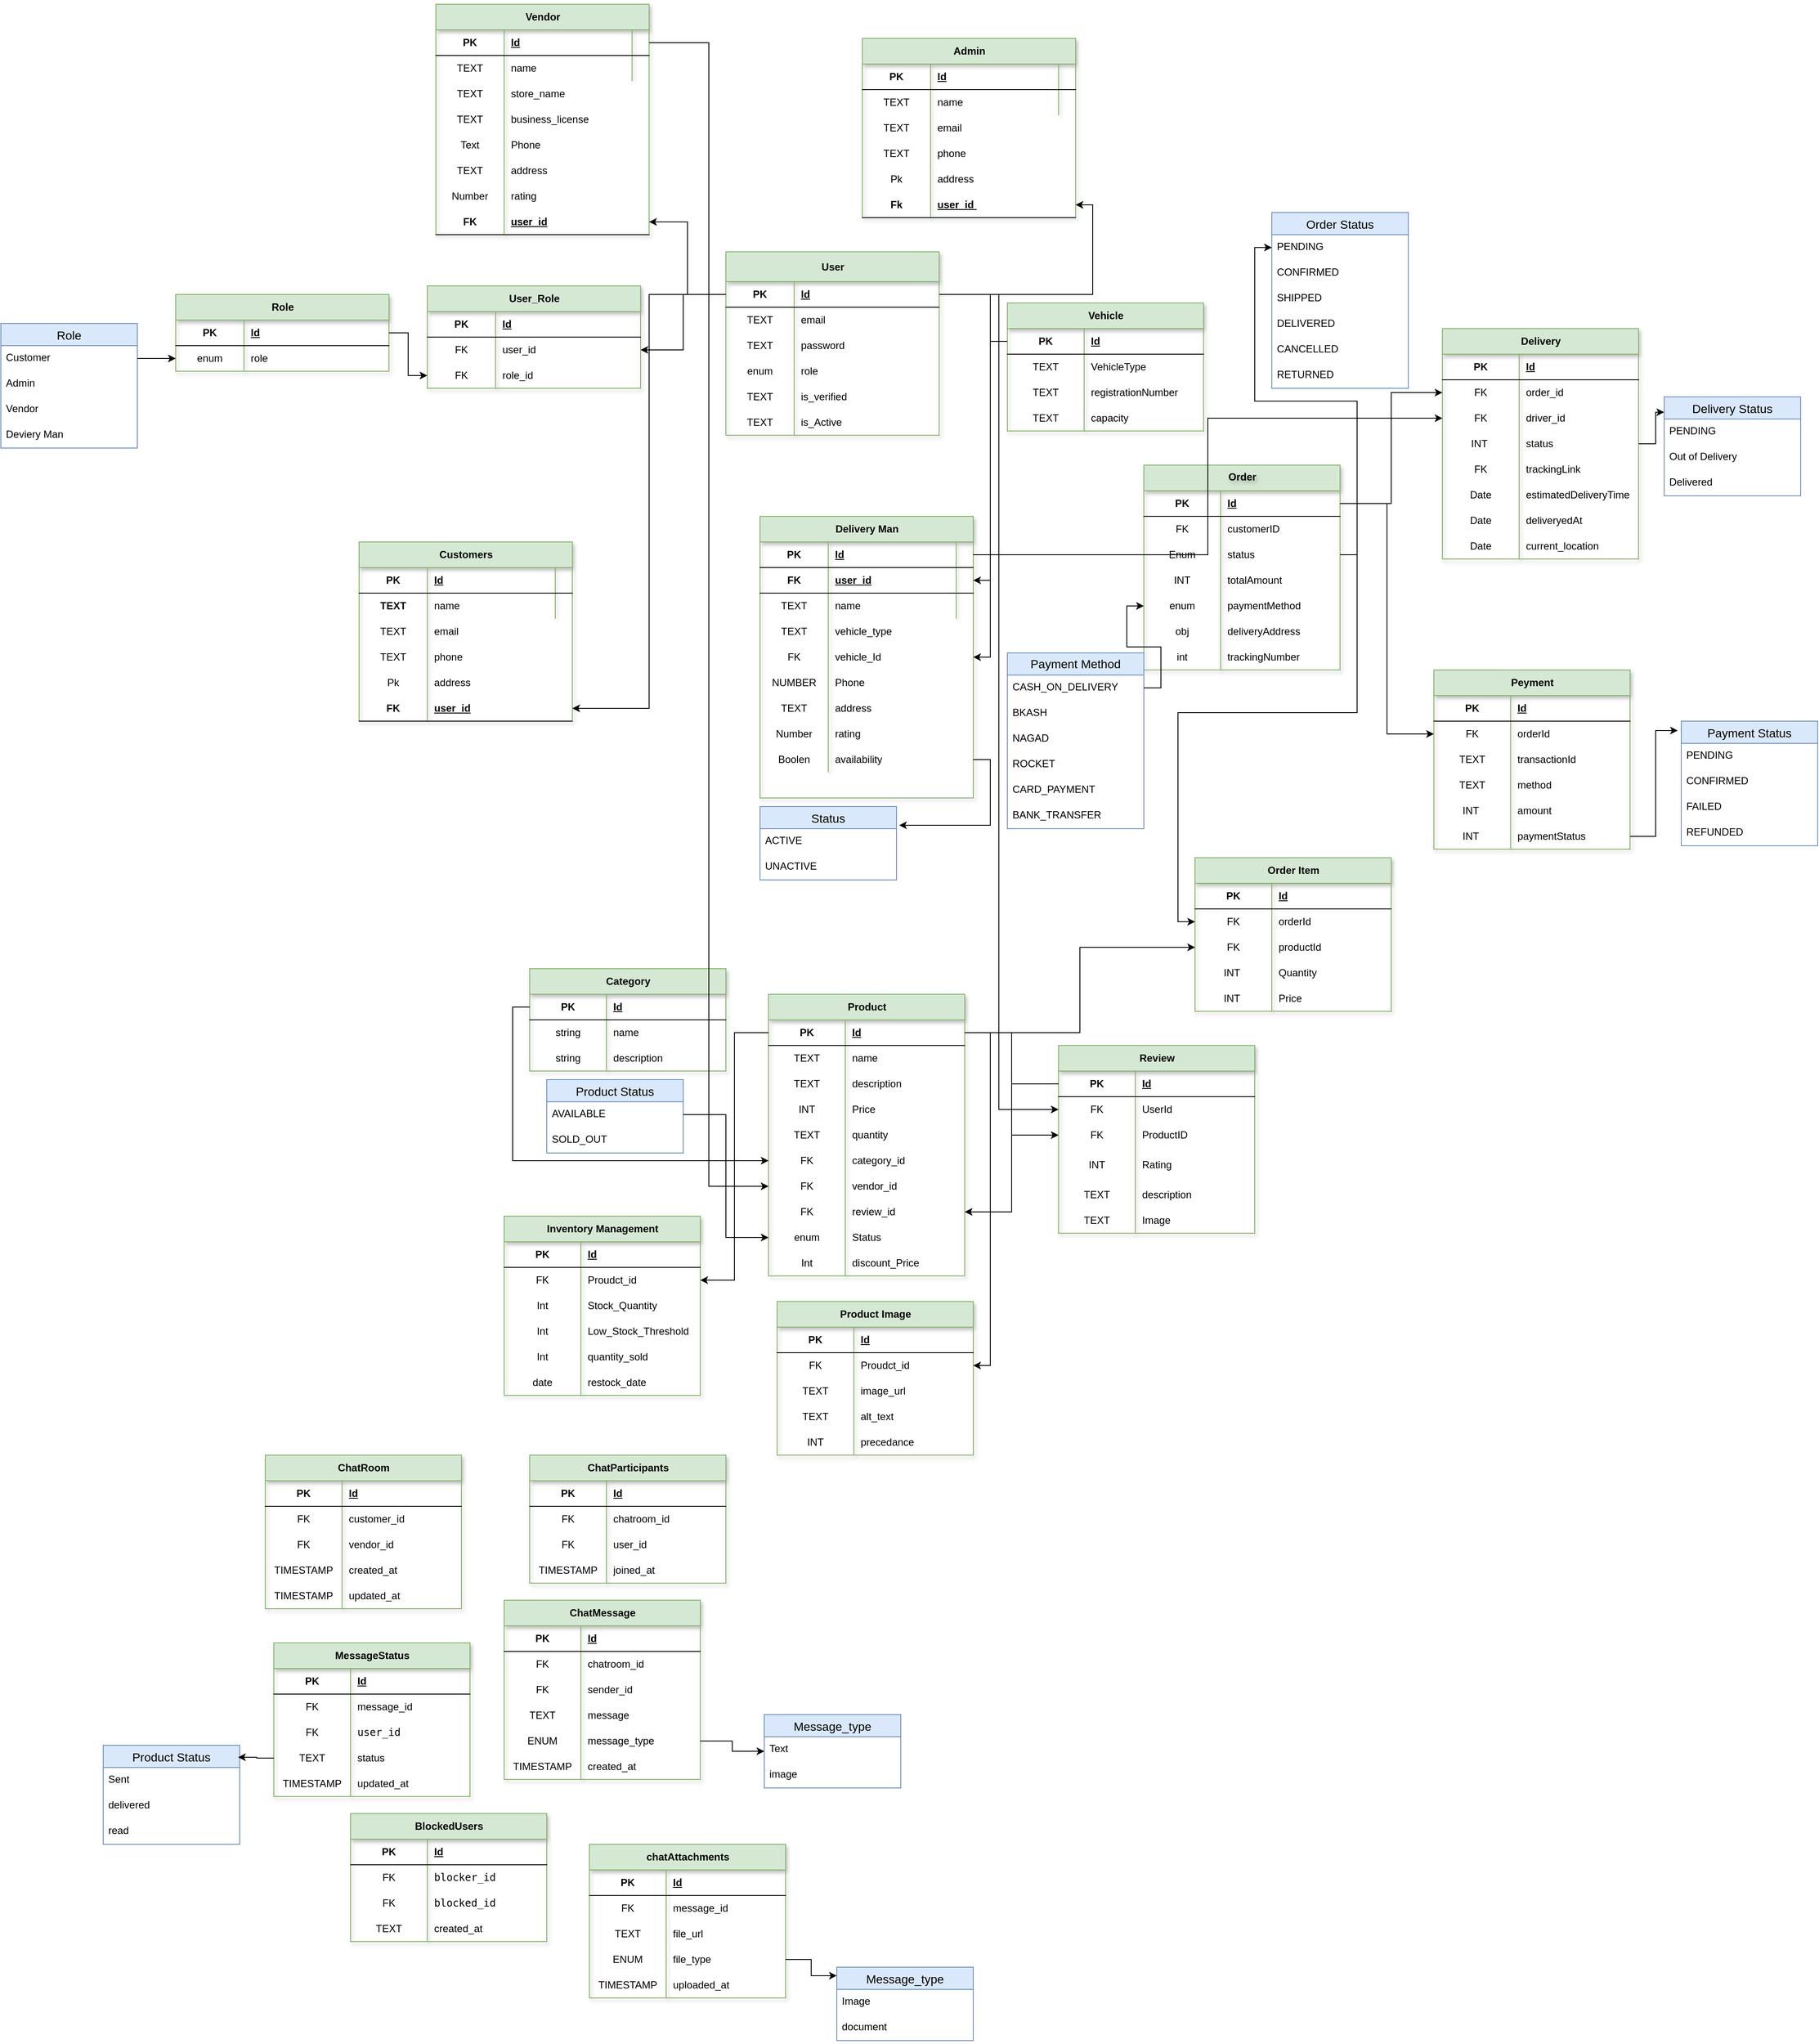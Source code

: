 <mxfile version="26.1.0">
  <diagram name="Page-1" id="debyty2_nErsIY0kvu2e">
    <mxGraphModel dx="3380" dy="2455" grid="1" gridSize="10" guides="1" tooltips="1" connect="1" arrows="1" fold="1" page="1" pageScale="1" pageWidth="850" pageHeight="1100" math="0" shadow="0">
      <root>
        <mxCell id="0" />
        <mxCell id="1" parent="0" />
        <mxCell id="odSi91mjTeVzeyXZpC5O-1" value="User" style="shape=table;startSize=35;container=1;collapsible=1;childLayout=tableLayout;fixedRows=1;rowLines=0;fontStyle=1;align=center;resizeLast=1;html=1;fillColor=#d5e8d4;strokeColor=#82b366;rounded=0;swimlaneLine=1;shadow=1;" parent="1" vertex="1">
          <mxGeometry x="-30" y="-130" width="250" height="215" as="geometry">
            <mxRectangle x="120" y="370" width="70" height="30" as="alternateBounds" />
          </mxGeometry>
        </mxCell>
        <mxCell id="odSi91mjTeVzeyXZpC5O-2" value="" style="shape=tableRow;horizontal=0;startSize=0;swimlaneHead=0;swimlaneBody=0;fillColor=none;collapsible=0;dropTarget=0;points=[[0,0.5],[1,0.5]];portConstraint=eastwest;top=0;left=0;right=0;bottom=1;swimlaneFillColor=none;" parent="odSi91mjTeVzeyXZpC5O-1" vertex="1">
          <mxGeometry y="35" width="250" height="30" as="geometry" />
        </mxCell>
        <mxCell id="odSi91mjTeVzeyXZpC5O-3" value="PK" style="shape=partialRectangle;connectable=0;fillColor=none;top=0;left=0;bottom=0;right=0;fontStyle=1;overflow=hidden;whiteSpace=wrap;html=1;swimlaneFillColor=none;" parent="odSi91mjTeVzeyXZpC5O-2" vertex="1">
          <mxGeometry width="80" height="30" as="geometry">
            <mxRectangle width="80" height="30" as="alternateBounds" />
          </mxGeometry>
        </mxCell>
        <mxCell id="odSi91mjTeVzeyXZpC5O-4" value="Id" style="shape=partialRectangle;connectable=0;fillColor=none;top=0;left=0;bottom=0;right=0;align=left;spacingLeft=6;fontStyle=5;overflow=hidden;whiteSpace=wrap;html=1;swimlaneFillColor=none;" parent="odSi91mjTeVzeyXZpC5O-2" vertex="1">
          <mxGeometry x="80" width="170" height="30" as="geometry">
            <mxRectangle width="170" height="30" as="alternateBounds" />
          </mxGeometry>
        </mxCell>
        <mxCell id="odSi91mjTeVzeyXZpC5O-8" value="" style="shape=tableRow;horizontal=0;startSize=0;swimlaneHead=0;swimlaneBody=0;fillColor=none;collapsible=0;dropTarget=0;points=[[0,0.5],[1,0.5]];portConstraint=eastwest;top=0;left=0;right=0;bottom=0;swimlaneFillColor=none;" parent="odSi91mjTeVzeyXZpC5O-1" vertex="1">
          <mxGeometry y="65" width="250" height="30" as="geometry" />
        </mxCell>
        <mxCell id="odSi91mjTeVzeyXZpC5O-9" value="TEXT" style="shape=partialRectangle;connectable=0;fillColor=none;top=0;left=0;bottom=0;right=0;editable=1;overflow=hidden;whiteSpace=wrap;html=1;swimlaneFillColor=none;" parent="odSi91mjTeVzeyXZpC5O-8" vertex="1">
          <mxGeometry width="80" height="30" as="geometry">
            <mxRectangle width="80" height="30" as="alternateBounds" />
          </mxGeometry>
        </mxCell>
        <mxCell id="odSi91mjTeVzeyXZpC5O-10" value="email" style="shape=partialRectangle;connectable=0;fillColor=none;top=0;left=0;bottom=0;right=0;align=left;spacingLeft=6;overflow=hidden;whiteSpace=wrap;html=1;swimlaneFillColor=none;" parent="odSi91mjTeVzeyXZpC5O-8" vertex="1">
          <mxGeometry x="80" width="170" height="30" as="geometry">
            <mxRectangle width="170" height="30" as="alternateBounds" />
          </mxGeometry>
        </mxCell>
        <mxCell id="odSi91mjTeVzeyXZpC5O-11" value="" style="shape=tableRow;horizontal=0;startSize=0;swimlaneHead=0;swimlaneBody=0;fillColor=none;collapsible=0;dropTarget=0;points=[[0,0.5],[1,0.5]];portConstraint=eastwest;top=0;left=0;right=0;bottom=0;swimlaneFillColor=none;" parent="odSi91mjTeVzeyXZpC5O-1" vertex="1">
          <mxGeometry y="95" width="250" height="30" as="geometry" />
        </mxCell>
        <mxCell id="odSi91mjTeVzeyXZpC5O-12" value="TEXT" style="shape=partialRectangle;connectable=0;fillColor=none;top=0;left=0;bottom=0;right=0;editable=1;overflow=hidden;whiteSpace=wrap;html=1;swimlaneFillColor=none;" parent="odSi91mjTeVzeyXZpC5O-11" vertex="1">
          <mxGeometry width="80" height="30" as="geometry">
            <mxRectangle width="80" height="30" as="alternateBounds" />
          </mxGeometry>
        </mxCell>
        <mxCell id="odSi91mjTeVzeyXZpC5O-13" value="password" style="shape=partialRectangle;connectable=0;fillColor=none;top=0;left=0;bottom=0;right=0;align=left;spacingLeft=6;overflow=hidden;whiteSpace=wrap;html=1;swimlaneFillColor=none;" parent="odSi91mjTeVzeyXZpC5O-11" vertex="1">
          <mxGeometry x="80" width="170" height="30" as="geometry">
            <mxRectangle width="170" height="30" as="alternateBounds" />
          </mxGeometry>
        </mxCell>
        <mxCell id="EXjCa7zp8hq0a1qGl2Lz-10" value="" style="shape=tableRow;horizontal=0;startSize=0;swimlaneHead=0;swimlaneBody=0;fillColor=none;collapsible=0;dropTarget=0;points=[[0,0.5],[1,0.5]];portConstraint=eastwest;top=0;left=0;right=0;bottom=0;swimlaneFillColor=none;" parent="odSi91mjTeVzeyXZpC5O-1" vertex="1">
          <mxGeometry y="125" width="250" height="30" as="geometry" />
        </mxCell>
        <mxCell id="EXjCa7zp8hq0a1qGl2Lz-11" value="enum" style="shape=partialRectangle;connectable=0;fillColor=none;top=0;left=0;bottom=0;right=0;editable=1;overflow=hidden;whiteSpace=wrap;html=1;swimlaneFillColor=none;" parent="EXjCa7zp8hq0a1qGl2Lz-10" vertex="1">
          <mxGeometry width="80" height="30" as="geometry">
            <mxRectangle width="80" height="30" as="alternateBounds" />
          </mxGeometry>
        </mxCell>
        <mxCell id="EXjCa7zp8hq0a1qGl2Lz-12" value="role" style="shape=partialRectangle;connectable=0;fillColor=none;top=0;left=0;bottom=0;right=0;align=left;spacingLeft=6;overflow=hidden;whiteSpace=wrap;html=1;swimlaneFillColor=none;" parent="EXjCa7zp8hq0a1qGl2Lz-10" vertex="1">
          <mxGeometry x="80" width="170" height="30" as="geometry">
            <mxRectangle width="170" height="30" as="alternateBounds" />
          </mxGeometry>
        </mxCell>
        <mxCell id="T1Ps4yvL2xbv5AOZ6xTe-1" value="" style="shape=tableRow;horizontal=0;startSize=0;swimlaneHead=0;swimlaneBody=0;fillColor=none;collapsible=0;dropTarget=0;points=[[0,0.5],[1,0.5]];portConstraint=eastwest;top=0;left=0;right=0;bottom=0;swimlaneFillColor=none;" parent="odSi91mjTeVzeyXZpC5O-1" vertex="1">
          <mxGeometry y="155" width="250" height="30" as="geometry" />
        </mxCell>
        <mxCell id="T1Ps4yvL2xbv5AOZ6xTe-2" value="TEXT" style="shape=partialRectangle;connectable=0;fillColor=none;top=0;left=0;bottom=0;right=0;editable=1;overflow=hidden;whiteSpace=wrap;html=1;swimlaneFillColor=none;" parent="T1Ps4yvL2xbv5AOZ6xTe-1" vertex="1">
          <mxGeometry width="80" height="30" as="geometry">
            <mxRectangle width="80" height="30" as="alternateBounds" />
          </mxGeometry>
        </mxCell>
        <mxCell id="T1Ps4yvL2xbv5AOZ6xTe-3" value="is_verified" style="shape=partialRectangle;connectable=0;fillColor=none;top=0;left=0;bottom=0;right=0;align=left;spacingLeft=6;overflow=hidden;whiteSpace=wrap;html=1;swimlaneFillColor=none;" parent="T1Ps4yvL2xbv5AOZ6xTe-1" vertex="1">
          <mxGeometry x="80" width="170" height="30" as="geometry">
            <mxRectangle width="170" height="30" as="alternateBounds" />
          </mxGeometry>
        </mxCell>
        <mxCell id="MgWuUiVcdkKD7ila-v0j-2" value="" style="shape=tableRow;horizontal=0;startSize=0;swimlaneHead=0;swimlaneBody=0;fillColor=none;collapsible=0;dropTarget=0;points=[[0,0.5],[1,0.5]];portConstraint=eastwest;top=0;left=0;right=0;bottom=0;swimlaneFillColor=none;" vertex="1" parent="odSi91mjTeVzeyXZpC5O-1">
          <mxGeometry y="185" width="250" height="30" as="geometry" />
        </mxCell>
        <mxCell id="MgWuUiVcdkKD7ila-v0j-3" value="TEXT" style="shape=partialRectangle;connectable=0;fillColor=none;top=0;left=0;bottom=0;right=0;editable=1;overflow=hidden;whiteSpace=wrap;html=1;swimlaneFillColor=none;" vertex="1" parent="MgWuUiVcdkKD7ila-v0j-2">
          <mxGeometry width="80" height="30" as="geometry">
            <mxRectangle width="80" height="30" as="alternateBounds" />
          </mxGeometry>
        </mxCell>
        <mxCell id="MgWuUiVcdkKD7ila-v0j-4" value="is_Active" style="shape=partialRectangle;connectable=0;fillColor=none;top=0;left=0;bottom=0;right=0;align=left;spacingLeft=6;overflow=hidden;whiteSpace=wrap;html=1;swimlaneFillColor=none;" vertex="1" parent="MgWuUiVcdkKD7ila-v0j-2">
          <mxGeometry x="80" width="170" height="30" as="geometry">
            <mxRectangle width="170" height="30" as="alternateBounds" />
          </mxGeometry>
        </mxCell>
        <mxCell id="EXjCa7zp8hq0a1qGl2Lz-22" value="Role" style="swimlane;fontStyle=0;childLayout=stackLayout;horizontal=1;startSize=26;horizontalStack=0;resizeParent=1;resizeParentMax=0;resizeLast=0;collapsible=1;marginBottom=0;align=center;fontSize=14;fillColor=#dae8fc;strokeColor=#6c8ebf;" parent="1" vertex="1">
          <mxGeometry x="-880" y="-46" width="160" height="146" as="geometry" />
        </mxCell>
        <mxCell id="EXjCa7zp8hq0a1qGl2Lz-23" value="Customer" style="text;strokeColor=none;fillColor=none;spacingLeft=4;spacingRight=4;overflow=hidden;rotatable=0;points=[[0,0.5],[1,0.5]];portConstraint=eastwest;fontSize=12;whiteSpace=wrap;html=1;" parent="EXjCa7zp8hq0a1qGl2Lz-22" vertex="1">
          <mxGeometry y="26" width="160" height="30" as="geometry" />
        </mxCell>
        <mxCell id="EXjCa7zp8hq0a1qGl2Lz-24" value="Admin" style="text;strokeColor=none;fillColor=none;spacingLeft=4;spacingRight=4;overflow=hidden;rotatable=0;points=[[0,0.5],[1,0.5]];portConstraint=eastwest;fontSize=12;whiteSpace=wrap;html=1;" parent="EXjCa7zp8hq0a1qGl2Lz-22" vertex="1">
          <mxGeometry y="56" width="160" height="30" as="geometry" />
        </mxCell>
        <mxCell id="EXjCa7zp8hq0a1qGl2Lz-25" value="Vendor" style="text;strokeColor=none;fillColor=none;spacingLeft=4;spacingRight=4;overflow=hidden;rotatable=0;points=[[0,0.5],[1,0.5]];portConstraint=eastwest;fontSize=12;whiteSpace=wrap;html=1;" parent="EXjCa7zp8hq0a1qGl2Lz-22" vertex="1">
          <mxGeometry y="86" width="160" height="30" as="geometry" />
        </mxCell>
        <mxCell id="EXjCa7zp8hq0a1qGl2Lz-26" value="Deviery Man" style="text;strokeColor=none;fillColor=none;spacingLeft=4;spacingRight=4;overflow=hidden;rotatable=0;points=[[0,0.5],[1,0.5]];portConstraint=eastwest;fontSize=12;whiteSpace=wrap;html=1;" parent="EXjCa7zp8hq0a1qGl2Lz-22" vertex="1">
          <mxGeometry y="116" width="160" height="30" as="geometry" />
        </mxCell>
        <mxCell id="EXjCa7zp8hq0a1qGl2Lz-74" value="Product" style="shape=table;startSize=30;container=1;collapsible=1;childLayout=tableLayout;fixedRows=1;rowLines=0;fontStyle=1;align=center;resizeLast=1;html=1;fillColor=#d5e8d4;strokeColor=#82b366;rounded=0;swimlaneLine=1;shadow=1;" parent="1" vertex="1">
          <mxGeometry x="20" y="740" width="230" height="330" as="geometry">
            <mxRectangle x="120" y="370" width="70" height="30" as="alternateBounds" />
          </mxGeometry>
        </mxCell>
        <mxCell id="EXjCa7zp8hq0a1qGl2Lz-75" value="" style="shape=tableRow;horizontal=0;startSize=0;swimlaneHead=0;swimlaneBody=0;fillColor=none;collapsible=0;dropTarget=0;points=[[0,0.5],[1,0.5]];portConstraint=eastwest;top=0;left=0;right=0;bottom=1;swimlaneFillColor=none;" parent="EXjCa7zp8hq0a1qGl2Lz-74" vertex="1">
          <mxGeometry y="30" width="230" height="30" as="geometry" />
        </mxCell>
        <mxCell id="EXjCa7zp8hq0a1qGl2Lz-76" value="PK" style="shape=partialRectangle;connectable=0;fillColor=none;top=0;left=0;bottom=0;right=0;fontStyle=1;overflow=hidden;whiteSpace=wrap;html=1;swimlaneFillColor=none;" parent="EXjCa7zp8hq0a1qGl2Lz-75" vertex="1">
          <mxGeometry width="90" height="30" as="geometry">
            <mxRectangle width="90" height="30" as="alternateBounds" />
          </mxGeometry>
        </mxCell>
        <mxCell id="EXjCa7zp8hq0a1qGl2Lz-77" value="Id" style="shape=partialRectangle;connectable=0;fillColor=none;top=0;left=0;bottom=0;right=0;align=left;spacingLeft=6;fontStyle=5;overflow=hidden;whiteSpace=wrap;html=1;swimlaneFillColor=none;" parent="EXjCa7zp8hq0a1qGl2Lz-75" vertex="1">
          <mxGeometry x="90" width="140" height="30" as="geometry">
            <mxRectangle width="140" height="30" as="alternateBounds" />
          </mxGeometry>
        </mxCell>
        <mxCell id="EXjCa7zp8hq0a1qGl2Lz-78" value="" style="shape=tableRow;horizontal=0;startSize=0;swimlaneHead=0;swimlaneBody=0;fillColor=none;collapsible=0;dropTarget=0;points=[[0,0.5],[1,0.5]];portConstraint=eastwest;top=0;left=0;right=0;bottom=0;swimlaneFillColor=none;swimlaneLine=1;shadow=0;" parent="EXjCa7zp8hq0a1qGl2Lz-74" vertex="1">
          <mxGeometry y="60" width="230" height="30" as="geometry" />
        </mxCell>
        <mxCell id="EXjCa7zp8hq0a1qGl2Lz-79" value="TEXT" style="shape=partialRectangle;connectable=0;fillColor=none;top=0;left=0;bottom=0;right=0;editable=1;overflow=hidden;whiteSpace=wrap;html=1;swimlaneFillColor=none;" parent="EXjCa7zp8hq0a1qGl2Lz-78" vertex="1">
          <mxGeometry width="90" height="30" as="geometry">
            <mxRectangle width="90" height="30" as="alternateBounds" />
          </mxGeometry>
        </mxCell>
        <mxCell id="EXjCa7zp8hq0a1qGl2Lz-80" value="name" style="shape=partialRectangle;connectable=0;fillColor=none;top=0;left=0;bottom=0;right=0;align=left;spacingLeft=6;overflow=hidden;whiteSpace=wrap;html=1;swimlaneFillColor=none;" parent="EXjCa7zp8hq0a1qGl2Lz-78" vertex="1">
          <mxGeometry x="90" width="140" height="30" as="geometry">
            <mxRectangle width="140" height="30" as="alternateBounds" />
          </mxGeometry>
        </mxCell>
        <mxCell id="EXjCa7zp8hq0a1qGl2Lz-81" value="" style="shape=tableRow;horizontal=0;startSize=0;swimlaneHead=0;swimlaneBody=0;fillColor=none;collapsible=0;dropTarget=0;points=[[0,0.5],[1,0.5]];portConstraint=eastwest;top=0;left=0;right=0;bottom=0;swimlaneFillColor=none;" parent="EXjCa7zp8hq0a1qGl2Lz-74" vertex="1">
          <mxGeometry y="90" width="230" height="30" as="geometry" />
        </mxCell>
        <mxCell id="EXjCa7zp8hq0a1qGl2Lz-82" value="TEXT" style="shape=partialRectangle;connectable=0;fillColor=none;top=0;left=0;bottom=0;right=0;editable=1;overflow=hidden;whiteSpace=wrap;html=1;swimlaneFillColor=none;" parent="EXjCa7zp8hq0a1qGl2Lz-81" vertex="1">
          <mxGeometry width="90" height="30" as="geometry">
            <mxRectangle width="90" height="30" as="alternateBounds" />
          </mxGeometry>
        </mxCell>
        <mxCell id="EXjCa7zp8hq0a1qGl2Lz-83" value="description" style="shape=partialRectangle;connectable=0;fillColor=none;top=0;left=0;bottom=0;right=0;align=left;spacingLeft=6;overflow=hidden;whiteSpace=wrap;html=1;swimlaneFillColor=none;" parent="EXjCa7zp8hq0a1qGl2Lz-81" vertex="1">
          <mxGeometry x="90" width="140" height="30" as="geometry">
            <mxRectangle width="140" height="30" as="alternateBounds" />
          </mxGeometry>
        </mxCell>
        <mxCell id="EXjCa7zp8hq0a1qGl2Lz-84" value="" style="shape=tableRow;horizontal=0;startSize=0;swimlaneHead=0;swimlaneBody=0;fillColor=none;collapsible=0;dropTarget=0;points=[[0,0.5],[1,0.5]];portConstraint=eastwest;top=0;left=0;right=0;bottom=0;swimlaneFillColor=none;" parent="EXjCa7zp8hq0a1qGl2Lz-74" vertex="1">
          <mxGeometry y="120" width="230" height="30" as="geometry" />
        </mxCell>
        <mxCell id="EXjCa7zp8hq0a1qGl2Lz-85" value="INT" style="shape=partialRectangle;connectable=0;fillColor=none;top=0;left=0;bottom=0;right=0;editable=1;overflow=hidden;whiteSpace=wrap;html=1;swimlaneFillColor=none;" parent="EXjCa7zp8hq0a1qGl2Lz-84" vertex="1">
          <mxGeometry width="90" height="30" as="geometry">
            <mxRectangle width="90" height="30" as="alternateBounds" />
          </mxGeometry>
        </mxCell>
        <mxCell id="EXjCa7zp8hq0a1qGl2Lz-86" value="Price" style="shape=partialRectangle;connectable=0;fillColor=none;top=0;left=0;bottom=0;right=0;align=left;spacingLeft=6;overflow=hidden;whiteSpace=wrap;html=1;swimlaneFillColor=none;" parent="EXjCa7zp8hq0a1qGl2Lz-84" vertex="1">
          <mxGeometry x="90" width="140" height="30" as="geometry">
            <mxRectangle width="140" height="30" as="alternateBounds" />
          </mxGeometry>
        </mxCell>
        <mxCell id="EXjCa7zp8hq0a1qGl2Lz-87" value="" style="shape=tableRow;horizontal=0;startSize=0;swimlaneHead=0;swimlaneBody=0;fillColor=none;collapsible=0;dropTarget=0;points=[[0,0.5],[1,0.5]];portConstraint=eastwest;top=0;left=0;right=0;bottom=0;swimlaneFillColor=none;" parent="EXjCa7zp8hq0a1qGl2Lz-74" vertex="1">
          <mxGeometry y="150" width="230" height="30" as="geometry" />
        </mxCell>
        <mxCell id="EXjCa7zp8hq0a1qGl2Lz-88" value="TEXT" style="shape=partialRectangle;connectable=0;fillColor=none;top=0;left=0;bottom=0;right=0;editable=1;overflow=hidden;whiteSpace=wrap;html=1;swimlaneFillColor=none;" parent="EXjCa7zp8hq0a1qGl2Lz-87" vertex="1">
          <mxGeometry width="90" height="30" as="geometry">
            <mxRectangle width="90" height="30" as="alternateBounds" />
          </mxGeometry>
        </mxCell>
        <mxCell id="EXjCa7zp8hq0a1qGl2Lz-89" value="quantity" style="shape=partialRectangle;connectable=0;fillColor=none;top=0;left=0;bottom=0;right=0;align=left;spacingLeft=6;overflow=hidden;whiteSpace=wrap;html=1;swimlaneFillColor=none;" parent="EXjCa7zp8hq0a1qGl2Lz-87" vertex="1">
          <mxGeometry x="90" width="140" height="30" as="geometry">
            <mxRectangle width="140" height="30" as="alternateBounds" />
          </mxGeometry>
        </mxCell>
        <mxCell id="EXjCa7zp8hq0a1qGl2Lz-93" value="" style="shape=tableRow;horizontal=0;startSize=0;swimlaneHead=0;swimlaneBody=0;fillColor=none;collapsible=0;dropTarget=0;points=[[0,0.5],[1,0.5]];portConstraint=eastwest;top=0;left=0;right=0;bottom=0;swimlaneFillColor=none;" parent="EXjCa7zp8hq0a1qGl2Lz-74" vertex="1">
          <mxGeometry y="180" width="230" height="30" as="geometry" />
        </mxCell>
        <mxCell id="EXjCa7zp8hq0a1qGl2Lz-94" value="FK" style="shape=partialRectangle;connectable=0;fillColor=none;top=0;left=0;bottom=0;right=0;editable=1;overflow=hidden;whiteSpace=wrap;html=1;swimlaneFillColor=none;" parent="EXjCa7zp8hq0a1qGl2Lz-93" vertex="1">
          <mxGeometry width="90" height="30" as="geometry">
            <mxRectangle width="90" height="30" as="alternateBounds" />
          </mxGeometry>
        </mxCell>
        <mxCell id="EXjCa7zp8hq0a1qGl2Lz-95" value="category_id" style="shape=partialRectangle;connectable=0;fillColor=none;top=0;left=0;bottom=0;right=0;align=left;spacingLeft=6;overflow=hidden;whiteSpace=wrap;html=1;swimlaneFillColor=none;" parent="EXjCa7zp8hq0a1qGl2Lz-93" vertex="1">
          <mxGeometry x="90" width="140" height="30" as="geometry">
            <mxRectangle width="140" height="30" as="alternateBounds" />
          </mxGeometry>
        </mxCell>
        <mxCell id="EXjCa7zp8hq0a1qGl2Lz-96" value="" style="shape=tableRow;horizontal=0;startSize=0;swimlaneHead=0;swimlaneBody=0;fillColor=none;collapsible=0;dropTarget=0;points=[[0,0.5],[1,0.5]];portConstraint=eastwest;top=0;left=0;right=0;bottom=0;swimlaneFillColor=none;" parent="EXjCa7zp8hq0a1qGl2Lz-74" vertex="1">
          <mxGeometry y="210" width="230" height="30" as="geometry" />
        </mxCell>
        <mxCell id="EXjCa7zp8hq0a1qGl2Lz-97" value="FK" style="shape=partialRectangle;connectable=0;fillColor=none;top=0;left=0;bottom=0;right=0;editable=1;overflow=hidden;whiteSpace=wrap;html=1;swimlaneFillColor=none;" parent="EXjCa7zp8hq0a1qGl2Lz-96" vertex="1">
          <mxGeometry width="90" height="30" as="geometry">
            <mxRectangle width="90" height="30" as="alternateBounds" />
          </mxGeometry>
        </mxCell>
        <mxCell id="EXjCa7zp8hq0a1qGl2Lz-98" value="vendor_id" style="shape=partialRectangle;connectable=0;fillColor=none;top=0;left=0;bottom=0;right=0;align=left;spacingLeft=6;overflow=hidden;whiteSpace=wrap;html=1;swimlaneFillColor=none;" parent="EXjCa7zp8hq0a1qGl2Lz-96" vertex="1">
          <mxGeometry x="90" width="140" height="30" as="geometry">
            <mxRectangle width="140" height="30" as="alternateBounds" />
          </mxGeometry>
        </mxCell>
        <mxCell id="EXjCa7zp8hq0a1qGl2Lz-99" value="" style="shape=tableRow;horizontal=0;startSize=0;swimlaneHead=0;swimlaneBody=0;fillColor=none;collapsible=0;dropTarget=0;points=[[0,0.5],[1,0.5]];portConstraint=eastwest;top=0;left=0;right=0;bottom=0;swimlaneFillColor=none;" parent="EXjCa7zp8hq0a1qGl2Lz-74" vertex="1">
          <mxGeometry y="240" width="230" height="30" as="geometry" />
        </mxCell>
        <mxCell id="EXjCa7zp8hq0a1qGl2Lz-100" value="FK" style="shape=partialRectangle;connectable=0;fillColor=none;top=0;left=0;bottom=0;right=0;editable=1;overflow=hidden;whiteSpace=wrap;html=1;swimlaneFillColor=none;" parent="EXjCa7zp8hq0a1qGl2Lz-99" vertex="1">
          <mxGeometry width="90" height="30" as="geometry">
            <mxRectangle width="90" height="30" as="alternateBounds" />
          </mxGeometry>
        </mxCell>
        <mxCell id="EXjCa7zp8hq0a1qGl2Lz-101" value="review_id" style="shape=partialRectangle;connectable=0;fillColor=none;top=0;left=0;bottom=0;right=0;align=left;spacingLeft=6;overflow=hidden;whiteSpace=wrap;html=1;swimlaneFillColor=none;" parent="EXjCa7zp8hq0a1qGl2Lz-99" vertex="1">
          <mxGeometry x="90" width="140" height="30" as="geometry">
            <mxRectangle width="140" height="30" as="alternateBounds" />
          </mxGeometry>
        </mxCell>
        <mxCell id="EXjCa7zp8hq0a1qGl2Lz-116" value="" style="shape=tableRow;horizontal=0;startSize=0;swimlaneHead=0;swimlaneBody=0;fillColor=none;collapsible=0;dropTarget=0;points=[[0,0.5],[1,0.5]];portConstraint=eastwest;top=0;left=0;right=0;bottom=0;swimlaneFillColor=none;" parent="EXjCa7zp8hq0a1qGl2Lz-74" vertex="1">
          <mxGeometry y="270" width="230" height="30" as="geometry" />
        </mxCell>
        <mxCell id="EXjCa7zp8hq0a1qGl2Lz-117" value="enum" style="shape=partialRectangle;connectable=0;fillColor=none;top=0;left=0;bottom=0;right=0;editable=1;overflow=hidden;whiteSpace=wrap;html=1;swimlaneFillColor=none;" parent="EXjCa7zp8hq0a1qGl2Lz-116" vertex="1">
          <mxGeometry width="90" height="30" as="geometry">
            <mxRectangle width="90" height="30" as="alternateBounds" />
          </mxGeometry>
        </mxCell>
        <mxCell id="EXjCa7zp8hq0a1qGl2Lz-118" value="Status" style="shape=partialRectangle;connectable=0;fillColor=none;top=0;left=0;bottom=0;right=0;align=left;spacingLeft=6;overflow=hidden;whiteSpace=wrap;html=1;swimlaneFillColor=none;" parent="EXjCa7zp8hq0a1qGl2Lz-116" vertex="1">
          <mxGeometry x="90" width="140" height="30" as="geometry">
            <mxRectangle width="140" height="30" as="alternateBounds" />
          </mxGeometry>
        </mxCell>
        <mxCell id="MgWuUiVcdkKD7ila-v0j-8" value="" style="shape=tableRow;horizontal=0;startSize=0;swimlaneHead=0;swimlaneBody=0;fillColor=none;collapsible=0;dropTarget=0;points=[[0,0.5],[1,0.5]];portConstraint=eastwest;top=0;left=0;right=0;bottom=0;swimlaneFillColor=none;" vertex="1" parent="EXjCa7zp8hq0a1qGl2Lz-74">
          <mxGeometry y="300" width="230" height="30" as="geometry" />
        </mxCell>
        <mxCell id="MgWuUiVcdkKD7ila-v0j-9" value="Int" style="shape=partialRectangle;connectable=0;fillColor=none;top=0;left=0;bottom=0;right=0;editable=1;overflow=hidden;whiteSpace=wrap;html=1;swimlaneFillColor=none;" vertex="1" parent="MgWuUiVcdkKD7ila-v0j-8">
          <mxGeometry width="90" height="30" as="geometry">
            <mxRectangle width="90" height="30" as="alternateBounds" />
          </mxGeometry>
        </mxCell>
        <mxCell id="MgWuUiVcdkKD7ila-v0j-10" value="discount_Price" style="shape=partialRectangle;connectable=0;fillColor=none;top=0;left=0;bottom=0;right=0;align=left;spacingLeft=6;overflow=hidden;whiteSpace=wrap;html=1;swimlaneFillColor=none;" vertex="1" parent="MgWuUiVcdkKD7ila-v0j-8">
          <mxGeometry x="90" width="140" height="30" as="geometry">
            <mxRectangle width="140" height="30" as="alternateBounds" />
          </mxGeometry>
        </mxCell>
        <mxCell id="EXjCa7zp8hq0a1qGl2Lz-109" value="Product Status" style="swimlane;fontStyle=0;childLayout=stackLayout;horizontal=1;startSize=26;horizontalStack=0;resizeParent=1;resizeParentMax=0;resizeLast=0;collapsible=1;marginBottom=0;align=center;fontSize=14;fillColor=#dae8fc;strokeColor=#6c8ebf;" parent="1" vertex="1">
          <mxGeometry x="-240" y="840" width="160" height="86" as="geometry" />
        </mxCell>
        <mxCell id="EXjCa7zp8hq0a1qGl2Lz-110" value="AVAILABLE" style="text;strokeColor=none;fillColor=none;spacingLeft=4;spacingRight=4;overflow=hidden;rotatable=0;points=[[0,0.5],[1,0.5]];portConstraint=eastwest;fontSize=12;whiteSpace=wrap;html=1;" parent="EXjCa7zp8hq0a1qGl2Lz-109" vertex="1">
          <mxGeometry y="26" width="160" height="30" as="geometry" />
        </mxCell>
        <mxCell id="EXjCa7zp8hq0a1qGl2Lz-111" value="SOLD_OUT" style="text;strokeColor=none;fillColor=none;spacingLeft=4;spacingRight=4;overflow=hidden;rotatable=0;points=[[0,0.5],[1,0.5]];portConstraint=eastwest;fontSize=12;whiteSpace=wrap;html=1;" parent="EXjCa7zp8hq0a1qGl2Lz-109" vertex="1">
          <mxGeometry y="56" width="160" height="30" as="geometry" />
        </mxCell>
        <mxCell id="EXjCa7zp8hq0a1qGl2Lz-119" value="Category" style="shape=table;startSize=30;container=1;collapsible=1;childLayout=tableLayout;fixedRows=1;rowLines=0;fontStyle=1;align=center;resizeLast=1;html=1;fillColor=#d5e8d4;strokeColor=#82b366;rounded=0;swimlaneLine=1;shadow=1;" parent="1" vertex="1">
          <mxGeometry x="-260" y="710" width="230" height="120" as="geometry">
            <mxRectangle x="120" y="370" width="70" height="30" as="alternateBounds" />
          </mxGeometry>
        </mxCell>
        <mxCell id="EXjCa7zp8hq0a1qGl2Lz-120" value="" style="shape=tableRow;horizontal=0;startSize=0;swimlaneHead=0;swimlaneBody=0;fillColor=none;collapsible=0;dropTarget=0;points=[[0,0.5],[1,0.5]];portConstraint=eastwest;top=0;left=0;right=0;bottom=1;swimlaneFillColor=none;" parent="EXjCa7zp8hq0a1qGl2Lz-119" vertex="1">
          <mxGeometry y="30" width="230" height="30" as="geometry" />
        </mxCell>
        <mxCell id="EXjCa7zp8hq0a1qGl2Lz-121" value="PK" style="shape=partialRectangle;connectable=0;fillColor=none;top=0;left=0;bottom=0;right=0;fontStyle=1;overflow=hidden;whiteSpace=wrap;html=1;swimlaneFillColor=none;" parent="EXjCa7zp8hq0a1qGl2Lz-120" vertex="1">
          <mxGeometry width="90" height="30" as="geometry">
            <mxRectangle width="90" height="30" as="alternateBounds" />
          </mxGeometry>
        </mxCell>
        <mxCell id="EXjCa7zp8hq0a1qGl2Lz-122" value="Id" style="shape=partialRectangle;connectable=0;fillColor=none;top=0;left=0;bottom=0;right=0;align=left;spacingLeft=6;fontStyle=5;overflow=hidden;whiteSpace=wrap;html=1;swimlaneFillColor=none;" parent="EXjCa7zp8hq0a1qGl2Lz-120" vertex="1">
          <mxGeometry x="90" width="140" height="30" as="geometry">
            <mxRectangle width="140" height="30" as="alternateBounds" />
          </mxGeometry>
        </mxCell>
        <mxCell id="EXjCa7zp8hq0a1qGl2Lz-123" value="" style="shape=tableRow;horizontal=0;startSize=0;swimlaneHead=0;swimlaneBody=0;fillColor=none;collapsible=0;dropTarget=0;points=[[0,0.5],[1,0.5]];portConstraint=eastwest;top=0;left=0;right=0;bottom=0;swimlaneFillColor=none;swimlaneLine=1;shadow=0;" parent="EXjCa7zp8hq0a1qGl2Lz-119" vertex="1">
          <mxGeometry y="60" width="230" height="30" as="geometry" />
        </mxCell>
        <mxCell id="EXjCa7zp8hq0a1qGl2Lz-124" value="string" style="shape=partialRectangle;connectable=0;fillColor=none;top=0;left=0;bottom=0;right=0;editable=1;overflow=hidden;whiteSpace=wrap;html=1;swimlaneFillColor=none;" parent="EXjCa7zp8hq0a1qGl2Lz-123" vertex="1">
          <mxGeometry width="90" height="30" as="geometry">
            <mxRectangle width="90" height="30" as="alternateBounds" />
          </mxGeometry>
        </mxCell>
        <mxCell id="EXjCa7zp8hq0a1qGl2Lz-125" value="name" style="shape=partialRectangle;connectable=0;fillColor=none;top=0;left=0;bottom=0;right=0;align=left;spacingLeft=6;overflow=hidden;whiteSpace=wrap;html=1;swimlaneFillColor=none;" parent="EXjCa7zp8hq0a1qGl2Lz-123" vertex="1">
          <mxGeometry x="90" width="140" height="30" as="geometry">
            <mxRectangle width="140" height="30" as="alternateBounds" />
          </mxGeometry>
        </mxCell>
        <mxCell id="EXjCa7zp8hq0a1qGl2Lz-126" value="" style="shape=tableRow;horizontal=0;startSize=0;swimlaneHead=0;swimlaneBody=0;fillColor=none;collapsible=0;dropTarget=0;points=[[0,0.5],[1,0.5]];portConstraint=eastwest;top=0;left=0;right=0;bottom=0;swimlaneFillColor=none;" parent="EXjCa7zp8hq0a1qGl2Lz-119" vertex="1">
          <mxGeometry y="90" width="230" height="30" as="geometry" />
        </mxCell>
        <mxCell id="EXjCa7zp8hq0a1qGl2Lz-127" value="string" style="shape=partialRectangle;connectable=0;fillColor=none;top=0;left=0;bottom=0;right=0;editable=1;overflow=hidden;whiteSpace=wrap;html=1;swimlaneFillColor=none;" parent="EXjCa7zp8hq0a1qGl2Lz-126" vertex="1">
          <mxGeometry width="90" height="30" as="geometry">
            <mxRectangle width="90" height="30" as="alternateBounds" />
          </mxGeometry>
        </mxCell>
        <mxCell id="EXjCa7zp8hq0a1qGl2Lz-128" value="description" style="shape=partialRectangle;connectable=0;fillColor=none;top=0;left=0;bottom=0;right=0;align=left;spacingLeft=6;overflow=hidden;whiteSpace=wrap;html=1;swimlaneFillColor=none;" parent="EXjCa7zp8hq0a1qGl2Lz-126" vertex="1">
          <mxGeometry x="90" width="140" height="30" as="geometry">
            <mxRectangle width="140" height="30" as="alternateBounds" />
          </mxGeometry>
        </mxCell>
        <mxCell id="EXjCa7zp8hq0a1qGl2Lz-152" value="Review" style="shape=table;startSize=30;container=1;collapsible=1;childLayout=tableLayout;fixedRows=1;rowLines=0;fontStyle=1;align=center;resizeLast=1;html=1;fillColor=#d5e8d4;strokeColor=#82b366;rounded=0;swimlaneLine=1;shadow=1;" parent="1" vertex="1">
          <mxGeometry x="360" y="800" width="230" height="220" as="geometry">
            <mxRectangle x="120" y="370" width="70" height="30" as="alternateBounds" />
          </mxGeometry>
        </mxCell>
        <mxCell id="EXjCa7zp8hq0a1qGl2Lz-153" value="" style="shape=tableRow;horizontal=0;startSize=0;swimlaneHead=0;swimlaneBody=0;fillColor=none;collapsible=0;dropTarget=0;points=[[0,0.5],[1,0.5]];portConstraint=eastwest;top=0;left=0;right=0;bottom=1;swimlaneFillColor=none;" parent="EXjCa7zp8hq0a1qGl2Lz-152" vertex="1">
          <mxGeometry y="30" width="230" height="30" as="geometry" />
        </mxCell>
        <mxCell id="EXjCa7zp8hq0a1qGl2Lz-154" value="PK" style="shape=partialRectangle;connectable=0;fillColor=none;top=0;left=0;bottom=0;right=0;fontStyle=1;overflow=hidden;whiteSpace=wrap;html=1;swimlaneFillColor=none;" parent="EXjCa7zp8hq0a1qGl2Lz-153" vertex="1">
          <mxGeometry width="90" height="30" as="geometry">
            <mxRectangle width="90" height="30" as="alternateBounds" />
          </mxGeometry>
        </mxCell>
        <mxCell id="EXjCa7zp8hq0a1qGl2Lz-155" value="Id" style="shape=partialRectangle;connectable=0;fillColor=none;top=0;left=0;bottom=0;right=0;align=left;spacingLeft=6;fontStyle=5;overflow=hidden;whiteSpace=wrap;html=1;swimlaneFillColor=none;" parent="EXjCa7zp8hq0a1qGl2Lz-153" vertex="1">
          <mxGeometry x="90" width="140" height="30" as="geometry">
            <mxRectangle width="140" height="30" as="alternateBounds" />
          </mxGeometry>
        </mxCell>
        <mxCell id="EXjCa7zp8hq0a1qGl2Lz-156" value="" style="shape=tableRow;horizontal=0;startSize=0;swimlaneHead=0;swimlaneBody=0;fillColor=none;collapsible=0;dropTarget=0;points=[[0,0.5],[1,0.5]];portConstraint=eastwest;top=0;left=0;right=0;bottom=0;swimlaneFillColor=none;swimlaneLine=1;shadow=0;" parent="EXjCa7zp8hq0a1qGl2Lz-152" vertex="1">
          <mxGeometry y="60" width="230" height="30" as="geometry" />
        </mxCell>
        <mxCell id="EXjCa7zp8hq0a1qGl2Lz-157" value="FK" style="shape=partialRectangle;connectable=0;fillColor=none;top=0;left=0;bottom=0;right=0;editable=1;overflow=hidden;whiteSpace=wrap;html=1;swimlaneFillColor=none;" parent="EXjCa7zp8hq0a1qGl2Lz-156" vertex="1">
          <mxGeometry width="90" height="30" as="geometry">
            <mxRectangle width="90" height="30" as="alternateBounds" />
          </mxGeometry>
        </mxCell>
        <mxCell id="EXjCa7zp8hq0a1qGl2Lz-158" value="UserId" style="shape=partialRectangle;connectable=0;fillColor=none;top=0;left=0;bottom=0;right=0;align=left;spacingLeft=6;overflow=hidden;whiteSpace=wrap;html=1;swimlaneFillColor=none;" parent="EXjCa7zp8hq0a1qGl2Lz-156" vertex="1">
          <mxGeometry x="90" width="140" height="30" as="geometry">
            <mxRectangle width="140" height="30" as="alternateBounds" />
          </mxGeometry>
        </mxCell>
        <mxCell id="EXjCa7zp8hq0a1qGl2Lz-159" value="" style="shape=tableRow;horizontal=0;startSize=0;swimlaneHead=0;swimlaneBody=0;fillColor=none;collapsible=0;dropTarget=0;points=[[0,0.5],[1,0.5]];portConstraint=eastwest;top=0;left=0;right=0;bottom=0;swimlaneFillColor=none;" parent="EXjCa7zp8hq0a1qGl2Lz-152" vertex="1">
          <mxGeometry y="90" width="230" height="30" as="geometry" />
        </mxCell>
        <mxCell id="EXjCa7zp8hq0a1qGl2Lz-160" value="FK" style="shape=partialRectangle;connectable=0;fillColor=none;top=0;left=0;bottom=0;right=0;editable=1;overflow=hidden;whiteSpace=wrap;html=1;swimlaneFillColor=none;" parent="EXjCa7zp8hq0a1qGl2Lz-159" vertex="1">
          <mxGeometry width="90" height="30" as="geometry">
            <mxRectangle width="90" height="30" as="alternateBounds" />
          </mxGeometry>
        </mxCell>
        <mxCell id="EXjCa7zp8hq0a1qGl2Lz-161" value="ProductID" style="shape=partialRectangle;connectable=0;fillColor=none;top=0;left=0;bottom=0;right=0;align=left;spacingLeft=6;overflow=hidden;whiteSpace=wrap;html=1;swimlaneFillColor=none;" parent="EXjCa7zp8hq0a1qGl2Lz-159" vertex="1">
          <mxGeometry x="90" width="140" height="30" as="geometry">
            <mxRectangle width="140" height="30" as="alternateBounds" />
          </mxGeometry>
        </mxCell>
        <mxCell id="EXjCa7zp8hq0a1qGl2Lz-162" value="" style="shape=tableRow;horizontal=0;startSize=0;swimlaneHead=0;swimlaneBody=0;fillColor=none;collapsible=0;dropTarget=0;points=[[0,0.5],[1,0.5]];portConstraint=eastwest;top=0;left=0;right=0;bottom=0;swimlaneFillColor=none;" parent="EXjCa7zp8hq0a1qGl2Lz-152" vertex="1">
          <mxGeometry y="120" width="230" height="40" as="geometry" />
        </mxCell>
        <mxCell id="EXjCa7zp8hq0a1qGl2Lz-163" value="INT" style="shape=partialRectangle;connectable=0;fillColor=none;top=0;left=0;bottom=0;right=0;editable=1;overflow=hidden;whiteSpace=wrap;html=1;swimlaneFillColor=none;" parent="EXjCa7zp8hq0a1qGl2Lz-162" vertex="1">
          <mxGeometry width="90" height="40" as="geometry">
            <mxRectangle width="90" height="40" as="alternateBounds" />
          </mxGeometry>
        </mxCell>
        <mxCell id="EXjCa7zp8hq0a1qGl2Lz-164" value="Rating" style="shape=partialRectangle;connectable=0;fillColor=none;top=0;left=0;bottom=0;right=0;align=left;spacingLeft=6;overflow=hidden;whiteSpace=wrap;html=1;swimlaneFillColor=none;" parent="EXjCa7zp8hq0a1qGl2Lz-162" vertex="1">
          <mxGeometry x="90" width="140" height="40" as="geometry">
            <mxRectangle width="140" height="40" as="alternateBounds" />
          </mxGeometry>
        </mxCell>
        <mxCell id="EXjCa7zp8hq0a1qGl2Lz-165" value="" style="shape=tableRow;horizontal=0;startSize=0;swimlaneHead=0;swimlaneBody=0;fillColor=none;collapsible=0;dropTarget=0;points=[[0,0.5],[1,0.5]];portConstraint=eastwest;top=0;left=0;right=0;bottom=0;swimlaneFillColor=none;" parent="EXjCa7zp8hq0a1qGl2Lz-152" vertex="1">
          <mxGeometry y="160" width="230" height="30" as="geometry" />
        </mxCell>
        <mxCell id="EXjCa7zp8hq0a1qGl2Lz-166" value="TEXT" style="shape=partialRectangle;connectable=0;fillColor=none;top=0;left=0;bottom=0;right=0;editable=1;overflow=hidden;whiteSpace=wrap;html=1;swimlaneFillColor=none;" parent="EXjCa7zp8hq0a1qGl2Lz-165" vertex="1">
          <mxGeometry width="90" height="30" as="geometry">
            <mxRectangle width="90" height="30" as="alternateBounds" />
          </mxGeometry>
        </mxCell>
        <mxCell id="EXjCa7zp8hq0a1qGl2Lz-167" value="description" style="shape=partialRectangle;connectable=0;fillColor=none;top=0;left=0;bottom=0;right=0;align=left;spacingLeft=6;overflow=hidden;whiteSpace=wrap;html=1;swimlaneFillColor=none;" parent="EXjCa7zp8hq0a1qGl2Lz-165" vertex="1">
          <mxGeometry x="90" width="140" height="30" as="geometry">
            <mxRectangle width="140" height="30" as="alternateBounds" />
          </mxGeometry>
        </mxCell>
        <mxCell id="T1Ps4yvL2xbv5AOZ6xTe-168" value="" style="shape=tableRow;horizontal=0;startSize=0;swimlaneHead=0;swimlaneBody=0;fillColor=none;collapsible=0;dropTarget=0;points=[[0,0.5],[1,0.5]];portConstraint=eastwest;top=0;left=0;right=0;bottom=0;swimlaneFillColor=none;" parent="EXjCa7zp8hq0a1qGl2Lz-152" vertex="1">
          <mxGeometry y="190" width="230" height="30" as="geometry" />
        </mxCell>
        <mxCell id="T1Ps4yvL2xbv5AOZ6xTe-169" value="TEXT" style="shape=partialRectangle;connectable=0;fillColor=none;top=0;left=0;bottom=0;right=0;editable=1;overflow=hidden;whiteSpace=wrap;html=1;swimlaneFillColor=none;" parent="T1Ps4yvL2xbv5AOZ6xTe-168" vertex="1">
          <mxGeometry width="90" height="30" as="geometry">
            <mxRectangle width="90" height="30" as="alternateBounds" />
          </mxGeometry>
        </mxCell>
        <mxCell id="T1Ps4yvL2xbv5AOZ6xTe-170" value="Image" style="shape=partialRectangle;connectable=0;fillColor=none;top=0;left=0;bottom=0;right=0;align=left;spacingLeft=6;overflow=hidden;whiteSpace=wrap;html=1;swimlaneFillColor=none;" parent="T1Ps4yvL2xbv5AOZ6xTe-168" vertex="1">
          <mxGeometry x="90" width="140" height="30" as="geometry">
            <mxRectangle width="140" height="30" as="alternateBounds" />
          </mxGeometry>
        </mxCell>
        <mxCell id="EXjCa7zp8hq0a1qGl2Lz-168" style="edgeStyle=orthogonalEdgeStyle;rounded=0;orthogonalLoop=1;jettySize=auto;html=1;exitX=1;exitY=0.5;exitDx=0;exitDy=0;entryX=0;entryY=0.5;entryDx=0;entryDy=0;" parent="1" source="odSi91mjTeVzeyXZpC5O-2" target="EXjCa7zp8hq0a1qGl2Lz-156" edge="1">
          <mxGeometry relative="1" as="geometry" />
        </mxCell>
        <mxCell id="EXjCa7zp8hq0a1qGl2Lz-169" style="edgeStyle=orthogonalEdgeStyle;rounded=0;orthogonalLoop=1;jettySize=auto;html=1;exitX=1;exitY=0.5;exitDx=0;exitDy=0;entryX=0;entryY=0.5;entryDx=0;entryDy=0;" parent="1" source="EXjCa7zp8hq0a1qGl2Lz-75" target="EXjCa7zp8hq0a1qGl2Lz-159" edge="1">
          <mxGeometry relative="1" as="geometry" />
        </mxCell>
        <mxCell id="EXjCa7zp8hq0a1qGl2Lz-171" style="edgeStyle=orthogonalEdgeStyle;rounded=0;orthogonalLoop=1;jettySize=auto;html=1;exitX=0;exitY=0.5;exitDx=0;exitDy=0;entryX=1;entryY=0.5;entryDx=0;entryDy=0;strokeColor=default;align=center;verticalAlign=middle;fontFamily=Helvetica;fontSize=11;fontColor=default;labelBackgroundColor=default;endArrow=classic;" parent="1" source="EXjCa7zp8hq0a1qGl2Lz-153" target="EXjCa7zp8hq0a1qGl2Lz-99" edge="1">
          <mxGeometry relative="1" as="geometry" />
        </mxCell>
        <mxCell id="EXjCa7zp8hq0a1qGl2Lz-175" style="edgeStyle=orthogonalEdgeStyle;shape=connector;rounded=0;orthogonalLoop=1;jettySize=auto;html=1;exitX=1;exitY=0.5;exitDx=0;exitDy=0;entryX=0;entryY=0.5;entryDx=0;entryDy=0;strokeColor=default;align=center;verticalAlign=middle;fontFamily=Helvetica;fontSize=11;fontColor=default;labelBackgroundColor=default;endArrow=classic;" parent="1" source="EXjCa7zp8hq0a1qGl2Lz-110" target="EXjCa7zp8hq0a1qGl2Lz-116" edge="1">
          <mxGeometry relative="1" as="geometry" />
        </mxCell>
        <mxCell id="EXjCa7zp8hq0a1qGl2Lz-176" style="edgeStyle=orthogonalEdgeStyle;shape=connector;rounded=0;orthogonalLoop=1;jettySize=auto;html=1;exitX=0;exitY=0.5;exitDx=0;exitDy=0;entryX=0;entryY=0.5;entryDx=0;entryDy=0;strokeColor=default;align=center;verticalAlign=middle;fontFamily=Helvetica;fontSize=11;fontColor=default;labelBackgroundColor=default;endArrow=classic;" parent="1" source="EXjCa7zp8hq0a1qGl2Lz-120" target="EXjCa7zp8hq0a1qGl2Lz-93" edge="1">
          <mxGeometry relative="1" as="geometry" />
        </mxCell>
        <mxCell id="_rEGobQP-8TKv2at3_9x-1" value="Order" style="shape=table;startSize=30;container=1;collapsible=1;childLayout=tableLayout;fixedRows=1;rowLines=0;fontStyle=1;align=center;resizeLast=1;fillColor=#d5e8d4;strokeColor=#82b366;rounded=0;swimlaneLine=1;shadow=1;labelBorderColor=none;html=1;verticalAlign=top;textShadow=1;labelBackgroundColor=none;" parent="1" vertex="1">
          <mxGeometry x="460" y="120" width="230" height="240" as="geometry">
            <mxRectangle x="120" y="370" width="70" height="30" as="alternateBounds" />
          </mxGeometry>
        </mxCell>
        <mxCell id="_rEGobQP-8TKv2at3_9x-2" value="" style="shape=tableRow;horizontal=0;startSize=0;swimlaneHead=0;swimlaneBody=0;fillColor=none;collapsible=0;dropTarget=0;points=[[0,0.5],[1,0.5]];portConstraint=eastwest;top=0;left=0;right=0;bottom=1;swimlaneFillColor=none;" parent="_rEGobQP-8TKv2at3_9x-1" vertex="1">
          <mxGeometry y="30" width="230" height="30" as="geometry" />
        </mxCell>
        <mxCell id="_rEGobQP-8TKv2at3_9x-3" value="PK" style="shape=partialRectangle;connectable=0;fillColor=none;top=0;left=0;bottom=0;right=0;fontStyle=1;overflow=hidden;whiteSpace=wrap;html=1;swimlaneFillColor=none;" parent="_rEGobQP-8TKv2at3_9x-2" vertex="1">
          <mxGeometry width="90" height="30" as="geometry">
            <mxRectangle width="90" height="30" as="alternateBounds" />
          </mxGeometry>
        </mxCell>
        <mxCell id="_rEGobQP-8TKv2at3_9x-4" value="Id" style="shape=partialRectangle;connectable=0;fillColor=none;top=0;left=0;bottom=0;right=0;align=left;spacingLeft=6;fontStyle=5;overflow=hidden;whiteSpace=wrap;html=1;swimlaneFillColor=none;" parent="_rEGobQP-8TKv2at3_9x-2" vertex="1">
          <mxGeometry x="90" width="140" height="30" as="geometry">
            <mxRectangle width="140" height="30" as="alternateBounds" />
          </mxGeometry>
        </mxCell>
        <mxCell id="_rEGobQP-8TKv2at3_9x-5" value="" style="shape=tableRow;horizontal=0;startSize=0;swimlaneHead=0;swimlaneBody=0;fillColor=none;collapsible=0;dropTarget=0;points=[[0,0.5],[1,0.5]];portConstraint=eastwest;top=0;left=0;right=0;bottom=0;swimlaneFillColor=none;swimlaneLine=1;shadow=0;" parent="_rEGobQP-8TKv2at3_9x-1" vertex="1">
          <mxGeometry y="60" width="230" height="30" as="geometry" />
        </mxCell>
        <mxCell id="_rEGobQP-8TKv2at3_9x-6" value="FK" style="shape=partialRectangle;connectable=0;fillColor=none;top=0;left=0;bottom=0;right=0;editable=1;overflow=hidden;whiteSpace=wrap;html=1;swimlaneFillColor=none;" parent="_rEGobQP-8TKv2at3_9x-5" vertex="1">
          <mxGeometry width="90" height="30" as="geometry">
            <mxRectangle width="90" height="30" as="alternateBounds" />
          </mxGeometry>
        </mxCell>
        <mxCell id="_rEGobQP-8TKv2at3_9x-7" value="customerID" style="shape=partialRectangle;connectable=0;fillColor=none;top=0;left=0;bottom=0;right=0;align=left;spacingLeft=6;overflow=hidden;whiteSpace=wrap;html=1;swimlaneFillColor=none;" parent="_rEGobQP-8TKv2at3_9x-5" vertex="1">
          <mxGeometry x="90" width="140" height="30" as="geometry">
            <mxRectangle width="140" height="30" as="alternateBounds" />
          </mxGeometry>
        </mxCell>
        <mxCell id="_rEGobQP-8TKv2at3_9x-8" value="" style="shape=tableRow;horizontal=0;startSize=0;swimlaneHead=0;swimlaneBody=0;fillColor=none;collapsible=0;dropTarget=0;points=[[0,0.5],[1,0.5]];portConstraint=eastwest;top=0;left=0;right=0;bottom=0;swimlaneFillColor=none;" parent="_rEGobQP-8TKv2at3_9x-1" vertex="1">
          <mxGeometry y="90" width="230" height="30" as="geometry" />
        </mxCell>
        <mxCell id="_rEGobQP-8TKv2at3_9x-9" value="Enum" style="shape=partialRectangle;connectable=0;fillColor=none;top=0;left=0;bottom=0;right=0;editable=1;overflow=hidden;whiteSpace=wrap;html=1;swimlaneFillColor=none;" parent="_rEGobQP-8TKv2at3_9x-8" vertex="1">
          <mxGeometry width="90" height="30" as="geometry">
            <mxRectangle width="90" height="30" as="alternateBounds" />
          </mxGeometry>
        </mxCell>
        <mxCell id="_rEGobQP-8TKv2at3_9x-10" value="status" style="shape=partialRectangle;connectable=0;fillColor=none;top=0;left=0;bottom=0;right=0;align=left;spacingLeft=6;overflow=hidden;whiteSpace=wrap;html=1;swimlaneFillColor=none;" parent="_rEGobQP-8TKv2at3_9x-8" vertex="1">
          <mxGeometry x="90" width="140" height="30" as="geometry">
            <mxRectangle width="140" height="30" as="alternateBounds" />
          </mxGeometry>
        </mxCell>
        <mxCell id="_rEGobQP-8TKv2at3_9x-11" value="" style="shape=tableRow;horizontal=0;startSize=0;swimlaneHead=0;swimlaneBody=0;fillColor=none;collapsible=0;dropTarget=0;points=[[0,0.5],[1,0.5]];portConstraint=eastwest;top=0;left=0;right=0;bottom=0;swimlaneFillColor=none;" parent="_rEGobQP-8TKv2at3_9x-1" vertex="1">
          <mxGeometry y="120" width="230" height="30" as="geometry" />
        </mxCell>
        <mxCell id="_rEGobQP-8TKv2at3_9x-12" value="INT" style="shape=partialRectangle;connectable=0;fillColor=none;top=0;left=0;bottom=0;right=0;editable=1;overflow=hidden;whiteSpace=wrap;html=1;swimlaneFillColor=none;" parent="_rEGobQP-8TKv2at3_9x-11" vertex="1">
          <mxGeometry width="90" height="30" as="geometry">
            <mxRectangle width="90" height="30" as="alternateBounds" />
          </mxGeometry>
        </mxCell>
        <mxCell id="_rEGobQP-8TKv2at3_9x-13" value="totalAmount" style="shape=partialRectangle;connectable=0;fillColor=none;top=0;left=0;bottom=0;right=0;align=left;spacingLeft=6;overflow=hidden;whiteSpace=wrap;html=1;swimlaneFillColor=none;" parent="_rEGobQP-8TKv2at3_9x-11" vertex="1">
          <mxGeometry x="90" width="140" height="30" as="geometry">
            <mxRectangle width="140" height="30" as="alternateBounds" />
          </mxGeometry>
        </mxCell>
        <mxCell id="_rEGobQP-8TKv2at3_9x-29" value="" style="shape=tableRow;horizontal=0;startSize=0;swimlaneHead=0;swimlaneBody=0;fillColor=none;collapsible=0;dropTarget=0;points=[[0,0.5],[1,0.5]];portConstraint=eastwest;top=0;left=0;right=0;bottom=0;swimlaneFillColor=none;" parent="_rEGobQP-8TKv2at3_9x-1" vertex="1">
          <mxGeometry y="150" width="230" height="30" as="geometry" />
        </mxCell>
        <mxCell id="_rEGobQP-8TKv2at3_9x-30" value="enum" style="shape=partialRectangle;connectable=0;fillColor=none;top=0;left=0;bottom=0;right=0;editable=1;overflow=hidden;whiteSpace=wrap;html=1;swimlaneFillColor=none;" parent="_rEGobQP-8TKv2at3_9x-29" vertex="1">
          <mxGeometry width="90" height="30" as="geometry">
            <mxRectangle width="90" height="30" as="alternateBounds" />
          </mxGeometry>
        </mxCell>
        <mxCell id="_rEGobQP-8TKv2at3_9x-31" value="paymentMethod" style="shape=partialRectangle;connectable=0;fillColor=none;top=0;left=0;bottom=0;right=0;align=left;spacingLeft=6;overflow=hidden;whiteSpace=wrap;html=1;swimlaneFillColor=none;" parent="_rEGobQP-8TKv2at3_9x-29" vertex="1">
          <mxGeometry x="90" width="140" height="30" as="geometry">
            <mxRectangle width="140" height="30" as="alternateBounds" />
          </mxGeometry>
        </mxCell>
        <mxCell id="_rEGobQP-8TKv2at3_9x-96" value="" style="shape=tableRow;horizontal=0;startSize=0;swimlaneHead=0;swimlaneBody=0;fillColor=none;collapsible=0;dropTarget=0;points=[[0,0.5],[1,0.5]];portConstraint=eastwest;top=0;left=0;right=0;bottom=0;swimlaneFillColor=none;" parent="_rEGobQP-8TKv2at3_9x-1" vertex="1">
          <mxGeometry y="180" width="230" height="30" as="geometry" />
        </mxCell>
        <mxCell id="_rEGobQP-8TKv2at3_9x-97" value="obj" style="shape=partialRectangle;connectable=0;fillColor=none;top=0;left=0;bottom=0;right=0;editable=1;overflow=hidden;whiteSpace=wrap;html=1;swimlaneFillColor=none;" parent="_rEGobQP-8TKv2at3_9x-96" vertex="1">
          <mxGeometry width="90" height="30" as="geometry">
            <mxRectangle width="90" height="30" as="alternateBounds" />
          </mxGeometry>
        </mxCell>
        <mxCell id="_rEGobQP-8TKv2at3_9x-98" value="deliveryAddress" style="shape=partialRectangle;connectable=0;fillColor=none;top=0;left=0;bottom=0;right=0;align=left;spacingLeft=6;overflow=hidden;whiteSpace=wrap;html=1;swimlaneFillColor=none;" parent="_rEGobQP-8TKv2at3_9x-96" vertex="1">
          <mxGeometry x="90" width="140" height="30" as="geometry">
            <mxRectangle width="140" height="30" as="alternateBounds" />
          </mxGeometry>
        </mxCell>
        <mxCell id="T1Ps4yvL2xbv5AOZ6xTe-249" value="" style="shape=tableRow;horizontal=0;startSize=0;swimlaneHead=0;swimlaneBody=0;fillColor=none;collapsible=0;dropTarget=0;points=[[0,0.5],[1,0.5]];portConstraint=eastwest;top=0;left=0;right=0;bottom=0;swimlaneFillColor=none;" parent="_rEGobQP-8TKv2at3_9x-1" vertex="1">
          <mxGeometry y="210" width="230" height="30" as="geometry" />
        </mxCell>
        <mxCell id="T1Ps4yvL2xbv5AOZ6xTe-250" value="int" style="shape=partialRectangle;connectable=0;fillColor=none;top=0;left=0;bottom=0;right=0;editable=1;overflow=hidden;whiteSpace=wrap;html=1;swimlaneFillColor=none;" parent="T1Ps4yvL2xbv5AOZ6xTe-249" vertex="1">
          <mxGeometry width="90" height="30" as="geometry">
            <mxRectangle width="90" height="30" as="alternateBounds" />
          </mxGeometry>
        </mxCell>
        <mxCell id="T1Ps4yvL2xbv5AOZ6xTe-251" value="trackingNumber" style="shape=partialRectangle;connectable=0;fillColor=none;top=0;left=0;bottom=0;right=0;align=left;spacingLeft=6;overflow=hidden;whiteSpace=wrap;html=1;swimlaneFillColor=none;" parent="T1Ps4yvL2xbv5AOZ6xTe-249" vertex="1">
          <mxGeometry x="90" width="140" height="30" as="geometry">
            <mxRectangle width="140" height="30" as="alternateBounds" />
          </mxGeometry>
        </mxCell>
        <mxCell id="_rEGobQP-8TKv2at3_9x-32" value="Order Status" style="swimlane;fontStyle=0;childLayout=stackLayout;horizontal=1;startSize=26;horizontalStack=0;resizeParent=1;resizeParentMax=0;resizeLast=0;collapsible=1;marginBottom=0;align=center;fontSize=14;fillColor=#dae8fc;strokeColor=#6c8ebf;" parent="1" vertex="1">
          <mxGeometry x="610" y="-176" width="160" height="206" as="geometry" />
        </mxCell>
        <mxCell id="_rEGobQP-8TKv2at3_9x-33" value="PENDING" style="text;strokeColor=none;fillColor=none;spacingLeft=4;spacingRight=4;overflow=hidden;rotatable=0;points=[[0,0.5],[1,0.5]];portConstraint=eastwest;fontSize=12;whiteSpace=wrap;html=1;" parent="_rEGobQP-8TKv2at3_9x-32" vertex="1">
          <mxGeometry y="26" width="160" height="30" as="geometry" />
        </mxCell>
        <mxCell id="_rEGobQP-8TKv2at3_9x-34" value="CONFIRMED" style="text;strokeColor=none;fillColor=none;spacingLeft=4;spacingRight=4;overflow=hidden;rotatable=0;points=[[0,0.5],[1,0.5]];portConstraint=eastwest;fontSize=12;whiteSpace=wrap;html=1;" parent="_rEGobQP-8TKv2at3_9x-32" vertex="1">
          <mxGeometry y="56" width="160" height="30" as="geometry" />
        </mxCell>
        <mxCell id="_rEGobQP-8TKv2at3_9x-36" value="SHIPPED" style="text;strokeColor=none;fillColor=none;spacingLeft=4;spacingRight=4;overflow=hidden;rotatable=0;points=[[0,0.5],[1,0.5]];portConstraint=eastwest;fontSize=12;whiteSpace=wrap;html=1;" parent="_rEGobQP-8TKv2at3_9x-32" vertex="1">
          <mxGeometry y="86" width="160" height="30" as="geometry" />
        </mxCell>
        <mxCell id="_rEGobQP-8TKv2at3_9x-37" value="DELIVERED" style="text;strokeColor=none;fillColor=none;spacingLeft=4;spacingRight=4;overflow=hidden;rotatable=0;points=[[0,0.5],[1,0.5]];portConstraint=eastwest;fontSize=12;whiteSpace=wrap;html=1;" parent="_rEGobQP-8TKv2at3_9x-32" vertex="1">
          <mxGeometry y="116" width="160" height="30" as="geometry" />
        </mxCell>
        <mxCell id="_rEGobQP-8TKv2at3_9x-38" value="CANCELLED" style="text;strokeColor=none;fillColor=none;spacingLeft=4;spacingRight=4;overflow=hidden;rotatable=0;points=[[0,0.5],[1,0.5]];portConstraint=eastwest;fontSize=12;whiteSpace=wrap;html=1;" parent="_rEGobQP-8TKv2at3_9x-32" vertex="1">
          <mxGeometry y="146" width="160" height="30" as="geometry" />
        </mxCell>
        <mxCell id="_rEGobQP-8TKv2at3_9x-39" value="RETURNED" style="text;strokeColor=none;fillColor=none;spacingLeft=4;spacingRight=4;overflow=hidden;rotatable=0;points=[[0,0.5],[1,0.5]];portConstraint=eastwest;fontSize=12;whiteSpace=wrap;html=1;" parent="_rEGobQP-8TKv2at3_9x-32" vertex="1">
          <mxGeometry y="176" width="160" height="30" as="geometry" />
        </mxCell>
        <mxCell id="_rEGobQP-8TKv2at3_9x-50" value="Order Item" style="shape=table;startSize=30;container=1;collapsible=1;childLayout=tableLayout;fixedRows=1;rowLines=0;fontStyle=1;align=center;resizeLast=1;html=1;fillColor=#d5e8d4;strokeColor=#82b366;rounded=0;swimlaneLine=1;shadow=1;" parent="1" vertex="1">
          <mxGeometry x="520" y="580" width="230" height="180" as="geometry">
            <mxRectangle x="120" y="370" width="70" height="30" as="alternateBounds" />
          </mxGeometry>
        </mxCell>
        <mxCell id="_rEGobQP-8TKv2at3_9x-51" value="" style="shape=tableRow;horizontal=0;startSize=0;swimlaneHead=0;swimlaneBody=0;fillColor=none;collapsible=0;dropTarget=0;points=[[0,0.5],[1,0.5]];portConstraint=eastwest;top=0;left=0;right=0;bottom=1;swimlaneFillColor=none;" parent="_rEGobQP-8TKv2at3_9x-50" vertex="1">
          <mxGeometry y="30" width="230" height="30" as="geometry" />
        </mxCell>
        <mxCell id="_rEGobQP-8TKv2at3_9x-52" value="PK" style="shape=partialRectangle;connectable=0;fillColor=none;top=0;left=0;bottom=0;right=0;fontStyle=1;overflow=hidden;whiteSpace=wrap;html=1;swimlaneFillColor=none;" parent="_rEGobQP-8TKv2at3_9x-51" vertex="1">
          <mxGeometry width="90" height="30" as="geometry">
            <mxRectangle width="90" height="30" as="alternateBounds" />
          </mxGeometry>
        </mxCell>
        <mxCell id="_rEGobQP-8TKv2at3_9x-53" value="Id" style="shape=partialRectangle;connectable=0;fillColor=none;top=0;left=0;bottom=0;right=0;align=left;spacingLeft=6;fontStyle=5;overflow=hidden;whiteSpace=wrap;html=1;swimlaneFillColor=none;" parent="_rEGobQP-8TKv2at3_9x-51" vertex="1">
          <mxGeometry x="90" width="140" height="30" as="geometry">
            <mxRectangle width="140" height="30" as="alternateBounds" />
          </mxGeometry>
        </mxCell>
        <mxCell id="_rEGobQP-8TKv2at3_9x-54" value="" style="shape=tableRow;horizontal=0;startSize=0;swimlaneHead=0;swimlaneBody=0;fillColor=none;collapsible=0;dropTarget=0;points=[[0,0.5],[1,0.5]];portConstraint=eastwest;top=0;left=0;right=0;bottom=0;swimlaneFillColor=none;swimlaneLine=1;shadow=0;" parent="_rEGobQP-8TKv2at3_9x-50" vertex="1">
          <mxGeometry y="60" width="230" height="30" as="geometry" />
        </mxCell>
        <mxCell id="_rEGobQP-8TKv2at3_9x-55" value="FK" style="shape=partialRectangle;connectable=0;fillColor=none;top=0;left=0;bottom=0;right=0;editable=1;overflow=hidden;whiteSpace=wrap;html=1;swimlaneFillColor=none;" parent="_rEGobQP-8TKv2at3_9x-54" vertex="1">
          <mxGeometry width="90" height="30" as="geometry">
            <mxRectangle width="90" height="30" as="alternateBounds" />
          </mxGeometry>
        </mxCell>
        <mxCell id="_rEGobQP-8TKv2at3_9x-56" value="orderId" style="shape=partialRectangle;connectable=0;fillColor=none;top=0;left=0;bottom=0;right=0;align=left;spacingLeft=6;overflow=hidden;whiteSpace=wrap;html=1;swimlaneFillColor=none;" parent="_rEGobQP-8TKv2at3_9x-54" vertex="1">
          <mxGeometry x="90" width="140" height="30" as="geometry">
            <mxRectangle width="140" height="30" as="alternateBounds" />
          </mxGeometry>
        </mxCell>
        <mxCell id="_rEGobQP-8TKv2at3_9x-57" value="" style="shape=tableRow;horizontal=0;startSize=0;swimlaneHead=0;swimlaneBody=0;fillColor=none;collapsible=0;dropTarget=0;points=[[0,0.5],[1,0.5]];portConstraint=eastwest;top=0;left=0;right=0;bottom=0;swimlaneFillColor=none;" parent="_rEGobQP-8TKv2at3_9x-50" vertex="1">
          <mxGeometry y="90" width="230" height="30" as="geometry" />
        </mxCell>
        <mxCell id="_rEGobQP-8TKv2at3_9x-58" value="FK" style="shape=partialRectangle;connectable=0;fillColor=none;top=0;left=0;bottom=0;right=0;editable=1;overflow=hidden;whiteSpace=wrap;html=1;swimlaneFillColor=none;" parent="_rEGobQP-8TKv2at3_9x-57" vertex="1">
          <mxGeometry width="90" height="30" as="geometry">
            <mxRectangle width="90" height="30" as="alternateBounds" />
          </mxGeometry>
        </mxCell>
        <mxCell id="_rEGobQP-8TKv2at3_9x-59" value="productId" style="shape=partialRectangle;connectable=0;fillColor=none;top=0;left=0;bottom=0;right=0;align=left;spacingLeft=6;overflow=hidden;whiteSpace=wrap;html=1;swimlaneFillColor=none;" parent="_rEGobQP-8TKv2at3_9x-57" vertex="1">
          <mxGeometry x="90" width="140" height="30" as="geometry">
            <mxRectangle width="140" height="30" as="alternateBounds" />
          </mxGeometry>
        </mxCell>
        <mxCell id="_rEGobQP-8TKv2at3_9x-63" value="" style="shape=tableRow;horizontal=0;startSize=0;swimlaneHead=0;swimlaneBody=0;fillColor=none;collapsible=0;dropTarget=0;points=[[0,0.5],[1,0.5]];portConstraint=eastwest;top=0;left=0;right=0;bottom=0;swimlaneFillColor=none;" parent="_rEGobQP-8TKv2at3_9x-50" vertex="1">
          <mxGeometry y="120" width="230" height="30" as="geometry" />
        </mxCell>
        <mxCell id="_rEGobQP-8TKv2at3_9x-64" value="INT&amp;nbsp;" style="shape=partialRectangle;connectable=0;fillColor=none;top=0;left=0;bottom=0;right=0;editable=1;overflow=hidden;whiteSpace=wrap;html=1;swimlaneFillColor=none;" parent="_rEGobQP-8TKv2at3_9x-63" vertex="1">
          <mxGeometry width="90" height="30" as="geometry">
            <mxRectangle width="90" height="30" as="alternateBounds" />
          </mxGeometry>
        </mxCell>
        <mxCell id="_rEGobQP-8TKv2at3_9x-65" value="Quantity" style="shape=partialRectangle;connectable=0;fillColor=none;top=0;left=0;bottom=0;right=0;align=left;spacingLeft=6;overflow=hidden;whiteSpace=wrap;html=1;swimlaneFillColor=none;" parent="_rEGobQP-8TKv2at3_9x-63" vertex="1">
          <mxGeometry x="90" width="140" height="30" as="geometry">
            <mxRectangle width="140" height="30" as="alternateBounds" />
          </mxGeometry>
        </mxCell>
        <mxCell id="_rEGobQP-8TKv2at3_9x-66" value="" style="shape=tableRow;horizontal=0;startSize=0;swimlaneHead=0;swimlaneBody=0;fillColor=none;collapsible=0;dropTarget=0;points=[[0,0.5],[1,0.5]];portConstraint=eastwest;top=0;left=0;right=0;bottom=0;swimlaneFillColor=none;" parent="_rEGobQP-8TKv2at3_9x-50" vertex="1">
          <mxGeometry y="150" width="230" height="30" as="geometry" />
        </mxCell>
        <mxCell id="_rEGobQP-8TKv2at3_9x-67" value="INT&amp;nbsp;" style="shape=partialRectangle;connectable=0;fillColor=none;top=0;left=0;bottom=0;right=0;editable=1;overflow=hidden;whiteSpace=wrap;html=1;swimlaneFillColor=none;" parent="_rEGobQP-8TKv2at3_9x-66" vertex="1">
          <mxGeometry width="90" height="30" as="geometry">
            <mxRectangle width="90" height="30" as="alternateBounds" />
          </mxGeometry>
        </mxCell>
        <mxCell id="_rEGobQP-8TKv2at3_9x-68" value="Price" style="shape=partialRectangle;connectable=0;fillColor=none;top=0;left=0;bottom=0;right=0;align=left;spacingLeft=6;overflow=hidden;whiteSpace=wrap;html=1;swimlaneFillColor=none;" parent="_rEGobQP-8TKv2at3_9x-66" vertex="1">
          <mxGeometry x="90" width="140" height="30" as="geometry">
            <mxRectangle width="140" height="30" as="alternateBounds" />
          </mxGeometry>
        </mxCell>
        <mxCell id="_rEGobQP-8TKv2at3_9x-75" style="edgeStyle=orthogonalEdgeStyle;rounded=0;orthogonalLoop=1;jettySize=auto;html=1;exitX=1;exitY=0.5;exitDx=0;exitDy=0;entryX=0;entryY=0.5;entryDx=0;entryDy=0;" parent="1" source="_rEGobQP-8TKv2at3_9x-2" target="_rEGobQP-8TKv2at3_9x-54" edge="1">
          <mxGeometry relative="1" as="geometry" />
        </mxCell>
        <mxCell id="_rEGobQP-8TKv2at3_9x-76" style="edgeStyle=orthogonalEdgeStyle;rounded=0;orthogonalLoop=1;jettySize=auto;html=1;exitX=1;exitY=0.5;exitDx=0;exitDy=0;entryX=0;entryY=0.5;entryDx=0;entryDy=0;" parent="1" source="EXjCa7zp8hq0a1qGl2Lz-75" target="_rEGobQP-8TKv2at3_9x-57" edge="1">
          <mxGeometry relative="1" as="geometry" />
        </mxCell>
        <mxCell id="_rEGobQP-8TKv2at3_9x-77" value="Peyment" style="shape=table;startSize=30;container=1;collapsible=1;childLayout=tableLayout;fixedRows=1;rowLines=0;fontStyle=1;align=center;resizeLast=1;html=1;fillColor=#d5e8d4;strokeColor=#82b366;rounded=0;swimlaneLine=1;shadow=1;" parent="1" vertex="1">
          <mxGeometry x="800" y="360" width="230" height="210" as="geometry">
            <mxRectangle x="120" y="370" width="70" height="30" as="alternateBounds" />
          </mxGeometry>
        </mxCell>
        <mxCell id="_rEGobQP-8TKv2at3_9x-78" value="" style="shape=tableRow;horizontal=0;startSize=0;swimlaneHead=0;swimlaneBody=0;fillColor=none;collapsible=0;dropTarget=0;points=[[0,0.5],[1,0.5]];portConstraint=eastwest;top=0;left=0;right=0;bottom=1;swimlaneFillColor=none;" parent="_rEGobQP-8TKv2at3_9x-77" vertex="1">
          <mxGeometry y="30" width="230" height="30" as="geometry" />
        </mxCell>
        <mxCell id="_rEGobQP-8TKv2at3_9x-79" value="PK" style="shape=partialRectangle;connectable=0;fillColor=none;top=0;left=0;bottom=0;right=0;fontStyle=1;overflow=hidden;whiteSpace=wrap;html=1;swimlaneFillColor=none;" parent="_rEGobQP-8TKv2at3_9x-78" vertex="1">
          <mxGeometry width="90" height="30" as="geometry">
            <mxRectangle width="90" height="30" as="alternateBounds" />
          </mxGeometry>
        </mxCell>
        <mxCell id="_rEGobQP-8TKv2at3_9x-80" value="Id" style="shape=partialRectangle;connectable=0;fillColor=none;top=0;left=0;bottom=0;right=0;align=left;spacingLeft=6;fontStyle=5;overflow=hidden;whiteSpace=wrap;html=1;swimlaneFillColor=none;" parent="_rEGobQP-8TKv2at3_9x-78" vertex="1">
          <mxGeometry x="90" width="140" height="30" as="geometry">
            <mxRectangle width="140" height="30" as="alternateBounds" />
          </mxGeometry>
        </mxCell>
        <mxCell id="_rEGobQP-8TKv2at3_9x-81" value="" style="shape=tableRow;horizontal=0;startSize=0;swimlaneHead=0;swimlaneBody=0;fillColor=none;collapsible=0;dropTarget=0;points=[[0,0.5],[1,0.5]];portConstraint=eastwest;top=0;left=0;right=0;bottom=0;swimlaneFillColor=none;swimlaneLine=1;shadow=0;" parent="_rEGobQP-8TKv2at3_9x-77" vertex="1">
          <mxGeometry y="60" width="230" height="30" as="geometry" />
        </mxCell>
        <mxCell id="_rEGobQP-8TKv2at3_9x-82" value="FK" style="shape=partialRectangle;connectable=0;fillColor=none;top=0;left=0;bottom=0;right=0;editable=1;overflow=hidden;whiteSpace=wrap;html=1;swimlaneFillColor=none;" parent="_rEGobQP-8TKv2at3_9x-81" vertex="1">
          <mxGeometry width="90" height="30" as="geometry">
            <mxRectangle width="90" height="30" as="alternateBounds" />
          </mxGeometry>
        </mxCell>
        <mxCell id="_rEGobQP-8TKv2at3_9x-83" value="orderId" style="shape=partialRectangle;connectable=0;fillColor=none;top=0;left=0;bottom=0;right=0;align=left;spacingLeft=6;overflow=hidden;whiteSpace=wrap;html=1;swimlaneFillColor=none;" parent="_rEGobQP-8TKv2at3_9x-81" vertex="1">
          <mxGeometry x="90" width="140" height="30" as="geometry">
            <mxRectangle width="140" height="30" as="alternateBounds" />
          </mxGeometry>
        </mxCell>
        <mxCell id="_rEGobQP-8TKv2at3_9x-84" value="" style="shape=tableRow;horizontal=0;startSize=0;swimlaneHead=0;swimlaneBody=0;fillColor=none;collapsible=0;dropTarget=0;points=[[0,0.5],[1,0.5]];portConstraint=eastwest;top=0;left=0;right=0;bottom=0;swimlaneFillColor=none;" parent="_rEGobQP-8TKv2at3_9x-77" vertex="1">
          <mxGeometry y="90" width="230" height="30" as="geometry" />
        </mxCell>
        <mxCell id="_rEGobQP-8TKv2at3_9x-85" value="TEXT" style="shape=partialRectangle;connectable=0;fillColor=none;top=0;left=0;bottom=0;right=0;editable=1;overflow=hidden;whiteSpace=wrap;html=1;swimlaneFillColor=none;" parent="_rEGobQP-8TKv2at3_9x-84" vertex="1">
          <mxGeometry width="90" height="30" as="geometry">
            <mxRectangle width="90" height="30" as="alternateBounds" />
          </mxGeometry>
        </mxCell>
        <mxCell id="_rEGobQP-8TKv2at3_9x-86" value="transactionId" style="shape=partialRectangle;connectable=0;fillColor=none;top=0;left=0;bottom=0;right=0;align=left;spacingLeft=6;overflow=hidden;whiteSpace=wrap;html=1;swimlaneFillColor=none;" parent="_rEGobQP-8TKv2at3_9x-84" vertex="1">
          <mxGeometry x="90" width="140" height="30" as="geometry">
            <mxRectangle width="140" height="30" as="alternateBounds" />
          </mxGeometry>
        </mxCell>
        <mxCell id="_rEGobQP-8TKv2at3_9x-87" value="" style="shape=tableRow;horizontal=0;startSize=0;swimlaneHead=0;swimlaneBody=0;fillColor=none;collapsible=0;dropTarget=0;points=[[0,0.5],[1,0.5]];portConstraint=eastwest;top=0;left=0;right=0;bottom=0;swimlaneFillColor=none;" parent="_rEGobQP-8TKv2at3_9x-77" vertex="1">
          <mxGeometry y="120" width="230" height="30" as="geometry" />
        </mxCell>
        <mxCell id="_rEGobQP-8TKv2at3_9x-88" value="TEXT" style="shape=partialRectangle;connectable=0;fillColor=none;top=0;left=0;bottom=0;right=0;editable=1;overflow=hidden;whiteSpace=wrap;html=1;swimlaneFillColor=none;" parent="_rEGobQP-8TKv2at3_9x-87" vertex="1">
          <mxGeometry width="90" height="30" as="geometry">
            <mxRectangle width="90" height="30" as="alternateBounds" />
          </mxGeometry>
        </mxCell>
        <mxCell id="_rEGobQP-8TKv2at3_9x-89" value="method" style="shape=partialRectangle;connectable=0;fillColor=none;top=0;left=0;bottom=0;right=0;align=left;spacingLeft=6;overflow=hidden;whiteSpace=wrap;html=1;swimlaneFillColor=none;" parent="_rEGobQP-8TKv2at3_9x-87" vertex="1">
          <mxGeometry x="90" width="140" height="30" as="geometry">
            <mxRectangle width="140" height="30" as="alternateBounds" />
          </mxGeometry>
        </mxCell>
        <mxCell id="_rEGobQP-8TKv2at3_9x-90" value="" style="shape=tableRow;horizontal=0;startSize=0;swimlaneHead=0;swimlaneBody=0;fillColor=none;collapsible=0;dropTarget=0;points=[[0,0.5],[1,0.5]];portConstraint=eastwest;top=0;left=0;right=0;bottom=0;swimlaneFillColor=none;" parent="_rEGobQP-8TKv2at3_9x-77" vertex="1">
          <mxGeometry y="150" width="230" height="30" as="geometry" />
        </mxCell>
        <mxCell id="_rEGobQP-8TKv2at3_9x-91" value="INT&amp;nbsp;" style="shape=partialRectangle;connectable=0;fillColor=none;top=0;left=0;bottom=0;right=0;editable=1;overflow=hidden;whiteSpace=wrap;html=1;swimlaneFillColor=none;" parent="_rEGobQP-8TKv2at3_9x-90" vertex="1">
          <mxGeometry width="90" height="30" as="geometry">
            <mxRectangle width="90" height="30" as="alternateBounds" />
          </mxGeometry>
        </mxCell>
        <mxCell id="_rEGobQP-8TKv2at3_9x-92" value="amount" style="shape=partialRectangle;connectable=0;fillColor=none;top=0;left=0;bottom=0;right=0;align=left;spacingLeft=6;overflow=hidden;whiteSpace=wrap;html=1;swimlaneFillColor=none;" parent="_rEGobQP-8TKv2at3_9x-90" vertex="1">
          <mxGeometry x="90" width="140" height="30" as="geometry">
            <mxRectangle width="140" height="30" as="alternateBounds" />
          </mxGeometry>
        </mxCell>
        <mxCell id="_rEGobQP-8TKv2at3_9x-99" value="" style="shape=tableRow;horizontal=0;startSize=0;swimlaneHead=0;swimlaneBody=0;fillColor=none;collapsible=0;dropTarget=0;points=[[0,0.5],[1,0.5]];portConstraint=eastwest;top=0;left=0;right=0;bottom=0;swimlaneFillColor=none;" parent="_rEGobQP-8TKv2at3_9x-77" vertex="1">
          <mxGeometry y="180" width="230" height="30" as="geometry" />
        </mxCell>
        <mxCell id="_rEGobQP-8TKv2at3_9x-100" value="INT&amp;nbsp;" style="shape=partialRectangle;connectable=0;fillColor=none;top=0;left=0;bottom=0;right=0;editable=1;overflow=hidden;whiteSpace=wrap;html=1;swimlaneFillColor=none;" parent="_rEGobQP-8TKv2at3_9x-99" vertex="1">
          <mxGeometry width="90" height="30" as="geometry">
            <mxRectangle width="90" height="30" as="alternateBounds" />
          </mxGeometry>
        </mxCell>
        <mxCell id="_rEGobQP-8TKv2at3_9x-101" value="paymentStatus" style="shape=partialRectangle;connectable=0;fillColor=none;top=0;left=0;bottom=0;right=0;align=left;spacingLeft=6;overflow=hidden;whiteSpace=wrap;html=1;swimlaneFillColor=none;" parent="_rEGobQP-8TKv2at3_9x-99" vertex="1">
          <mxGeometry x="90" width="140" height="30" as="geometry">
            <mxRectangle width="140" height="30" as="alternateBounds" />
          </mxGeometry>
        </mxCell>
        <mxCell id="_rEGobQP-8TKv2at3_9x-102" value="Payment Status" style="swimlane;fontStyle=0;childLayout=stackLayout;horizontal=1;startSize=26;horizontalStack=0;resizeParent=1;resizeParentMax=0;resizeLast=0;collapsible=1;marginBottom=0;align=center;fontSize=14;fillColor=#dae8fc;strokeColor=#6c8ebf;" parent="1" vertex="1">
          <mxGeometry x="1090" y="420" width="160" height="146" as="geometry" />
        </mxCell>
        <mxCell id="_rEGobQP-8TKv2at3_9x-103" value="PENDING" style="text;strokeColor=none;fillColor=none;spacingLeft=4;spacingRight=4;overflow=hidden;rotatable=0;points=[[0,0.5],[1,0.5]];portConstraint=eastwest;fontSize=12;whiteSpace=wrap;html=1;" parent="_rEGobQP-8TKv2at3_9x-102" vertex="1">
          <mxGeometry y="26" width="160" height="30" as="geometry" />
        </mxCell>
        <mxCell id="_rEGobQP-8TKv2at3_9x-104" value="CONFIRMED" style="text;strokeColor=none;fillColor=none;spacingLeft=4;spacingRight=4;overflow=hidden;rotatable=0;points=[[0,0.5],[1,0.5]];portConstraint=eastwest;fontSize=12;whiteSpace=wrap;html=1;" parent="_rEGobQP-8TKv2at3_9x-102" vertex="1">
          <mxGeometry y="56" width="160" height="30" as="geometry" />
        </mxCell>
        <mxCell id="_rEGobQP-8TKv2at3_9x-105" value="FAILED" style="text;strokeColor=none;fillColor=none;spacingLeft=4;spacingRight=4;overflow=hidden;rotatable=0;points=[[0,0.5],[1,0.5]];portConstraint=eastwest;fontSize=12;whiteSpace=wrap;html=1;" parent="_rEGobQP-8TKv2at3_9x-102" vertex="1">
          <mxGeometry y="86" width="160" height="30" as="geometry" />
        </mxCell>
        <mxCell id="_rEGobQP-8TKv2at3_9x-106" value="REFUNDED" style="text;strokeColor=none;fillColor=none;spacingLeft=4;spacingRight=4;overflow=hidden;rotatable=0;points=[[0,0.5],[1,0.5]];portConstraint=eastwest;fontSize=12;whiteSpace=wrap;html=1;" parent="_rEGobQP-8TKv2at3_9x-102" vertex="1">
          <mxGeometry y="116" width="160" height="30" as="geometry" />
        </mxCell>
        <mxCell id="_rEGobQP-8TKv2at3_9x-109" value="Payment Method " style="swimlane;fontStyle=0;childLayout=stackLayout;horizontal=1;startSize=26;horizontalStack=0;resizeParent=1;resizeParentMax=0;resizeLast=0;collapsible=1;marginBottom=0;align=center;fontSize=14;fillColor=#dae8fc;strokeColor=#6c8ebf;whiteSpace=wrap;" parent="1" vertex="1">
          <mxGeometry x="300" y="340" width="160" height="206" as="geometry" />
        </mxCell>
        <mxCell id="_rEGobQP-8TKv2at3_9x-110" value="CASH_ON_DELIVERY     " style="text;strokeColor=none;fillColor=none;spacingLeft=4;spacingRight=4;overflow=hidden;rotatable=0;points=[[0,0.5],[1,0.5]];portConstraint=eastwest;fontSize=12;whiteSpace=wrap;html=1;" parent="_rEGobQP-8TKv2at3_9x-109" vertex="1">
          <mxGeometry y="26" width="160" height="30" as="geometry" />
        </mxCell>
        <mxCell id="_rEGobQP-8TKv2at3_9x-111" value="BKASH                " style="text;strokeColor=none;fillColor=none;spacingLeft=4;spacingRight=4;overflow=hidden;rotatable=0;points=[[0,0.5],[1,0.5]];portConstraint=eastwest;fontSize=12;whiteSpace=wrap;html=1;" parent="_rEGobQP-8TKv2at3_9x-109" vertex="1">
          <mxGeometry y="56" width="160" height="30" as="geometry" />
        </mxCell>
        <mxCell id="_rEGobQP-8TKv2at3_9x-112" value="NAGAD                " style="text;strokeColor=none;fillColor=none;spacingLeft=4;spacingRight=4;overflow=hidden;rotatable=0;points=[[0,0.5],[1,0.5]];portConstraint=eastwest;fontSize=12;whiteSpace=wrap;html=1;" parent="_rEGobQP-8TKv2at3_9x-109" vertex="1">
          <mxGeometry y="86" width="160" height="30" as="geometry" />
        </mxCell>
        <mxCell id="_rEGobQP-8TKv2at3_9x-113" value="ROCKET               " style="text;strokeColor=none;fillColor=none;spacingLeft=4;spacingRight=4;overflow=hidden;rotatable=0;points=[[0,0.5],[1,0.5]];portConstraint=eastwest;fontSize=12;whiteSpace=wrap;html=1;" parent="_rEGobQP-8TKv2at3_9x-109" vertex="1">
          <mxGeometry y="116" width="160" height="30" as="geometry" />
        </mxCell>
        <mxCell id="_rEGobQP-8TKv2at3_9x-114" value="CARD_PAYMENT                        " style="text;strokeColor=none;fillColor=none;spacingLeft=4;spacingRight=4;overflow=hidden;rotatable=0;points=[[0,0.5],[1,0.5]];portConstraint=eastwest;fontSize=12;whiteSpace=wrap;html=1;" parent="_rEGobQP-8TKv2at3_9x-109" vertex="1">
          <mxGeometry y="146" width="160" height="30" as="geometry" />
        </mxCell>
        <mxCell id="_rEGobQP-8TKv2at3_9x-115" value="BANK_TRANSFER                       " style="text;strokeColor=none;fillColor=none;spacingLeft=4;spacingRight=4;overflow=hidden;rotatable=0;points=[[0,0.5],[1,0.5]];portConstraint=eastwest;fontSize=12;whiteSpace=wrap;html=1;" parent="_rEGobQP-8TKv2at3_9x-109" vertex="1">
          <mxGeometry y="176" width="160" height="30" as="geometry" />
        </mxCell>
        <mxCell id="_rEGobQP-8TKv2at3_9x-118" value="Delivery" style="shape=table;startSize=30;container=1;collapsible=1;childLayout=tableLayout;fixedRows=1;rowLines=0;fontStyle=1;align=center;resizeLast=1;html=1;fillColor=#d5e8d4;strokeColor=#82b366;rounded=0;swimlaneLine=1;shadow=1;" parent="1" vertex="1">
          <mxGeometry x="810" y="-40" width="230" height="270" as="geometry">
            <mxRectangle x="120" y="370" width="70" height="30" as="alternateBounds" />
          </mxGeometry>
        </mxCell>
        <mxCell id="_rEGobQP-8TKv2at3_9x-119" value="" style="shape=tableRow;horizontal=0;startSize=0;swimlaneHead=0;swimlaneBody=0;fillColor=none;collapsible=0;dropTarget=0;points=[[0,0.5],[1,0.5]];portConstraint=eastwest;top=0;left=0;right=0;bottom=1;swimlaneFillColor=none;" parent="_rEGobQP-8TKv2at3_9x-118" vertex="1">
          <mxGeometry y="30" width="230" height="30" as="geometry" />
        </mxCell>
        <mxCell id="_rEGobQP-8TKv2at3_9x-120" value="PK" style="shape=partialRectangle;connectable=0;fillColor=none;top=0;left=0;bottom=0;right=0;fontStyle=1;overflow=hidden;whiteSpace=wrap;html=1;swimlaneFillColor=none;" parent="_rEGobQP-8TKv2at3_9x-119" vertex="1">
          <mxGeometry width="90" height="30" as="geometry">
            <mxRectangle width="90" height="30" as="alternateBounds" />
          </mxGeometry>
        </mxCell>
        <mxCell id="_rEGobQP-8TKv2at3_9x-121" value="Id" style="shape=partialRectangle;connectable=0;fillColor=none;top=0;left=0;bottom=0;right=0;align=left;spacingLeft=6;fontStyle=5;overflow=hidden;whiteSpace=wrap;html=1;swimlaneFillColor=none;" parent="_rEGobQP-8TKv2at3_9x-119" vertex="1">
          <mxGeometry x="90" width="140" height="30" as="geometry">
            <mxRectangle width="140" height="30" as="alternateBounds" />
          </mxGeometry>
        </mxCell>
        <mxCell id="_rEGobQP-8TKv2at3_9x-122" value="" style="shape=tableRow;horizontal=0;startSize=0;swimlaneHead=0;swimlaneBody=0;fillColor=none;collapsible=0;dropTarget=0;points=[[0,0.5],[1,0.5]];portConstraint=eastwest;top=0;left=0;right=0;bottom=0;swimlaneFillColor=none;swimlaneLine=1;shadow=0;" parent="_rEGobQP-8TKv2at3_9x-118" vertex="1">
          <mxGeometry y="60" width="230" height="30" as="geometry" />
        </mxCell>
        <mxCell id="_rEGobQP-8TKv2at3_9x-123" value="FK" style="shape=partialRectangle;connectable=0;fillColor=none;top=0;left=0;bottom=0;right=0;editable=1;overflow=hidden;whiteSpace=wrap;html=1;swimlaneFillColor=none;" parent="_rEGobQP-8TKv2at3_9x-122" vertex="1">
          <mxGeometry width="90" height="30" as="geometry">
            <mxRectangle width="90" height="30" as="alternateBounds" />
          </mxGeometry>
        </mxCell>
        <mxCell id="_rEGobQP-8TKv2at3_9x-124" value="order_id&amp;nbsp;" style="shape=partialRectangle;connectable=0;fillColor=none;top=0;left=0;bottom=0;right=0;align=left;spacingLeft=6;overflow=hidden;whiteSpace=wrap;html=1;swimlaneFillColor=none;" parent="_rEGobQP-8TKv2at3_9x-122" vertex="1">
          <mxGeometry x="90" width="140" height="30" as="geometry">
            <mxRectangle width="140" height="30" as="alternateBounds" />
          </mxGeometry>
        </mxCell>
        <mxCell id="_rEGobQP-8TKv2at3_9x-128" value="" style="shape=tableRow;horizontal=0;startSize=0;swimlaneHead=0;swimlaneBody=0;fillColor=none;collapsible=0;dropTarget=0;points=[[0,0.5],[1,0.5]];portConstraint=eastwest;top=0;left=0;right=0;bottom=0;swimlaneFillColor=none;" parent="_rEGobQP-8TKv2at3_9x-118" vertex="1">
          <mxGeometry y="90" width="230" height="30" as="geometry" />
        </mxCell>
        <mxCell id="_rEGobQP-8TKv2at3_9x-129" value="FK" style="shape=partialRectangle;connectable=0;fillColor=none;top=0;left=0;bottom=0;right=0;editable=1;overflow=hidden;whiteSpace=wrap;html=1;swimlaneFillColor=none;" parent="_rEGobQP-8TKv2at3_9x-128" vertex="1">
          <mxGeometry width="90" height="30" as="geometry">
            <mxRectangle width="90" height="30" as="alternateBounds" />
          </mxGeometry>
        </mxCell>
        <mxCell id="_rEGobQP-8TKv2at3_9x-130" value="driver_id" style="shape=partialRectangle;connectable=0;fillColor=none;top=0;left=0;bottom=0;right=0;align=left;spacingLeft=6;overflow=hidden;whiteSpace=wrap;html=1;swimlaneFillColor=none;" parent="_rEGobQP-8TKv2at3_9x-128" vertex="1">
          <mxGeometry x="90" width="140" height="30" as="geometry">
            <mxRectangle width="140" height="30" as="alternateBounds" />
          </mxGeometry>
        </mxCell>
        <mxCell id="_rEGobQP-8TKv2at3_9x-131" value="" style="shape=tableRow;horizontal=0;startSize=0;swimlaneHead=0;swimlaneBody=0;fillColor=none;collapsible=0;dropTarget=0;points=[[0,0.5],[1,0.5]];portConstraint=eastwest;top=0;left=0;right=0;bottom=0;swimlaneFillColor=none;" parent="_rEGobQP-8TKv2at3_9x-118" vertex="1">
          <mxGeometry y="120" width="230" height="30" as="geometry" />
        </mxCell>
        <mxCell id="_rEGobQP-8TKv2at3_9x-132" value="INT&amp;nbsp;" style="shape=partialRectangle;connectable=0;fillColor=none;top=0;left=0;bottom=0;right=0;editable=1;overflow=hidden;whiteSpace=wrap;html=1;swimlaneFillColor=none;" parent="_rEGobQP-8TKv2at3_9x-131" vertex="1">
          <mxGeometry width="90" height="30" as="geometry">
            <mxRectangle width="90" height="30" as="alternateBounds" />
          </mxGeometry>
        </mxCell>
        <mxCell id="_rEGobQP-8TKv2at3_9x-133" value="status" style="shape=partialRectangle;connectable=0;fillColor=none;top=0;left=0;bottom=0;right=0;align=left;spacingLeft=6;overflow=hidden;whiteSpace=wrap;html=1;swimlaneFillColor=none;" parent="_rEGobQP-8TKv2at3_9x-131" vertex="1">
          <mxGeometry x="90" width="140" height="30" as="geometry">
            <mxRectangle width="140" height="30" as="alternateBounds" />
          </mxGeometry>
        </mxCell>
        <mxCell id="_rEGobQP-8TKv2at3_9x-134" value="" style="shape=tableRow;horizontal=0;startSize=0;swimlaneHead=0;swimlaneBody=0;fillColor=none;collapsible=0;dropTarget=0;points=[[0,0.5],[1,0.5]];portConstraint=eastwest;top=0;left=0;right=0;bottom=0;swimlaneFillColor=none;" parent="_rEGobQP-8TKv2at3_9x-118" vertex="1">
          <mxGeometry y="150" width="230" height="30" as="geometry" />
        </mxCell>
        <mxCell id="_rEGobQP-8TKv2at3_9x-135" value="FK" style="shape=partialRectangle;connectable=0;fillColor=none;top=0;left=0;bottom=0;right=0;editable=1;overflow=hidden;whiteSpace=wrap;html=1;swimlaneFillColor=none;" parent="_rEGobQP-8TKv2at3_9x-134" vertex="1">
          <mxGeometry width="90" height="30" as="geometry">
            <mxRectangle width="90" height="30" as="alternateBounds" />
          </mxGeometry>
        </mxCell>
        <mxCell id="_rEGobQP-8TKv2at3_9x-136" value="trackingLink" style="shape=partialRectangle;connectable=0;fillColor=none;top=0;left=0;bottom=0;right=0;align=left;spacingLeft=6;overflow=hidden;whiteSpace=wrap;html=1;swimlaneFillColor=none;" parent="_rEGobQP-8TKv2at3_9x-134" vertex="1">
          <mxGeometry x="90" width="140" height="30" as="geometry">
            <mxRectangle width="140" height="30" as="alternateBounds" />
          </mxGeometry>
        </mxCell>
        <mxCell id="_rEGobQP-8TKv2at3_9x-159" value="" style="shape=tableRow;horizontal=0;startSize=0;swimlaneHead=0;swimlaneBody=0;fillColor=none;collapsible=0;dropTarget=0;points=[[0,0.5],[1,0.5]];portConstraint=eastwest;top=0;left=0;right=0;bottom=0;swimlaneFillColor=none;" parent="_rEGobQP-8TKv2at3_9x-118" vertex="1">
          <mxGeometry y="180" width="230" height="30" as="geometry" />
        </mxCell>
        <mxCell id="_rEGobQP-8TKv2at3_9x-160" value="Date" style="shape=partialRectangle;connectable=0;fillColor=none;top=0;left=0;bottom=0;right=0;editable=1;overflow=hidden;whiteSpace=wrap;html=1;swimlaneFillColor=none;" parent="_rEGobQP-8TKv2at3_9x-159" vertex="1">
          <mxGeometry width="90" height="30" as="geometry">
            <mxRectangle width="90" height="30" as="alternateBounds" />
          </mxGeometry>
        </mxCell>
        <mxCell id="_rEGobQP-8TKv2at3_9x-161" value="estimatedDeliveryTime" style="shape=partialRectangle;connectable=0;fillColor=none;top=0;left=0;bottom=0;right=0;align=left;spacingLeft=6;overflow=hidden;whiteSpace=wrap;html=1;swimlaneFillColor=none;" parent="_rEGobQP-8TKv2at3_9x-159" vertex="1">
          <mxGeometry x="90" width="140" height="30" as="geometry">
            <mxRectangle width="140" height="30" as="alternateBounds" />
          </mxGeometry>
        </mxCell>
        <mxCell id="_rEGobQP-8TKv2at3_9x-168" value="" style="shape=tableRow;horizontal=0;startSize=0;swimlaneHead=0;swimlaneBody=0;fillColor=none;collapsible=0;dropTarget=0;points=[[0,0.5],[1,0.5]];portConstraint=eastwest;top=0;left=0;right=0;bottom=0;swimlaneFillColor=none;" parent="_rEGobQP-8TKv2at3_9x-118" vertex="1">
          <mxGeometry y="210" width="230" height="30" as="geometry" />
        </mxCell>
        <mxCell id="_rEGobQP-8TKv2at3_9x-169" value="Date" style="shape=partialRectangle;connectable=0;fillColor=none;top=0;left=0;bottom=0;right=0;editable=1;overflow=hidden;whiteSpace=wrap;html=1;swimlaneFillColor=none;" parent="_rEGobQP-8TKv2at3_9x-168" vertex="1">
          <mxGeometry width="90" height="30" as="geometry">
            <mxRectangle width="90" height="30" as="alternateBounds" />
          </mxGeometry>
        </mxCell>
        <mxCell id="_rEGobQP-8TKv2at3_9x-170" value="deliveryedAt" style="shape=partialRectangle;connectable=0;fillColor=none;top=0;left=0;bottom=0;right=0;align=left;spacingLeft=6;overflow=hidden;whiteSpace=wrap;html=1;swimlaneFillColor=none;" parent="_rEGobQP-8TKv2at3_9x-168" vertex="1">
          <mxGeometry x="90" width="140" height="30" as="geometry">
            <mxRectangle width="140" height="30" as="alternateBounds" />
          </mxGeometry>
        </mxCell>
        <mxCell id="MgWuUiVcdkKD7ila-v0j-11" value="" style="shape=tableRow;horizontal=0;startSize=0;swimlaneHead=0;swimlaneBody=0;fillColor=none;collapsible=0;dropTarget=0;points=[[0,0.5],[1,0.5]];portConstraint=eastwest;top=0;left=0;right=0;bottom=0;swimlaneFillColor=none;" vertex="1" parent="_rEGobQP-8TKv2at3_9x-118">
          <mxGeometry y="240" width="230" height="30" as="geometry" />
        </mxCell>
        <mxCell id="MgWuUiVcdkKD7ila-v0j-12" value="Date" style="shape=partialRectangle;connectable=0;fillColor=none;top=0;left=0;bottom=0;right=0;editable=1;overflow=hidden;whiteSpace=wrap;html=1;swimlaneFillColor=none;" vertex="1" parent="MgWuUiVcdkKD7ila-v0j-11">
          <mxGeometry width="90" height="30" as="geometry">
            <mxRectangle width="90" height="30" as="alternateBounds" />
          </mxGeometry>
        </mxCell>
        <mxCell id="MgWuUiVcdkKD7ila-v0j-13" value="current_location" style="shape=partialRectangle;connectable=0;fillColor=none;top=0;left=0;bottom=0;right=0;align=left;spacingLeft=6;overflow=hidden;whiteSpace=wrap;html=1;swimlaneFillColor=none;" vertex="1" parent="MgWuUiVcdkKD7ila-v0j-11">
          <mxGeometry x="90" width="140" height="30" as="geometry">
            <mxRectangle width="140" height="30" as="alternateBounds" />
          </mxGeometry>
        </mxCell>
        <mxCell id="_rEGobQP-8TKv2at3_9x-137" value="Vehicle" style="shape=table;startSize=30;container=1;collapsible=1;childLayout=tableLayout;fixedRows=1;rowLines=0;fontStyle=1;align=center;resizeLast=1;html=1;fillColor=#d5e8d4;strokeColor=#82b366;rounded=0;swimlaneLine=1;shadow=1;" parent="1" vertex="1">
          <mxGeometry x="300" y="-70" width="230" height="150" as="geometry">
            <mxRectangle x="120" y="370" width="70" height="30" as="alternateBounds" />
          </mxGeometry>
        </mxCell>
        <mxCell id="_rEGobQP-8TKv2at3_9x-138" value="" style="shape=tableRow;horizontal=0;startSize=0;swimlaneHead=0;swimlaneBody=0;fillColor=none;collapsible=0;dropTarget=0;points=[[0,0.5],[1,0.5]];portConstraint=eastwest;top=0;left=0;right=0;bottom=1;swimlaneFillColor=none;" parent="_rEGobQP-8TKv2at3_9x-137" vertex="1">
          <mxGeometry y="30" width="230" height="30" as="geometry" />
        </mxCell>
        <mxCell id="_rEGobQP-8TKv2at3_9x-139" value="PK" style="shape=partialRectangle;connectable=0;fillColor=none;top=0;left=0;bottom=0;right=0;fontStyle=1;overflow=hidden;whiteSpace=wrap;html=1;swimlaneFillColor=none;" parent="_rEGobQP-8TKv2at3_9x-138" vertex="1">
          <mxGeometry width="90" height="30" as="geometry">
            <mxRectangle width="90" height="30" as="alternateBounds" />
          </mxGeometry>
        </mxCell>
        <mxCell id="_rEGobQP-8TKv2at3_9x-140" value="Id" style="shape=partialRectangle;connectable=0;fillColor=none;top=0;left=0;bottom=0;right=0;align=left;spacingLeft=6;fontStyle=5;overflow=hidden;whiteSpace=wrap;html=1;swimlaneFillColor=none;" parent="_rEGobQP-8TKv2at3_9x-138" vertex="1">
          <mxGeometry x="90" width="140" height="30" as="geometry">
            <mxRectangle width="140" height="30" as="alternateBounds" />
          </mxGeometry>
        </mxCell>
        <mxCell id="_rEGobQP-8TKv2at3_9x-141" value="" style="shape=tableRow;horizontal=0;startSize=0;swimlaneHead=0;swimlaneBody=0;fillColor=none;collapsible=0;dropTarget=0;points=[[0,0.5],[1,0.5]];portConstraint=eastwest;top=0;left=0;right=0;bottom=0;swimlaneFillColor=none;swimlaneLine=1;shadow=0;" parent="_rEGobQP-8TKv2at3_9x-137" vertex="1">
          <mxGeometry y="60" width="230" height="30" as="geometry" />
        </mxCell>
        <mxCell id="_rEGobQP-8TKv2at3_9x-142" value="TEXT" style="shape=partialRectangle;connectable=0;fillColor=none;top=0;left=0;bottom=0;right=0;editable=1;overflow=hidden;whiteSpace=wrap;html=1;swimlaneFillColor=none;" parent="_rEGobQP-8TKv2at3_9x-141" vertex="1">
          <mxGeometry width="90" height="30" as="geometry">
            <mxRectangle width="90" height="30" as="alternateBounds" />
          </mxGeometry>
        </mxCell>
        <mxCell id="_rEGobQP-8TKv2at3_9x-143" value="VehicleType" style="shape=partialRectangle;connectable=0;fillColor=none;top=0;left=0;bottom=0;right=0;align=left;spacingLeft=6;overflow=hidden;whiteSpace=wrap;html=1;swimlaneFillColor=none;" parent="_rEGobQP-8TKv2at3_9x-141" vertex="1">
          <mxGeometry x="90" width="140" height="30" as="geometry">
            <mxRectangle width="140" height="30" as="alternateBounds" />
          </mxGeometry>
        </mxCell>
        <mxCell id="_rEGobQP-8TKv2at3_9x-144" value="" style="shape=tableRow;horizontal=0;startSize=0;swimlaneHead=0;swimlaneBody=0;fillColor=none;collapsible=0;dropTarget=0;points=[[0,0.5],[1,0.5]];portConstraint=eastwest;top=0;left=0;right=0;bottom=0;swimlaneFillColor=none;" parent="_rEGobQP-8TKv2at3_9x-137" vertex="1">
          <mxGeometry y="90" width="230" height="30" as="geometry" />
        </mxCell>
        <mxCell id="_rEGobQP-8TKv2at3_9x-145" value="TEXT" style="shape=partialRectangle;connectable=0;fillColor=none;top=0;left=0;bottom=0;right=0;editable=1;overflow=hidden;whiteSpace=wrap;html=1;swimlaneFillColor=none;" parent="_rEGobQP-8TKv2at3_9x-144" vertex="1">
          <mxGeometry width="90" height="30" as="geometry">
            <mxRectangle width="90" height="30" as="alternateBounds" />
          </mxGeometry>
        </mxCell>
        <mxCell id="_rEGobQP-8TKv2at3_9x-146" value="registrationNumber" style="shape=partialRectangle;connectable=0;fillColor=none;top=0;left=0;bottom=0;right=0;align=left;spacingLeft=6;overflow=hidden;whiteSpace=wrap;html=1;swimlaneFillColor=none;" parent="_rEGobQP-8TKv2at3_9x-144" vertex="1">
          <mxGeometry x="90" width="140" height="30" as="geometry">
            <mxRectangle width="140" height="30" as="alternateBounds" />
          </mxGeometry>
        </mxCell>
        <mxCell id="MgWuUiVcdkKD7ila-v0j-14" value="" style="shape=tableRow;horizontal=0;startSize=0;swimlaneHead=0;swimlaneBody=0;fillColor=none;collapsible=0;dropTarget=0;points=[[0,0.5],[1,0.5]];portConstraint=eastwest;top=0;left=0;right=0;bottom=0;swimlaneFillColor=none;" vertex="1" parent="_rEGobQP-8TKv2at3_9x-137">
          <mxGeometry y="120" width="230" height="30" as="geometry" />
        </mxCell>
        <mxCell id="MgWuUiVcdkKD7ila-v0j-15" value="TEXT" style="shape=partialRectangle;connectable=0;fillColor=none;top=0;left=0;bottom=0;right=0;editable=1;overflow=hidden;whiteSpace=wrap;html=1;swimlaneFillColor=none;" vertex="1" parent="MgWuUiVcdkKD7ila-v0j-14">
          <mxGeometry width="90" height="30" as="geometry">
            <mxRectangle width="90" height="30" as="alternateBounds" />
          </mxGeometry>
        </mxCell>
        <mxCell id="MgWuUiVcdkKD7ila-v0j-16" value="capacity" style="shape=partialRectangle;connectable=0;fillColor=none;top=0;left=0;bottom=0;right=0;align=left;spacingLeft=6;overflow=hidden;whiteSpace=wrap;html=1;swimlaneFillColor=none;" vertex="1" parent="MgWuUiVcdkKD7ila-v0j-14">
          <mxGeometry x="90" width="140" height="30" as="geometry">
            <mxRectangle width="140" height="30" as="alternateBounds" />
          </mxGeometry>
        </mxCell>
        <mxCell id="_rEGobQP-8TKv2at3_9x-162" value="Status" style="swimlane;fontStyle=0;childLayout=stackLayout;horizontal=1;startSize=26;horizontalStack=0;resizeParent=1;resizeParentMax=0;resizeLast=0;collapsible=1;marginBottom=0;align=center;fontSize=14;fillColor=#dae8fc;strokeColor=#6c8ebf;" parent="1" vertex="1">
          <mxGeometry x="10" y="520" width="160" height="86" as="geometry" />
        </mxCell>
        <mxCell id="_rEGobQP-8TKv2at3_9x-163" value="ACTIVE" style="text;strokeColor=none;fillColor=none;spacingLeft=4;spacingRight=4;overflow=hidden;rotatable=0;points=[[0,0.5],[1,0.5]];portConstraint=eastwest;fontSize=12;whiteSpace=wrap;html=1;" parent="_rEGobQP-8TKv2at3_9x-162" vertex="1">
          <mxGeometry y="26" width="160" height="30" as="geometry" />
        </mxCell>
        <mxCell id="_rEGobQP-8TKv2at3_9x-164" value="UNACTIVE" style="text;strokeColor=none;fillColor=none;spacingLeft=4;spacingRight=4;overflow=hidden;rotatable=0;points=[[0,0.5],[1,0.5]];portConstraint=eastwest;fontSize=12;whiteSpace=wrap;html=1;" parent="_rEGobQP-8TKv2at3_9x-162" vertex="1">
          <mxGeometry y="56" width="160" height="30" as="geometry" />
        </mxCell>
        <mxCell id="T1Ps4yvL2xbv5AOZ6xTe-4" value="Role" style="shape=table;startSize=30;container=1;collapsible=1;childLayout=tableLayout;fixedRows=1;rowLines=0;fontStyle=1;align=center;resizeLast=1;html=1;fillColor=#d5e8d4;strokeColor=#82b366;rounded=0;swimlaneLine=1;shadow=1;" parent="1" vertex="1">
          <mxGeometry x="-675" y="-80" width="250" height="90" as="geometry">
            <mxRectangle x="120" y="370" width="70" height="30" as="alternateBounds" />
          </mxGeometry>
        </mxCell>
        <mxCell id="T1Ps4yvL2xbv5AOZ6xTe-5" value="" style="shape=tableRow;horizontal=0;startSize=0;swimlaneHead=0;swimlaneBody=0;fillColor=none;collapsible=0;dropTarget=0;points=[[0,0.5],[1,0.5]];portConstraint=eastwest;top=0;left=0;right=0;bottom=1;swimlaneFillColor=none;" parent="T1Ps4yvL2xbv5AOZ6xTe-4" vertex="1">
          <mxGeometry y="30" width="250" height="30" as="geometry" />
        </mxCell>
        <mxCell id="T1Ps4yvL2xbv5AOZ6xTe-6" value="PK" style="shape=partialRectangle;connectable=0;fillColor=none;top=0;left=0;bottom=0;right=0;fontStyle=1;overflow=hidden;whiteSpace=wrap;html=1;swimlaneFillColor=none;" parent="T1Ps4yvL2xbv5AOZ6xTe-5" vertex="1">
          <mxGeometry width="80" height="30" as="geometry">
            <mxRectangle width="80" height="30" as="alternateBounds" />
          </mxGeometry>
        </mxCell>
        <mxCell id="T1Ps4yvL2xbv5AOZ6xTe-7" value="Id" style="shape=partialRectangle;connectable=0;fillColor=none;top=0;left=0;bottom=0;right=0;align=left;spacingLeft=6;fontStyle=5;overflow=hidden;whiteSpace=wrap;html=1;swimlaneFillColor=none;" parent="T1Ps4yvL2xbv5AOZ6xTe-5" vertex="1">
          <mxGeometry x="80" width="170" height="30" as="geometry">
            <mxRectangle width="170" height="30" as="alternateBounds" />
          </mxGeometry>
        </mxCell>
        <mxCell id="T1Ps4yvL2xbv5AOZ6xTe-12" value="" style="shape=tableRow;horizontal=0;startSize=0;swimlaneHead=0;swimlaneBody=0;fillColor=none;collapsible=0;dropTarget=0;points=[[0,0.5],[1,0.5]];portConstraint=eastwest;top=0;left=0;right=0;bottom=0;swimlaneFillColor=none;" parent="T1Ps4yvL2xbv5AOZ6xTe-4" vertex="1">
          <mxGeometry y="60" width="250" height="30" as="geometry" />
        </mxCell>
        <mxCell id="T1Ps4yvL2xbv5AOZ6xTe-13" value="enum" style="shape=partialRectangle;connectable=0;fillColor=none;top=0;left=0;bottom=0;right=0;editable=1;overflow=hidden;whiteSpace=wrap;html=1;swimlaneFillColor=none;" parent="T1Ps4yvL2xbv5AOZ6xTe-12" vertex="1">
          <mxGeometry width="80" height="30" as="geometry">
            <mxRectangle width="80" height="30" as="alternateBounds" />
          </mxGeometry>
        </mxCell>
        <mxCell id="T1Ps4yvL2xbv5AOZ6xTe-14" value="role" style="shape=partialRectangle;connectable=0;fillColor=none;top=0;left=0;bottom=0;right=0;align=left;spacingLeft=6;overflow=hidden;whiteSpace=wrap;html=1;swimlaneFillColor=none;" parent="T1Ps4yvL2xbv5AOZ6xTe-12" vertex="1">
          <mxGeometry x="80" width="170" height="30" as="geometry">
            <mxRectangle width="170" height="30" as="alternateBounds" />
          </mxGeometry>
        </mxCell>
        <mxCell id="T1Ps4yvL2xbv5AOZ6xTe-30" style="edgeStyle=orthogonalEdgeStyle;rounded=0;orthogonalLoop=1;jettySize=auto;html=1;exitX=1;exitY=0.5;exitDx=0;exitDy=0;entryX=0;entryY=0.5;entryDx=0;entryDy=0;" parent="1" source="EXjCa7zp8hq0a1qGl2Lz-23" target="T1Ps4yvL2xbv5AOZ6xTe-12" edge="1">
          <mxGeometry relative="1" as="geometry" />
        </mxCell>
        <mxCell id="T1Ps4yvL2xbv5AOZ6xTe-32" value="User_Role" style="shape=table;startSize=30;container=1;collapsible=1;childLayout=tableLayout;fixedRows=1;rowLines=0;fontStyle=1;align=center;resizeLast=1;html=1;fillColor=#d5e8d4;strokeColor=#82b366;rounded=0;swimlaneLine=1;shadow=1;" parent="1" vertex="1">
          <mxGeometry x="-380" y="-90" width="250" height="120" as="geometry">
            <mxRectangle x="120" y="370" width="70" height="30" as="alternateBounds" />
          </mxGeometry>
        </mxCell>
        <mxCell id="T1Ps4yvL2xbv5AOZ6xTe-33" value="" style="shape=tableRow;horizontal=0;startSize=0;swimlaneHead=0;swimlaneBody=0;fillColor=none;collapsible=0;dropTarget=0;points=[[0,0.5],[1,0.5]];portConstraint=eastwest;top=0;left=0;right=0;bottom=1;swimlaneFillColor=none;" parent="T1Ps4yvL2xbv5AOZ6xTe-32" vertex="1">
          <mxGeometry y="30" width="250" height="30" as="geometry" />
        </mxCell>
        <mxCell id="T1Ps4yvL2xbv5AOZ6xTe-34" value="PK" style="shape=partialRectangle;connectable=0;fillColor=none;top=0;left=0;bottom=0;right=0;fontStyle=1;overflow=hidden;whiteSpace=wrap;html=1;swimlaneFillColor=none;" parent="T1Ps4yvL2xbv5AOZ6xTe-33" vertex="1">
          <mxGeometry width="80" height="30" as="geometry">
            <mxRectangle width="80" height="30" as="alternateBounds" />
          </mxGeometry>
        </mxCell>
        <mxCell id="T1Ps4yvL2xbv5AOZ6xTe-35" value="Id" style="shape=partialRectangle;connectable=0;fillColor=none;top=0;left=0;bottom=0;right=0;align=left;spacingLeft=6;fontStyle=5;overflow=hidden;whiteSpace=wrap;html=1;swimlaneFillColor=none;" parent="T1Ps4yvL2xbv5AOZ6xTe-33" vertex="1">
          <mxGeometry x="80" width="170" height="30" as="geometry">
            <mxRectangle width="170" height="30" as="alternateBounds" />
          </mxGeometry>
        </mxCell>
        <mxCell id="T1Ps4yvL2xbv5AOZ6xTe-40" value="" style="shape=tableRow;horizontal=0;startSize=0;swimlaneHead=0;swimlaneBody=0;fillColor=none;collapsible=0;dropTarget=0;points=[[0,0.5],[1,0.5]];portConstraint=eastwest;top=0;left=0;right=0;bottom=0;swimlaneFillColor=none;" parent="T1Ps4yvL2xbv5AOZ6xTe-32" vertex="1">
          <mxGeometry y="60" width="250" height="30" as="geometry" />
        </mxCell>
        <mxCell id="T1Ps4yvL2xbv5AOZ6xTe-41" value="FK" style="shape=partialRectangle;connectable=0;fillColor=none;top=0;left=0;bottom=0;right=0;editable=1;overflow=hidden;whiteSpace=wrap;html=1;swimlaneFillColor=none;" parent="T1Ps4yvL2xbv5AOZ6xTe-40" vertex="1">
          <mxGeometry width="80" height="30" as="geometry">
            <mxRectangle width="80" height="30" as="alternateBounds" />
          </mxGeometry>
        </mxCell>
        <mxCell id="T1Ps4yvL2xbv5AOZ6xTe-42" value="user_id" style="shape=partialRectangle;connectable=0;fillColor=none;top=0;left=0;bottom=0;right=0;align=left;spacingLeft=6;overflow=hidden;whiteSpace=wrap;html=1;swimlaneFillColor=none;" parent="T1Ps4yvL2xbv5AOZ6xTe-40" vertex="1">
          <mxGeometry x="80" width="170" height="30" as="geometry">
            <mxRectangle width="170" height="30" as="alternateBounds" />
          </mxGeometry>
        </mxCell>
        <mxCell id="T1Ps4yvL2xbv5AOZ6xTe-43" value="" style="shape=tableRow;horizontal=0;startSize=0;swimlaneHead=0;swimlaneBody=0;fillColor=none;collapsible=0;dropTarget=0;points=[[0,0.5],[1,0.5]];portConstraint=eastwest;top=0;left=0;right=0;bottom=0;swimlaneFillColor=none;" parent="T1Ps4yvL2xbv5AOZ6xTe-32" vertex="1">
          <mxGeometry y="90" width="250" height="30" as="geometry" />
        </mxCell>
        <mxCell id="T1Ps4yvL2xbv5AOZ6xTe-44" value="FK" style="shape=partialRectangle;connectable=0;fillColor=none;top=0;left=0;bottom=0;right=0;editable=1;overflow=hidden;whiteSpace=wrap;html=1;swimlaneFillColor=none;" parent="T1Ps4yvL2xbv5AOZ6xTe-43" vertex="1">
          <mxGeometry width="80" height="30" as="geometry">
            <mxRectangle width="80" height="30" as="alternateBounds" />
          </mxGeometry>
        </mxCell>
        <mxCell id="T1Ps4yvL2xbv5AOZ6xTe-45" value="role_id" style="shape=partialRectangle;connectable=0;fillColor=none;top=0;left=0;bottom=0;right=0;align=left;spacingLeft=6;overflow=hidden;whiteSpace=wrap;html=1;swimlaneFillColor=none;" parent="T1Ps4yvL2xbv5AOZ6xTe-43" vertex="1">
          <mxGeometry x="80" width="170" height="30" as="geometry">
            <mxRectangle width="170" height="30" as="alternateBounds" />
          </mxGeometry>
        </mxCell>
        <mxCell id="T1Ps4yvL2xbv5AOZ6xTe-46" style="edgeStyle=orthogonalEdgeStyle;rounded=0;orthogonalLoop=1;jettySize=auto;html=1;exitX=1;exitY=0.5;exitDx=0;exitDy=0;" parent="1" source="T1Ps4yvL2xbv5AOZ6xTe-5" target="T1Ps4yvL2xbv5AOZ6xTe-43" edge="1">
          <mxGeometry relative="1" as="geometry" />
        </mxCell>
        <mxCell id="T1Ps4yvL2xbv5AOZ6xTe-47" style="edgeStyle=orthogonalEdgeStyle;rounded=0;orthogonalLoop=1;jettySize=auto;html=1;exitX=0;exitY=0.5;exitDx=0;exitDy=0;entryX=1;entryY=0.5;entryDx=0;entryDy=0;" parent="1" source="odSi91mjTeVzeyXZpC5O-2" target="T1Ps4yvL2xbv5AOZ6xTe-40" edge="1">
          <mxGeometry relative="1" as="geometry" />
        </mxCell>
        <mxCell id="T1Ps4yvL2xbv5AOZ6xTe-48" value="Admin" style="shape=table;startSize=30;container=1;collapsible=1;childLayout=tableLayout;fixedRows=1;rowLines=0;fontStyle=1;align=center;resizeLast=1;html=1;fillColor=#d5e8d4;strokeColor=#82b366;rounded=0;swimlaneLine=1;shadow=1;" parent="1" vertex="1">
          <mxGeometry x="130" y="-380" width="250" height="210" as="geometry">
            <mxRectangle x="120" y="370" width="70" height="30" as="alternateBounds" />
          </mxGeometry>
        </mxCell>
        <mxCell id="T1Ps4yvL2xbv5AOZ6xTe-49" value="" style="shape=tableRow;horizontal=0;startSize=0;swimlaneHead=0;swimlaneBody=0;fillColor=none;collapsible=0;dropTarget=0;points=[[0,0.5],[1,0.5]];portConstraint=eastwest;top=0;left=0;right=0;bottom=1;swimlaneFillColor=none;" parent="T1Ps4yvL2xbv5AOZ6xTe-48" vertex="1">
          <mxGeometry y="30" width="250" height="30" as="geometry" />
        </mxCell>
        <mxCell id="T1Ps4yvL2xbv5AOZ6xTe-50" value="PK" style="shape=partialRectangle;connectable=0;fillColor=none;top=0;left=0;bottom=0;right=0;fontStyle=1;overflow=hidden;whiteSpace=wrap;html=1;swimlaneFillColor=none;" parent="T1Ps4yvL2xbv5AOZ6xTe-49" vertex="1">
          <mxGeometry width="80" height="30" as="geometry">
            <mxRectangle width="80" height="30" as="alternateBounds" />
          </mxGeometry>
        </mxCell>
        <mxCell id="T1Ps4yvL2xbv5AOZ6xTe-51" value="Id" style="shape=partialRectangle;connectable=0;fillColor=none;top=0;left=0;bottom=0;right=0;align=left;spacingLeft=6;fontStyle=5;overflow=hidden;whiteSpace=wrap;html=1;swimlaneFillColor=none;" parent="T1Ps4yvL2xbv5AOZ6xTe-49" vertex="1">
          <mxGeometry x="80" width="170" height="30" as="geometry">
            <mxRectangle width="170" height="30" as="alternateBounds" />
          </mxGeometry>
        </mxCell>
        <mxCell id="T1Ps4yvL2xbv5AOZ6xTe-52" value="" style="shape=tableRow;horizontal=0;startSize=0;swimlaneHead=0;swimlaneBody=0;fillColor=none;collapsible=0;dropTarget=0;points=[[0,0.5],[1,0.5]];portConstraint=eastwest;top=0;left=0;right=0;bottom=0;swimlaneFillColor=none;swimlaneLine=1;shadow=0;" parent="T1Ps4yvL2xbv5AOZ6xTe-48" vertex="1">
          <mxGeometry y="60" width="250" height="30" as="geometry" />
        </mxCell>
        <mxCell id="T1Ps4yvL2xbv5AOZ6xTe-53" value="TEXT" style="shape=partialRectangle;connectable=0;fillColor=none;top=0;left=0;bottom=0;right=0;editable=1;overflow=hidden;whiteSpace=wrap;html=1;swimlaneFillColor=none;" parent="T1Ps4yvL2xbv5AOZ6xTe-52" vertex="1">
          <mxGeometry width="80" height="30" as="geometry">
            <mxRectangle width="80" height="30" as="alternateBounds" />
          </mxGeometry>
        </mxCell>
        <mxCell id="T1Ps4yvL2xbv5AOZ6xTe-54" value="name" style="shape=partialRectangle;connectable=0;fillColor=none;top=0;left=0;bottom=0;right=0;align=left;spacingLeft=6;overflow=hidden;whiteSpace=wrap;html=1;swimlaneFillColor=none;" parent="T1Ps4yvL2xbv5AOZ6xTe-52" vertex="1">
          <mxGeometry x="80" width="150" height="30" as="geometry">
            <mxRectangle width="150" height="30" as="alternateBounds" />
          </mxGeometry>
        </mxCell>
        <mxCell id="T1Ps4yvL2xbv5AOZ6xTe-55" value="" style="text;strokeColor=none;fillColor=none;spacingLeft=4;spacingRight=4;overflow=hidden;rotatable=0;points=[[0,0.5],[1,0.5]];portConstraint=eastwest;fontSize=12;whiteSpace=wrap;html=1;" parent="T1Ps4yvL2xbv5AOZ6xTe-52" vertex="1">
          <mxGeometry x="230" width="20" height="30" as="geometry">
            <mxRectangle width="20" height="30" as="alternateBounds" />
          </mxGeometry>
        </mxCell>
        <mxCell id="T1Ps4yvL2xbv5AOZ6xTe-56" value="" style="shape=tableRow;horizontal=0;startSize=0;swimlaneHead=0;swimlaneBody=0;fillColor=none;collapsible=0;dropTarget=0;points=[[0,0.5],[1,0.5]];portConstraint=eastwest;top=0;left=0;right=0;bottom=0;swimlaneFillColor=none;" parent="T1Ps4yvL2xbv5AOZ6xTe-48" vertex="1">
          <mxGeometry y="90" width="250" height="30" as="geometry" />
        </mxCell>
        <mxCell id="T1Ps4yvL2xbv5AOZ6xTe-57" value="TEXT" style="shape=partialRectangle;connectable=0;fillColor=none;top=0;left=0;bottom=0;right=0;editable=1;overflow=hidden;whiteSpace=wrap;html=1;swimlaneFillColor=none;" parent="T1Ps4yvL2xbv5AOZ6xTe-56" vertex="1">
          <mxGeometry width="80" height="30" as="geometry">
            <mxRectangle width="80" height="30" as="alternateBounds" />
          </mxGeometry>
        </mxCell>
        <mxCell id="T1Ps4yvL2xbv5AOZ6xTe-58" value="email" style="shape=partialRectangle;connectable=0;fillColor=none;top=0;left=0;bottom=0;right=0;align=left;spacingLeft=6;overflow=hidden;whiteSpace=wrap;html=1;swimlaneFillColor=none;" parent="T1Ps4yvL2xbv5AOZ6xTe-56" vertex="1">
          <mxGeometry x="80" width="170" height="30" as="geometry">
            <mxRectangle width="170" height="30" as="alternateBounds" />
          </mxGeometry>
        </mxCell>
        <mxCell id="T1Ps4yvL2xbv5AOZ6xTe-68" value="" style="shape=tableRow;horizontal=0;startSize=0;swimlaneHead=0;swimlaneBody=0;fillColor=none;collapsible=0;dropTarget=0;points=[[0,0.5],[1,0.5]];portConstraint=eastwest;top=0;left=0;right=0;bottom=0;swimlaneFillColor=none;" parent="T1Ps4yvL2xbv5AOZ6xTe-48" vertex="1">
          <mxGeometry y="120" width="250" height="30" as="geometry" />
        </mxCell>
        <mxCell id="T1Ps4yvL2xbv5AOZ6xTe-69" value="TEXT" style="shape=partialRectangle;connectable=0;fillColor=none;top=0;left=0;bottom=0;right=0;editable=1;overflow=hidden;whiteSpace=wrap;html=1;swimlaneFillColor=none;" parent="T1Ps4yvL2xbv5AOZ6xTe-68" vertex="1">
          <mxGeometry width="80" height="30" as="geometry">
            <mxRectangle width="80" height="30" as="alternateBounds" />
          </mxGeometry>
        </mxCell>
        <mxCell id="T1Ps4yvL2xbv5AOZ6xTe-70" value="phone" style="shape=partialRectangle;connectable=0;fillColor=none;top=0;left=0;bottom=0;right=0;align=left;spacingLeft=6;overflow=hidden;whiteSpace=wrap;html=1;swimlaneFillColor=none;" parent="T1Ps4yvL2xbv5AOZ6xTe-68" vertex="1">
          <mxGeometry x="80" width="170" height="30" as="geometry">
            <mxRectangle width="170" height="30" as="alternateBounds" />
          </mxGeometry>
        </mxCell>
        <mxCell id="T1Ps4yvL2xbv5AOZ6xTe-71" value="" style="shape=tableRow;horizontal=0;startSize=0;swimlaneHead=0;swimlaneBody=0;fillColor=none;collapsible=0;dropTarget=0;points=[[0,0.5],[1,0.5]];portConstraint=eastwest;top=0;left=0;right=0;bottom=0;swimlaneFillColor=none;" parent="T1Ps4yvL2xbv5AOZ6xTe-48" vertex="1">
          <mxGeometry y="150" width="250" height="30" as="geometry" />
        </mxCell>
        <mxCell id="T1Ps4yvL2xbv5AOZ6xTe-72" value="Pk" style="shape=partialRectangle;connectable=0;fillColor=none;top=0;left=0;bottom=0;right=0;editable=1;overflow=hidden;whiteSpace=wrap;html=1;swimlaneFillColor=none;" parent="T1Ps4yvL2xbv5AOZ6xTe-71" vertex="1">
          <mxGeometry width="80" height="30" as="geometry">
            <mxRectangle width="80" height="30" as="alternateBounds" />
          </mxGeometry>
        </mxCell>
        <mxCell id="T1Ps4yvL2xbv5AOZ6xTe-73" value="address" style="shape=partialRectangle;connectable=0;fillColor=none;top=0;left=0;bottom=0;right=0;align=left;spacingLeft=6;overflow=hidden;whiteSpace=wrap;html=1;swimlaneFillColor=none;" parent="T1Ps4yvL2xbv5AOZ6xTe-71" vertex="1">
          <mxGeometry x="80" width="170" height="30" as="geometry">
            <mxRectangle width="170" height="30" as="alternateBounds" />
          </mxGeometry>
        </mxCell>
        <mxCell id="T1Ps4yvL2xbv5AOZ6xTe-152" value="" style="shape=tableRow;horizontal=0;startSize=0;swimlaneHead=0;swimlaneBody=0;fillColor=none;collapsible=0;dropTarget=0;points=[[0,0.5],[1,0.5]];portConstraint=eastwest;top=0;left=0;right=0;bottom=1;swimlaneFillColor=none;" parent="T1Ps4yvL2xbv5AOZ6xTe-48" vertex="1">
          <mxGeometry y="180" width="250" height="30" as="geometry" />
        </mxCell>
        <mxCell id="T1Ps4yvL2xbv5AOZ6xTe-153" value="Fk" style="shape=partialRectangle;connectable=0;fillColor=none;top=0;left=0;bottom=0;right=0;fontStyle=1;overflow=hidden;whiteSpace=wrap;html=1;swimlaneFillColor=none;" parent="T1Ps4yvL2xbv5AOZ6xTe-152" vertex="1">
          <mxGeometry width="80" height="30" as="geometry">
            <mxRectangle width="80" height="30" as="alternateBounds" />
          </mxGeometry>
        </mxCell>
        <mxCell id="T1Ps4yvL2xbv5AOZ6xTe-154" value="user_id&amp;nbsp;" style="shape=partialRectangle;connectable=0;fillColor=none;top=0;left=0;bottom=0;right=0;align=left;spacingLeft=6;fontStyle=5;overflow=hidden;whiteSpace=wrap;html=1;swimlaneFillColor=none;" parent="T1Ps4yvL2xbv5AOZ6xTe-152" vertex="1">
          <mxGeometry x="80" width="170" height="30" as="geometry">
            <mxRectangle width="170" height="30" as="alternateBounds" />
          </mxGeometry>
        </mxCell>
        <mxCell id="T1Ps4yvL2xbv5AOZ6xTe-77" value="Vendor" style="shape=table;startSize=30;container=1;collapsible=1;childLayout=tableLayout;fixedRows=1;rowLines=0;fontStyle=1;align=center;resizeLast=1;html=1;fillColor=#d5e8d4;strokeColor=#82b366;rounded=0;swimlaneLine=1;shadow=1;" parent="1" vertex="1">
          <mxGeometry x="-370" y="-420" width="250" height="270" as="geometry">
            <mxRectangle x="120" y="370" width="70" height="30" as="alternateBounds" />
          </mxGeometry>
        </mxCell>
        <mxCell id="T1Ps4yvL2xbv5AOZ6xTe-78" value="" style="shape=tableRow;horizontal=0;startSize=0;swimlaneHead=0;swimlaneBody=0;fillColor=none;collapsible=0;dropTarget=0;points=[[0,0.5],[1,0.5]];portConstraint=eastwest;top=0;left=0;right=0;bottom=1;swimlaneFillColor=none;" parent="T1Ps4yvL2xbv5AOZ6xTe-77" vertex="1">
          <mxGeometry y="30" width="250" height="30" as="geometry" />
        </mxCell>
        <mxCell id="T1Ps4yvL2xbv5AOZ6xTe-79" value="PK" style="shape=partialRectangle;connectable=0;fillColor=none;top=0;left=0;bottom=0;right=0;fontStyle=1;overflow=hidden;whiteSpace=wrap;html=1;swimlaneFillColor=none;" parent="T1Ps4yvL2xbv5AOZ6xTe-78" vertex="1">
          <mxGeometry width="80" height="30" as="geometry">
            <mxRectangle width="80" height="30" as="alternateBounds" />
          </mxGeometry>
        </mxCell>
        <mxCell id="T1Ps4yvL2xbv5AOZ6xTe-80" value="Id" style="shape=partialRectangle;connectable=0;fillColor=none;top=0;left=0;bottom=0;right=0;align=left;spacingLeft=6;fontStyle=5;overflow=hidden;whiteSpace=wrap;html=1;swimlaneFillColor=none;" parent="T1Ps4yvL2xbv5AOZ6xTe-78" vertex="1">
          <mxGeometry x="80" width="170" height="30" as="geometry">
            <mxRectangle width="170" height="30" as="alternateBounds" />
          </mxGeometry>
        </mxCell>
        <mxCell id="T1Ps4yvL2xbv5AOZ6xTe-81" value="" style="shape=tableRow;horizontal=0;startSize=0;swimlaneHead=0;swimlaneBody=0;fillColor=none;collapsible=0;dropTarget=0;points=[[0,0.5],[1,0.5]];portConstraint=eastwest;top=0;left=0;right=0;bottom=0;swimlaneFillColor=none;swimlaneLine=1;shadow=0;" parent="T1Ps4yvL2xbv5AOZ6xTe-77" vertex="1">
          <mxGeometry y="60" width="250" height="30" as="geometry" />
        </mxCell>
        <mxCell id="T1Ps4yvL2xbv5AOZ6xTe-82" value="TEXT" style="shape=partialRectangle;connectable=0;fillColor=none;top=0;left=0;bottom=0;right=0;editable=1;overflow=hidden;whiteSpace=wrap;html=1;swimlaneFillColor=none;" parent="T1Ps4yvL2xbv5AOZ6xTe-81" vertex="1">
          <mxGeometry width="80" height="30" as="geometry">
            <mxRectangle width="80" height="30" as="alternateBounds" />
          </mxGeometry>
        </mxCell>
        <mxCell id="T1Ps4yvL2xbv5AOZ6xTe-83" value="name" style="shape=partialRectangle;connectable=0;fillColor=none;top=0;left=0;bottom=0;right=0;align=left;spacingLeft=6;overflow=hidden;whiteSpace=wrap;html=1;swimlaneFillColor=none;" parent="T1Ps4yvL2xbv5AOZ6xTe-81" vertex="1">
          <mxGeometry x="80" width="150" height="30" as="geometry">
            <mxRectangle width="150" height="30" as="alternateBounds" />
          </mxGeometry>
        </mxCell>
        <mxCell id="T1Ps4yvL2xbv5AOZ6xTe-84" value="" style="text;strokeColor=none;fillColor=none;spacingLeft=4;spacingRight=4;overflow=hidden;rotatable=0;points=[[0,0.5],[1,0.5]];portConstraint=eastwest;fontSize=12;whiteSpace=wrap;html=1;" parent="T1Ps4yvL2xbv5AOZ6xTe-81" vertex="1">
          <mxGeometry x="230" width="20" height="30" as="geometry">
            <mxRectangle width="20" height="30" as="alternateBounds" />
          </mxGeometry>
        </mxCell>
        <mxCell id="T1Ps4yvL2xbv5AOZ6xTe-85" value="" style="shape=tableRow;horizontal=0;startSize=0;swimlaneHead=0;swimlaneBody=0;fillColor=none;collapsible=0;dropTarget=0;points=[[0,0.5],[1,0.5]];portConstraint=eastwest;top=0;left=0;right=0;bottom=0;swimlaneFillColor=none;" parent="T1Ps4yvL2xbv5AOZ6xTe-77" vertex="1">
          <mxGeometry y="90" width="250" height="30" as="geometry" />
        </mxCell>
        <mxCell id="T1Ps4yvL2xbv5AOZ6xTe-86" value="TEXT" style="shape=partialRectangle;connectable=0;fillColor=none;top=0;left=0;bottom=0;right=0;editable=1;overflow=hidden;whiteSpace=wrap;html=1;swimlaneFillColor=none;" parent="T1Ps4yvL2xbv5AOZ6xTe-85" vertex="1">
          <mxGeometry width="80" height="30" as="geometry">
            <mxRectangle width="80" height="30" as="alternateBounds" />
          </mxGeometry>
        </mxCell>
        <mxCell id="T1Ps4yvL2xbv5AOZ6xTe-87" value="store_name" style="shape=partialRectangle;connectable=0;fillColor=none;top=0;left=0;bottom=0;right=0;align=left;spacingLeft=6;overflow=hidden;whiteSpace=wrap;html=1;swimlaneFillColor=none;" parent="T1Ps4yvL2xbv5AOZ6xTe-85" vertex="1">
          <mxGeometry x="80" width="170" height="30" as="geometry">
            <mxRectangle width="170" height="30" as="alternateBounds" />
          </mxGeometry>
        </mxCell>
        <mxCell id="T1Ps4yvL2xbv5AOZ6xTe-88" value="" style="shape=tableRow;horizontal=0;startSize=0;swimlaneHead=0;swimlaneBody=0;fillColor=none;collapsible=0;dropTarget=0;points=[[0,0.5],[1,0.5]];portConstraint=eastwest;top=0;left=0;right=0;bottom=0;swimlaneFillColor=none;" parent="T1Ps4yvL2xbv5AOZ6xTe-77" vertex="1">
          <mxGeometry y="120" width="250" height="30" as="geometry" />
        </mxCell>
        <mxCell id="T1Ps4yvL2xbv5AOZ6xTe-89" value="TEXT" style="shape=partialRectangle;connectable=0;fillColor=none;top=0;left=0;bottom=0;right=0;editable=1;overflow=hidden;whiteSpace=wrap;html=1;swimlaneFillColor=none;" parent="T1Ps4yvL2xbv5AOZ6xTe-88" vertex="1">
          <mxGeometry width="80" height="30" as="geometry">
            <mxRectangle width="80" height="30" as="alternateBounds" />
          </mxGeometry>
        </mxCell>
        <mxCell id="T1Ps4yvL2xbv5AOZ6xTe-90" value="business_license" style="shape=partialRectangle;connectable=0;fillColor=none;top=0;left=0;bottom=0;right=0;align=left;spacingLeft=6;overflow=hidden;whiteSpace=wrap;html=1;swimlaneFillColor=none;" parent="T1Ps4yvL2xbv5AOZ6xTe-88" vertex="1">
          <mxGeometry x="80" width="170" height="30" as="geometry">
            <mxRectangle width="170" height="30" as="alternateBounds" />
          </mxGeometry>
        </mxCell>
        <mxCell id="T1Ps4yvL2xbv5AOZ6xTe-91" value="" style="shape=tableRow;horizontal=0;startSize=0;swimlaneHead=0;swimlaneBody=0;fillColor=none;collapsible=0;dropTarget=0;points=[[0,0.5],[1,0.5]];portConstraint=eastwest;top=0;left=0;right=0;bottom=0;swimlaneFillColor=none;" parent="T1Ps4yvL2xbv5AOZ6xTe-77" vertex="1">
          <mxGeometry y="150" width="250" height="30" as="geometry" />
        </mxCell>
        <mxCell id="T1Ps4yvL2xbv5AOZ6xTe-92" value="Text" style="shape=partialRectangle;connectable=0;fillColor=none;top=0;left=0;bottom=0;right=0;editable=1;overflow=hidden;whiteSpace=wrap;html=1;swimlaneFillColor=none;" parent="T1Ps4yvL2xbv5AOZ6xTe-91" vertex="1">
          <mxGeometry width="80" height="30" as="geometry">
            <mxRectangle width="80" height="30" as="alternateBounds" />
          </mxGeometry>
        </mxCell>
        <mxCell id="T1Ps4yvL2xbv5AOZ6xTe-93" value="Phone" style="shape=partialRectangle;connectable=0;fillColor=none;top=0;left=0;bottom=0;right=0;align=left;spacingLeft=6;overflow=hidden;whiteSpace=wrap;html=1;swimlaneFillColor=none;" parent="T1Ps4yvL2xbv5AOZ6xTe-91" vertex="1">
          <mxGeometry x="80" width="170" height="30" as="geometry">
            <mxRectangle width="170" height="30" as="alternateBounds" />
          </mxGeometry>
        </mxCell>
        <mxCell id="T1Ps4yvL2xbv5AOZ6xTe-94" value="" style="shape=tableRow;horizontal=0;startSize=0;swimlaneHead=0;swimlaneBody=0;fillColor=none;collapsible=0;dropTarget=0;points=[[0,0.5],[1,0.5]];portConstraint=eastwest;top=0;left=0;right=0;bottom=0;swimlaneFillColor=none;" parent="T1Ps4yvL2xbv5AOZ6xTe-77" vertex="1">
          <mxGeometry y="180" width="250" height="30" as="geometry" />
        </mxCell>
        <mxCell id="T1Ps4yvL2xbv5AOZ6xTe-95" value="TEXT" style="shape=partialRectangle;connectable=0;fillColor=none;top=0;left=0;bottom=0;right=0;editable=1;overflow=hidden;whiteSpace=wrap;html=1;swimlaneFillColor=none;" parent="T1Ps4yvL2xbv5AOZ6xTe-94" vertex="1">
          <mxGeometry width="80" height="30" as="geometry">
            <mxRectangle width="80" height="30" as="alternateBounds" />
          </mxGeometry>
        </mxCell>
        <mxCell id="T1Ps4yvL2xbv5AOZ6xTe-96" value="address" style="shape=partialRectangle;connectable=0;fillColor=none;top=0;left=0;bottom=0;right=0;align=left;spacingLeft=6;overflow=hidden;whiteSpace=wrap;html=1;swimlaneFillColor=none;" parent="T1Ps4yvL2xbv5AOZ6xTe-94" vertex="1">
          <mxGeometry x="80" width="170" height="30" as="geometry">
            <mxRectangle width="170" height="30" as="alternateBounds" />
          </mxGeometry>
        </mxCell>
        <mxCell id="T1Ps4yvL2xbv5AOZ6xTe-97" value="" style="shape=tableRow;horizontal=0;startSize=0;swimlaneHead=0;swimlaneBody=0;fillColor=none;collapsible=0;dropTarget=0;points=[[0,0.5],[1,0.5]];portConstraint=eastwest;top=0;left=0;right=0;bottom=0;swimlaneFillColor=none;" parent="T1Ps4yvL2xbv5AOZ6xTe-77" vertex="1">
          <mxGeometry y="210" width="250" height="30" as="geometry" />
        </mxCell>
        <mxCell id="T1Ps4yvL2xbv5AOZ6xTe-98" value="Number" style="shape=partialRectangle;connectable=0;fillColor=none;top=0;left=0;bottom=0;right=0;editable=1;overflow=hidden;whiteSpace=wrap;html=1;swimlaneFillColor=none;" parent="T1Ps4yvL2xbv5AOZ6xTe-97" vertex="1">
          <mxGeometry width="80" height="30" as="geometry">
            <mxRectangle width="80" height="30" as="alternateBounds" />
          </mxGeometry>
        </mxCell>
        <mxCell id="T1Ps4yvL2xbv5AOZ6xTe-99" value="rating" style="shape=partialRectangle;connectable=0;fillColor=none;top=0;left=0;bottom=0;right=0;align=left;spacingLeft=6;overflow=hidden;whiteSpace=wrap;html=1;swimlaneFillColor=none;" parent="T1Ps4yvL2xbv5AOZ6xTe-97" vertex="1">
          <mxGeometry x="80" width="170" height="30" as="geometry">
            <mxRectangle width="170" height="30" as="alternateBounds" />
          </mxGeometry>
        </mxCell>
        <mxCell id="T1Ps4yvL2xbv5AOZ6xTe-149" value="" style="shape=tableRow;horizontal=0;startSize=0;swimlaneHead=0;swimlaneBody=0;fillColor=none;collapsible=0;dropTarget=0;points=[[0,0.5],[1,0.5]];portConstraint=eastwest;top=0;left=0;right=0;bottom=1;swimlaneFillColor=none;" parent="T1Ps4yvL2xbv5AOZ6xTe-77" vertex="1">
          <mxGeometry y="240" width="250" height="30" as="geometry" />
        </mxCell>
        <mxCell id="T1Ps4yvL2xbv5AOZ6xTe-150" value="FK" style="shape=partialRectangle;connectable=0;fillColor=none;top=0;left=0;bottom=0;right=0;fontStyle=1;overflow=hidden;whiteSpace=wrap;html=1;swimlaneFillColor=none;" parent="T1Ps4yvL2xbv5AOZ6xTe-149" vertex="1">
          <mxGeometry width="80" height="30" as="geometry">
            <mxRectangle width="80" height="30" as="alternateBounds" />
          </mxGeometry>
        </mxCell>
        <mxCell id="T1Ps4yvL2xbv5AOZ6xTe-151" value="user_id" style="shape=partialRectangle;connectable=0;fillColor=none;top=0;left=0;bottom=0;right=0;align=left;spacingLeft=6;fontStyle=5;overflow=hidden;whiteSpace=wrap;html=1;swimlaneFillColor=none;" parent="T1Ps4yvL2xbv5AOZ6xTe-149" vertex="1">
          <mxGeometry x="80" width="170" height="30" as="geometry">
            <mxRectangle width="170" height="30" as="alternateBounds" />
          </mxGeometry>
        </mxCell>
        <mxCell id="T1Ps4yvL2xbv5AOZ6xTe-100" value="Customers" style="shape=table;startSize=30;container=1;collapsible=1;childLayout=tableLayout;fixedRows=1;rowLines=0;fontStyle=1;align=center;resizeLast=1;html=1;fillColor=#d5e8d4;strokeColor=#82b366;rounded=0;swimlaneLine=1;shadow=1;" parent="1" vertex="1">
          <mxGeometry x="-460" y="210" width="250" height="210" as="geometry">
            <mxRectangle x="120" y="370" width="70" height="30" as="alternateBounds" />
          </mxGeometry>
        </mxCell>
        <mxCell id="T1Ps4yvL2xbv5AOZ6xTe-101" value="" style="shape=tableRow;horizontal=0;startSize=0;swimlaneHead=0;swimlaneBody=0;fillColor=none;collapsible=0;dropTarget=0;points=[[0,0.5],[1,0.5]];portConstraint=eastwest;top=0;left=0;right=0;bottom=1;swimlaneFillColor=none;" parent="T1Ps4yvL2xbv5AOZ6xTe-100" vertex="1">
          <mxGeometry y="30" width="250" height="30" as="geometry" />
        </mxCell>
        <mxCell id="T1Ps4yvL2xbv5AOZ6xTe-102" value="PK" style="shape=partialRectangle;connectable=0;fillColor=none;top=0;left=0;bottom=0;right=0;fontStyle=1;overflow=hidden;whiteSpace=wrap;html=1;swimlaneFillColor=none;" parent="T1Ps4yvL2xbv5AOZ6xTe-101" vertex="1">
          <mxGeometry width="80" height="30" as="geometry">
            <mxRectangle width="80" height="30" as="alternateBounds" />
          </mxGeometry>
        </mxCell>
        <mxCell id="T1Ps4yvL2xbv5AOZ6xTe-103" value="Id" style="shape=partialRectangle;connectable=0;fillColor=none;top=0;left=0;bottom=0;right=0;align=left;spacingLeft=6;fontStyle=5;overflow=hidden;whiteSpace=wrap;html=1;swimlaneFillColor=none;" parent="T1Ps4yvL2xbv5AOZ6xTe-101" vertex="1">
          <mxGeometry x="80" width="170" height="30" as="geometry">
            <mxRectangle width="170" height="30" as="alternateBounds" />
          </mxGeometry>
        </mxCell>
        <mxCell id="T1Ps4yvL2xbv5AOZ6xTe-104" value="" style="shape=tableRow;horizontal=0;startSize=0;swimlaneHead=0;swimlaneBody=0;fillColor=none;collapsible=0;dropTarget=0;points=[[0,0.5],[1,0.5]];portConstraint=eastwest;top=0;left=0;right=0;bottom=0;swimlaneFillColor=none;swimlaneLine=1;shadow=0;" parent="T1Ps4yvL2xbv5AOZ6xTe-100" vertex="1">
          <mxGeometry y="60" width="250" height="30" as="geometry" />
        </mxCell>
        <mxCell id="T1Ps4yvL2xbv5AOZ6xTe-105" value="&lt;b&gt;TEXT&lt;/b&gt;" style="shape=partialRectangle;connectable=0;fillColor=none;top=0;left=0;bottom=0;right=0;editable=1;overflow=hidden;whiteSpace=wrap;html=1;swimlaneFillColor=none;" parent="T1Ps4yvL2xbv5AOZ6xTe-104" vertex="1">
          <mxGeometry width="80" height="30" as="geometry">
            <mxRectangle width="80" height="30" as="alternateBounds" />
          </mxGeometry>
        </mxCell>
        <mxCell id="T1Ps4yvL2xbv5AOZ6xTe-106" value="name" style="shape=partialRectangle;connectable=0;fillColor=none;top=0;left=0;bottom=0;right=0;align=left;spacingLeft=6;overflow=hidden;whiteSpace=wrap;html=1;swimlaneFillColor=none;" parent="T1Ps4yvL2xbv5AOZ6xTe-104" vertex="1">
          <mxGeometry x="80" width="150" height="30" as="geometry">
            <mxRectangle width="150" height="30" as="alternateBounds" />
          </mxGeometry>
        </mxCell>
        <mxCell id="T1Ps4yvL2xbv5AOZ6xTe-107" value="" style="text;strokeColor=none;fillColor=none;spacingLeft=4;spacingRight=4;overflow=hidden;rotatable=0;points=[[0,0.5],[1,0.5]];portConstraint=eastwest;fontSize=12;whiteSpace=wrap;html=1;" parent="T1Ps4yvL2xbv5AOZ6xTe-104" vertex="1">
          <mxGeometry x="230" width="20" height="30" as="geometry">
            <mxRectangle width="20" height="30" as="alternateBounds" />
          </mxGeometry>
        </mxCell>
        <mxCell id="T1Ps4yvL2xbv5AOZ6xTe-108" value="" style="shape=tableRow;horizontal=0;startSize=0;swimlaneHead=0;swimlaneBody=0;fillColor=none;collapsible=0;dropTarget=0;points=[[0,0.5],[1,0.5]];portConstraint=eastwest;top=0;left=0;right=0;bottom=0;swimlaneFillColor=none;" parent="T1Ps4yvL2xbv5AOZ6xTe-100" vertex="1">
          <mxGeometry y="90" width="250" height="30" as="geometry" />
        </mxCell>
        <mxCell id="T1Ps4yvL2xbv5AOZ6xTe-109" value="TEXT" style="shape=partialRectangle;connectable=0;fillColor=none;top=0;left=0;bottom=0;right=0;editable=1;overflow=hidden;whiteSpace=wrap;html=1;swimlaneFillColor=none;" parent="T1Ps4yvL2xbv5AOZ6xTe-108" vertex="1">
          <mxGeometry width="80" height="30" as="geometry">
            <mxRectangle width="80" height="30" as="alternateBounds" />
          </mxGeometry>
        </mxCell>
        <mxCell id="T1Ps4yvL2xbv5AOZ6xTe-110" value="email" style="shape=partialRectangle;connectable=0;fillColor=none;top=0;left=0;bottom=0;right=0;align=left;spacingLeft=6;overflow=hidden;whiteSpace=wrap;html=1;swimlaneFillColor=none;" parent="T1Ps4yvL2xbv5AOZ6xTe-108" vertex="1">
          <mxGeometry x="80" width="170" height="30" as="geometry">
            <mxRectangle width="170" height="30" as="alternateBounds" />
          </mxGeometry>
        </mxCell>
        <mxCell id="T1Ps4yvL2xbv5AOZ6xTe-111" value="" style="shape=tableRow;horizontal=0;startSize=0;swimlaneHead=0;swimlaneBody=0;fillColor=none;collapsible=0;dropTarget=0;points=[[0,0.5],[1,0.5]];portConstraint=eastwest;top=0;left=0;right=0;bottom=0;swimlaneFillColor=none;" parent="T1Ps4yvL2xbv5AOZ6xTe-100" vertex="1">
          <mxGeometry y="120" width="250" height="30" as="geometry" />
        </mxCell>
        <mxCell id="T1Ps4yvL2xbv5AOZ6xTe-112" value="TEXT" style="shape=partialRectangle;connectable=0;fillColor=none;top=0;left=0;bottom=0;right=0;editable=1;overflow=hidden;whiteSpace=wrap;html=1;swimlaneFillColor=none;" parent="T1Ps4yvL2xbv5AOZ6xTe-111" vertex="1">
          <mxGeometry width="80" height="30" as="geometry">
            <mxRectangle width="80" height="30" as="alternateBounds" />
          </mxGeometry>
        </mxCell>
        <mxCell id="T1Ps4yvL2xbv5AOZ6xTe-113" value="phone" style="shape=partialRectangle;connectable=0;fillColor=none;top=0;left=0;bottom=0;right=0;align=left;spacingLeft=6;overflow=hidden;whiteSpace=wrap;html=1;swimlaneFillColor=none;" parent="T1Ps4yvL2xbv5AOZ6xTe-111" vertex="1">
          <mxGeometry x="80" width="170" height="30" as="geometry">
            <mxRectangle width="170" height="30" as="alternateBounds" />
          </mxGeometry>
        </mxCell>
        <mxCell id="T1Ps4yvL2xbv5AOZ6xTe-114" value="" style="shape=tableRow;horizontal=0;startSize=0;swimlaneHead=0;swimlaneBody=0;fillColor=none;collapsible=0;dropTarget=0;points=[[0,0.5],[1,0.5]];portConstraint=eastwest;top=0;left=0;right=0;bottom=0;swimlaneFillColor=none;" parent="T1Ps4yvL2xbv5AOZ6xTe-100" vertex="1">
          <mxGeometry y="150" width="250" height="30" as="geometry" />
        </mxCell>
        <mxCell id="T1Ps4yvL2xbv5AOZ6xTe-115" value="Pk" style="shape=partialRectangle;connectable=0;fillColor=none;top=0;left=0;bottom=0;right=0;editable=1;overflow=hidden;whiteSpace=wrap;html=1;swimlaneFillColor=none;" parent="T1Ps4yvL2xbv5AOZ6xTe-114" vertex="1">
          <mxGeometry width="80" height="30" as="geometry">
            <mxRectangle width="80" height="30" as="alternateBounds" />
          </mxGeometry>
        </mxCell>
        <mxCell id="T1Ps4yvL2xbv5AOZ6xTe-116" value="address" style="shape=partialRectangle;connectable=0;fillColor=none;top=0;left=0;bottom=0;right=0;align=left;spacingLeft=6;overflow=hidden;whiteSpace=wrap;html=1;swimlaneFillColor=none;" parent="T1Ps4yvL2xbv5AOZ6xTe-114" vertex="1">
          <mxGeometry x="80" width="170" height="30" as="geometry">
            <mxRectangle width="170" height="30" as="alternateBounds" />
          </mxGeometry>
        </mxCell>
        <mxCell id="T1Ps4yvL2xbv5AOZ6xTe-158" value="" style="shape=tableRow;horizontal=0;startSize=0;swimlaneHead=0;swimlaneBody=0;fillColor=none;collapsible=0;dropTarget=0;points=[[0,0.5],[1,0.5]];portConstraint=eastwest;top=0;left=0;right=0;bottom=1;swimlaneFillColor=none;" parent="T1Ps4yvL2xbv5AOZ6xTe-100" vertex="1">
          <mxGeometry y="180" width="250" height="30" as="geometry" />
        </mxCell>
        <mxCell id="T1Ps4yvL2xbv5AOZ6xTe-159" value="FK" style="shape=partialRectangle;connectable=0;fillColor=none;top=0;left=0;bottom=0;right=0;fontStyle=1;overflow=hidden;whiteSpace=wrap;html=1;swimlaneFillColor=none;" parent="T1Ps4yvL2xbv5AOZ6xTe-158" vertex="1">
          <mxGeometry width="80" height="30" as="geometry">
            <mxRectangle width="80" height="30" as="alternateBounds" />
          </mxGeometry>
        </mxCell>
        <mxCell id="T1Ps4yvL2xbv5AOZ6xTe-160" value="user_id" style="shape=partialRectangle;connectable=0;fillColor=none;top=0;left=0;bottom=0;right=0;align=left;spacingLeft=6;fontStyle=5;overflow=hidden;whiteSpace=wrap;html=1;swimlaneFillColor=none;" parent="T1Ps4yvL2xbv5AOZ6xTe-158" vertex="1">
          <mxGeometry x="80" width="170" height="30" as="geometry">
            <mxRectangle width="170" height="30" as="alternateBounds" />
          </mxGeometry>
        </mxCell>
        <mxCell id="T1Ps4yvL2xbv5AOZ6xTe-117" value="Delivery Man" style="shape=table;startSize=30;container=1;collapsible=1;childLayout=tableLayout;fixedRows=1;rowLines=0;fontStyle=1;align=center;resizeLast=1;html=1;fillColor=#d5e8d4;strokeColor=#82b366;rounded=0;swimlaneLine=1;shadow=1;" parent="1" vertex="1">
          <mxGeometry x="10" y="180" width="250" height="330" as="geometry">
            <mxRectangle x="120" y="370" width="70" height="30" as="alternateBounds" />
          </mxGeometry>
        </mxCell>
        <mxCell id="T1Ps4yvL2xbv5AOZ6xTe-118" value="" style="shape=tableRow;horizontal=0;startSize=0;swimlaneHead=0;swimlaneBody=0;fillColor=none;collapsible=0;dropTarget=0;points=[[0,0.5],[1,0.5]];portConstraint=eastwest;top=0;left=0;right=0;bottom=1;swimlaneFillColor=none;" parent="T1Ps4yvL2xbv5AOZ6xTe-117" vertex="1">
          <mxGeometry y="30" width="250" height="30" as="geometry" />
        </mxCell>
        <mxCell id="T1Ps4yvL2xbv5AOZ6xTe-119" value="PK" style="shape=partialRectangle;connectable=0;fillColor=none;top=0;left=0;bottom=0;right=0;fontStyle=1;overflow=hidden;whiteSpace=wrap;html=1;swimlaneFillColor=none;" parent="T1Ps4yvL2xbv5AOZ6xTe-118" vertex="1">
          <mxGeometry width="80" height="30" as="geometry">
            <mxRectangle width="80" height="30" as="alternateBounds" />
          </mxGeometry>
        </mxCell>
        <mxCell id="T1Ps4yvL2xbv5AOZ6xTe-120" value="Id" style="shape=partialRectangle;connectable=0;fillColor=none;top=0;left=0;bottom=0;right=0;align=left;spacingLeft=6;fontStyle=5;overflow=hidden;whiteSpace=wrap;html=1;swimlaneFillColor=none;" parent="T1Ps4yvL2xbv5AOZ6xTe-118" vertex="1">
          <mxGeometry x="80" width="170" height="30" as="geometry">
            <mxRectangle width="170" height="30" as="alternateBounds" />
          </mxGeometry>
        </mxCell>
        <mxCell id="T1Ps4yvL2xbv5AOZ6xTe-161" value="" style="shape=tableRow;horizontal=0;startSize=0;swimlaneHead=0;swimlaneBody=0;fillColor=none;collapsible=0;dropTarget=0;points=[[0,0.5],[1,0.5]];portConstraint=eastwest;top=0;left=0;right=0;bottom=1;swimlaneFillColor=none;" parent="T1Ps4yvL2xbv5AOZ6xTe-117" vertex="1">
          <mxGeometry y="60" width="250" height="30" as="geometry" />
        </mxCell>
        <mxCell id="T1Ps4yvL2xbv5AOZ6xTe-162" value="FK" style="shape=partialRectangle;connectable=0;fillColor=none;top=0;left=0;bottom=0;right=0;fontStyle=1;overflow=hidden;whiteSpace=wrap;html=1;swimlaneFillColor=none;" parent="T1Ps4yvL2xbv5AOZ6xTe-161" vertex="1">
          <mxGeometry width="80" height="30" as="geometry">
            <mxRectangle width="80" height="30" as="alternateBounds" />
          </mxGeometry>
        </mxCell>
        <mxCell id="T1Ps4yvL2xbv5AOZ6xTe-163" value="user_id" style="shape=partialRectangle;connectable=0;fillColor=none;top=0;left=0;bottom=0;right=0;align=left;spacingLeft=6;fontStyle=5;overflow=hidden;whiteSpace=wrap;html=1;swimlaneFillColor=none;" parent="T1Ps4yvL2xbv5AOZ6xTe-161" vertex="1">
          <mxGeometry x="80" width="170" height="30" as="geometry">
            <mxRectangle width="170" height="30" as="alternateBounds" />
          </mxGeometry>
        </mxCell>
        <mxCell id="T1Ps4yvL2xbv5AOZ6xTe-121" value="" style="shape=tableRow;horizontal=0;startSize=0;swimlaneHead=0;swimlaneBody=0;fillColor=none;collapsible=0;dropTarget=0;points=[[0,0.5],[1,0.5]];portConstraint=eastwest;top=0;left=0;right=0;bottom=0;swimlaneFillColor=none;swimlaneLine=1;shadow=0;" parent="T1Ps4yvL2xbv5AOZ6xTe-117" vertex="1">
          <mxGeometry y="90" width="250" height="30" as="geometry" />
        </mxCell>
        <mxCell id="T1Ps4yvL2xbv5AOZ6xTe-122" value="TEXT" style="shape=partialRectangle;connectable=0;fillColor=none;top=0;left=0;bottom=0;right=0;editable=1;overflow=hidden;whiteSpace=wrap;html=1;swimlaneFillColor=none;" parent="T1Ps4yvL2xbv5AOZ6xTe-121" vertex="1">
          <mxGeometry width="80" height="30" as="geometry">
            <mxRectangle width="80" height="30" as="alternateBounds" />
          </mxGeometry>
        </mxCell>
        <mxCell id="T1Ps4yvL2xbv5AOZ6xTe-123" value="name" style="shape=partialRectangle;connectable=0;fillColor=none;top=0;left=0;bottom=0;right=0;align=left;spacingLeft=6;overflow=hidden;whiteSpace=wrap;html=1;swimlaneFillColor=none;" parent="T1Ps4yvL2xbv5AOZ6xTe-121" vertex="1">
          <mxGeometry x="80" width="150" height="30" as="geometry">
            <mxRectangle width="150" height="30" as="alternateBounds" />
          </mxGeometry>
        </mxCell>
        <mxCell id="T1Ps4yvL2xbv5AOZ6xTe-124" value="" style="text;strokeColor=none;fillColor=none;spacingLeft=4;spacingRight=4;overflow=hidden;rotatable=0;points=[[0,0.5],[1,0.5]];portConstraint=eastwest;fontSize=12;whiteSpace=wrap;html=1;" parent="T1Ps4yvL2xbv5AOZ6xTe-121" vertex="1">
          <mxGeometry x="230" width="20" height="30" as="geometry">
            <mxRectangle width="20" height="30" as="alternateBounds" />
          </mxGeometry>
        </mxCell>
        <mxCell id="T1Ps4yvL2xbv5AOZ6xTe-125" value="" style="shape=tableRow;horizontal=0;startSize=0;swimlaneHead=0;swimlaneBody=0;fillColor=none;collapsible=0;dropTarget=0;points=[[0,0.5],[1,0.5]];portConstraint=eastwest;top=0;left=0;right=0;bottom=0;swimlaneFillColor=none;" parent="T1Ps4yvL2xbv5AOZ6xTe-117" vertex="1">
          <mxGeometry y="120" width="250" height="30" as="geometry" />
        </mxCell>
        <mxCell id="T1Ps4yvL2xbv5AOZ6xTe-126" value="TEXT" style="shape=partialRectangle;connectable=0;fillColor=none;top=0;left=0;bottom=0;right=0;editable=1;overflow=hidden;whiteSpace=wrap;html=1;swimlaneFillColor=none;" parent="T1Ps4yvL2xbv5AOZ6xTe-125" vertex="1">
          <mxGeometry width="80" height="30" as="geometry">
            <mxRectangle width="80" height="30" as="alternateBounds" />
          </mxGeometry>
        </mxCell>
        <mxCell id="T1Ps4yvL2xbv5AOZ6xTe-127" value="vehicle_type" style="shape=partialRectangle;connectable=0;fillColor=none;top=0;left=0;bottom=0;right=0;align=left;spacingLeft=6;overflow=hidden;whiteSpace=wrap;html=1;swimlaneFillColor=none;" parent="T1Ps4yvL2xbv5AOZ6xTe-125" vertex="1">
          <mxGeometry x="80" width="170" height="30" as="geometry">
            <mxRectangle width="170" height="30" as="alternateBounds" />
          </mxGeometry>
        </mxCell>
        <mxCell id="T1Ps4yvL2xbv5AOZ6xTe-128" value="" style="shape=tableRow;horizontal=0;startSize=0;swimlaneHead=0;swimlaneBody=0;fillColor=none;collapsible=0;dropTarget=0;points=[[0,0.5],[1,0.5]];portConstraint=eastwest;top=0;left=0;right=0;bottom=0;swimlaneFillColor=none;" parent="T1Ps4yvL2xbv5AOZ6xTe-117" vertex="1">
          <mxGeometry y="150" width="250" height="30" as="geometry" />
        </mxCell>
        <mxCell id="T1Ps4yvL2xbv5AOZ6xTe-129" value="FK" style="shape=partialRectangle;connectable=0;fillColor=none;top=0;left=0;bottom=0;right=0;editable=1;overflow=hidden;whiteSpace=wrap;html=1;swimlaneFillColor=none;" parent="T1Ps4yvL2xbv5AOZ6xTe-128" vertex="1">
          <mxGeometry width="80" height="30" as="geometry">
            <mxRectangle width="80" height="30" as="alternateBounds" />
          </mxGeometry>
        </mxCell>
        <mxCell id="T1Ps4yvL2xbv5AOZ6xTe-130" value="vehicle_Id" style="shape=partialRectangle;connectable=0;fillColor=none;top=0;left=0;bottom=0;right=0;align=left;spacingLeft=6;overflow=hidden;whiteSpace=wrap;html=1;swimlaneFillColor=none;" parent="T1Ps4yvL2xbv5AOZ6xTe-128" vertex="1">
          <mxGeometry x="80" width="170" height="30" as="geometry">
            <mxRectangle width="170" height="30" as="alternateBounds" />
          </mxGeometry>
        </mxCell>
        <mxCell id="T1Ps4yvL2xbv5AOZ6xTe-131" value="" style="shape=tableRow;horizontal=0;startSize=0;swimlaneHead=0;swimlaneBody=0;fillColor=none;collapsible=0;dropTarget=0;points=[[0,0.5],[1,0.5]];portConstraint=eastwest;top=0;left=0;right=0;bottom=0;swimlaneFillColor=none;" parent="T1Ps4yvL2xbv5AOZ6xTe-117" vertex="1">
          <mxGeometry y="180" width="250" height="30" as="geometry" />
        </mxCell>
        <mxCell id="T1Ps4yvL2xbv5AOZ6xTe-132" value="NUMBER" style="shape=partialRectangle;connectable=0;fillColor=none;top=0;left=0;bottom=0;right=0;editable=1;overflow=hidden;whiteSpace=wrap;html=1;swimlaneFillColor=none;" parent="T1Ps4yvL2xbv5AOZ6xTe-131" vertex="1">
          <mxGeometry width="80" height="30" as="geometry">
            <mxRectangle width="80" height="30" as="alternateBounds" />
          </mxGeometry>
        </mxCell>
        <mxCell id="T1Ps4yvL2xbv5AOZ6xTe-133" value="Phone" style="shape=partialRectangle;connectable=0;fillColor=none;top=0;left=0;bottom=0;right=0;align=left;spacingLeft=6;overflow=hidden;whiteSpace=wrap;html=1;swimlaneFillColor=none;" parent="T1Ps4yvL2xbv5AOZ6xTe-131" vertex="1">
          <mxGeometry x="80" width="170" height="30" as="geometry">
            <mxRectangle width="170" height="30" as="alternateBounds" />
          </mxGeometry>
        </mxCell>
        <mxCell id="T1Ps4yvL2xbv5AOZ6xTe-134" value="" style="shape=tableRow;horizontal=0;startSize=0;swimlaneHead=0;swimlaneBody=0;fillColor=none;collapsible=0;dropTarget=0;points=[[0,0.5],[1,0.5]];portConstraint=eastwest;top=0;left=0;right=0;bottom=0;swimlaneFillColor=none;" parent="T1Ps4yvL2xbv5AOZ6xTe-117" vertex="1">
          <mxGeometry y="210" width="250" height="30" as="geometry" />
        </mxCell>
        <mxCell id="T1Ps4yvL2xbv5AOZ6xTe-135" value="TEXT" style="shape=partialRectangle;connectable=0;fillColor=none;top=0;left=0;bottom=0;right=0;editable=1;overflow=hidden;whiteSpace=wrap;html=1;swimlaneFillColor=none;" parent="T1Ps4yvL2xbv5AOZ6xTe-134" vertex="1">
          <mxGeometry width="80" height="30" as="geometry">
            <mxRectangle width="80" height="30" as="alternateBounds" />
          </mxGeometry>
        </mxCell>
        <mxCell id="T1Ps4yvL2xbv5AOZ6xTe-136" value="address" style="shape=partialRectangle;connectable=0;fillColor=none;top=0;left=0;bottom=0;right=0;align=left;spacingLeft=6;overflow=hidden;whiteSpace=wrap;html=1;swimlaneFillColor=none;" parent="T1Ps4yvL2xbv5AOZ6xTe-134" vertex="1">
          <mxGeometry x="80" width="170" height="30" as="geometry">
            <mxRectangle width="170" height="30" as="alternateBounds" />
          </mxGeometry>
        </mxCell>
        <mxCell id="T1Ps4yvL2xbv5AOZ6xTe-137" value="" style="shape=tableRow;horizontal=0;startSize=0;swimlaneHead=0;swimlaneBody=0;fillColor=none;collapsible=0;dropTarget=0;points=[[0,0.5],[1,0.5]];portConstraint=eastwest;top=0;left=0;right=0;bottom=0;swimlaneFillColor=none;" parent="T1Ps4yvL2xbv5AOZ6xTe-117" vertex="1">
          <mxGeometry y="240" width="250" height="30" as="geometry" />
        </mxCell>
        <mxCell id="T1Ps4yvL2xbv5AOZ6xTe-138" value="Number" style="shape=partialRectangle;connectable=0;fillColor=none;top=0;left=0;bottom=0;right=0;editable=1;overflow=hidden;whiteSpace=wrap;html=1;swimlaneFillColor=none;" parent="T1Ps4yvL2xbv5AOZ6xTe-137" vertex="1">
          <mxGeometry width="80" height="30" as="geometry">
            <mxRectangle width="80" height="30" as="alternateBounds" />
          </mxGeometry>
        </mxCell>
        <mxCell id="T1Ps4yvL2xbv5AOZ6xTe-139" value="rating" style="shape=partialRectangle;connectable=0;fillColor=none;top=0;left=0;bottom=0;right=0;align=left;spacingLeft=6;overflow=hidden;whiteSpace=wrap;html=1;swimlaneFillColor=none;" parent="T1Ps4yvL2xbv5AOZ6xTe-137" vertex="1">
          <mxGeometry x="80" width="170" height="30" as="geometry">
            <mxRectangle width="170" height="30" as="alternateBounds" />
          </mxGeometry>
        </mxCell>
        <mxCell id="T1Ps4yvL2xbv5AOZ6xTe-140" value="" style="shape=tableRow;horizontal=0;startSize=0;swimlaneHead=0;swimlaneBody=0;fillColor=none;collapsible=0;dropTarget=0;points=[[0,0.5],[1,0.5]];portConstraint=eastwest;top=0;left=0;right=0;bottom=0;swimlaneFillColor=none;" parent="T1Ps4yvL2xbv5AOZ6xTe-117" vertex="1">
          <mxGeometry y="270" width="250" height="30" as="geometry" />
        </mxCell>
        <mxCell id="T1Ps4yvL2xbv5AOZ6xTe-141" value="Boolen" style="shape=partialRectangle;connectable=0;fillColor=none;top=0;left=0;bottom=0;right=0;editable=1;overflow=hidden;whiteSpace=wrap;html=1;swimlaneFillColor=none;" parent="T1Ps4yvL2xbv5AOZ6xTe-140" vertex="1">
          <mxGeometry width="80" height="30" as="geometry">
            <mxRectangle width="80" height="30" as="alternateBounds" />
          </mxGeometry>
        </mxCell>
        <mxCell id="T1Ps4yvL2xbv5AOZ6xTe-142" value="availability" style="shape=partialRectangle;connectable=0;fillColor=none;top=0;left=0;bottom=0;right=0;align=left;spacingLeft=6;overflow=hidden;whiteSpace=wrap;html=1;swimlaneFillColor=none;" parent="T1Ps4yvL2xbv5AOZ6xTe-140" vertex="1">
          <mxGeometry x="80" width="170" height="30" as="geometry">
            <mxRectangle width="170" height="30" as="alternateBounds" />
          </mxGeometry>
        </mxCell>
        <mxCell id="T1Ps4yvL2xbv5AOZ6xTe-164" style="edgeStyle=orthogonalEdgeStyle;rounded=0;orthogonalLoop=1;jettySize=auto;html=1;exitX=0;exitY=0.5;exitDx=0;exitDy=0;" parent="1" source="odSi91mjTeVzeyXZpC5O-2" target="T1Ps4yvL2xbv5AOZ6xTe-158" edge="1">
          <mxGeometry relative="1" as="geometry" />
        </mxCell>
        <mxCell id="T1Ps4yvL2xbv5AOZ6xTe-165" style="edgeStyle=orthogonalEdgeStyle;rounded=0;orthogonalLoop=1;jettySize=auto;html=1;exitX=1;exitY=0.5;exitDx=0;exitDy=0;entryX=1;entryY=0.5;entryDx=0;entryDy=0;" parent="1" source="odSi91mjTeVzeyXZpC5O-2" target="T1Ps4yvL2xbv5AOZ6xTe-161" edge="1">
          <mxGeometry relative="1" as="geometry" />
        </mxCell>
        <mxCell id="T1Ps4yvL2xbv5AOZ6xTe-166" style="edgeStyle=orthogonalEdgeStyle;rounded=0;orthogonalLoop=1;jettySize=auto;html=1;exitX=0;exitY=0.5;exitDx=0;exitDy=0;" parent="1" source="odSi91mjTeVzeyXZpC5O-2" target="T1Ps4yvL2xbv5AOZ6xTe-149" edge="1">
          <mxGeometry relative="1" as="geometry" />
        </mxCell>
        <mxCell id="T1Ps4yvL2xbv5AOZ6xTe-167" style="edgeStyle=orthogonalEdgeStyle;rounded=0;orthogonalLoop=1;jettySize=auto;html=1;exitX=1;exitY=0.5;exitDx=0;exitDy=0;entryX=1;entryY=0.5;entryDx=0;entryDy=0;" parent="1" source="odSi91mjTeVzeyXZpC5O-2" target="T1Ps4yvL2xbv5AOZ6xTe-152" edge="1">
          <mxGeometry relative="1" as="geometry" />
        </mxCell>
        <mxCell id="T1Ps4yvL2xbv5AOZ6xTe-171" value="Product Image" style="shape=table;startSize=30;container=1;collapsible=1;childLayout=tableLayout;fixedRows=1;rowLines=0;fontStyle=1;align=center;resizeLast=1;html=1;fillColor=#d5e8d4;strokeColor=#82b366;rounded=0;swimlaneLine=1;shadow=1;" parent="1" vertex="1">
          <mxGeometry x="30" y="1100" width="230" height="180" as="geometry">
            <mxRectangle x="120" y="370" width="70" height="30" as="alternateBounds" />
          </mxGeometry>
        </mxCell>
        <mxCell id="T1Ps4yvL2xbv5AOZ6xTe-172" value="" style="shape=tableRow;horizontal=0;startSize=0;swimlaneHead=0;swimlaneBody=0;fillColor=none;collapsible=0;dropTarget=0;points=[[0,0.5],[1,0.5]];portConstraint=eastwest;top=0;left=0;right=0;bottom=1;swimlaneFillColor=none;" parent="T1Ps4yvL2xbv5AOZ6xTe-171" vertex="1">
          <mxGeometry y="30" width="230" height="30" as="geometry" />
        </mxCell>
        <mxCell id="T1Ps4yvL2xbv5AOZ6xTe-173" value="PK" style="shape=partialRectangle;connectable=0;fillColor=none;top=0;left=0;bottom=0;right=0;fontStyle=1;overflow=hidden;whiteSpace=wrap;html=1;swimlaneFillColor=none;" parent="T1Ps4yvL2xbv5AOZ6xTe-172" vertex="1">
          <mxGeometry width="90" height="30" as="geometry">
            <mxRectangle width="90" height="30" as="alternateBounds" />
          </mxGeometry>
        </mxCell>
        <mxCell id="T1Ps4yvL2xbv5AOZ6xTe-174" value="Id" style="shape=partialRectangle;connectable=0;fillColor=none;top=0;left=0;bottom=0;right=0;align=left;spacingLeft=6;fontStyle=5;overflow=hidden;whiteSpace=wrap;html=1;swimlaneFillColor=none;" parent="T1Ps4yvL2xbv5AOZ6xTe-172" vertex="1">
          <mxGeometry x="90" width="140" height="30" as="geometry">
            <mxRectangle width="140" height="30" as="alternateBounds" />
          </mxGeometry>
        </mxCell>
        <mxCell id="T1Ps4yvL2xbv5AOZ6xTe-175" value="" style="shape=tableRow;horizontal=0;startSize=0;swimlaneHead=0;swimlaneBody=0;fillColor=none;collapsible=0;dropTarget=0;points=[[0,0.5],[1,0.5]];portConstraint=eastwest;top=0;left=0;right=0;bottom=0;swimlaneFillColor=none;swimlaneLine=1;shadow=0;" parent="T1Ps4yvL2xbv5AOZ6xTe-171" vertex="1">
          <mxGeometry y="60" width="230" height="30" as="geometry" />
        </mxCell>
        <mxCell id="T1Ps4yvL2xbv5AOZ6xTe-176" value="FK" style="shape=partialRectangle;connectable=0;fillColor=none;top=0;left=0;bottom=0;right=0;editable=1;overflow=hidden;whiteSpace=wrap;html=1;swimlaneFillColor=none;" parent="T1Ps4yvL2xbv5AOZ6xTe-175" vertex="1">
          <mxGeometry width="90" height="30" as="geometry">
            <mxRectangle width="90" height="30" as="alternateBounds" />
          </mxGeometry>
        </mxCell>
        <mxCell id="T1Ps4yvL2xbv5AOZ6xTe-177" value="Proudct_id" style="shape=partialRectangle;connectable=0;fillColor=none;top=0;left=0;bottom=0;right=0;align=left;spacingLeft=6;overflow=hidden;whiteSpace=wrap;html=1;swimlaneFillColor=none;" parent="T1Ps4yvL2xbv5AOZ6xTe-175" vertex="1">
          <mxGeometry x="90" width="140" height="30" as="geometry">
            <mxRectangle width="140" height="30" as="alternateBounds" />
          </mxGeometry>
        </mxCell>
        <mxCell id="T1Ps4yvL2xbv5AOZ6xTe-178" value="" style="shape=tableRow;horizontal=0;startSize=0;swimlaneHead=0;swimlaneBody=0;fillColor=none;collapsible=0;dropTarget=0;points=[[0,0.5],[1,0.5]];portConstraint=eastwest;top=0;left=0;right=0;bottom=0;swimlaneFillColor=none;" parent="T1Ps4yvL2xbv5AOZ6xTe-171" vertex="1">
          <mxGeometry y="90" width="230" height="30" as="geometry" />
        </mxCell>
        <mxCell id="T1Ps4yvL2xbv5AOZ6xTe-179" value="TEXT" style="shape=partialRectangle;connectable=0;fillColor=none;top=0;left=0;bottom=0;right=0;editable=1;overflow=hidden;whiteSpace=wrap;html=1;swimlaneFillColor=none;" parent="T1Ps4yvL2xbv5AOZ6xTe-178" vertex="1">
          <mxGeometry width="90" height="30" as="geometry">
            <mxRectangle width="90" height="30" as="alternateBounds" />
          </mxGeometry>
        </mxCell>
        <mxCell id="T1Ps4yvL2xbv5AOZ6xTe-180" value="image_url" style="shape=partialRectangle;connectable=0;fillColor=none;top=0;left=0;bottom=0;right=0;align=left;spacingLeft=6;overflow=hidden;whiteSpace=wrap;html=1;swimlaneFillColor=none;" parent="T1Ps4yvL2xbv5AOZ6xTe-178" vertex="1">
          <mxGeometry x="90" width="140" height="30" as="geometry">
            <mxRectangle width="140" height="30" as="alternateBounds" />
          </mxGeometry>
        </mxCell>
        <mxCell id="T1Ps4yvL2xbv5AOZ6xTe-181" value="" style="shape=tableRow;horizontal=0;startSize=0;swimlaneHead=0;swimlaneBody=0;fillColor=none;collapsible=0;dropTarget=0;points=[[0,0.5],[1,0.5]];portConstraint=eastwest;top=0;left=0;right=0;bottom=0;swimlaneFillColor=none;" parent="T1Ps4yvL2xbv5AOZ6xTe-171" vertex="1">
          <mxGeometry y="120" width="230" height="30" as="geometry" />
        </mxCell>
        <mxCell id="T1Ps4yvL2xbv5AOZ6xTe-182" value="TEXT" style="shape=partialRectangle;connectable=0;fillColor=none;top=0;left=0;bottom=0;right=0;editable=1;overflow=hidden;whiteSpace=wrap;html=1;swimlaneFillColor=none;" parent="T1Ps4yvL2xbv5AOZ6xTe-181" vertex="1">
          <mxGeometry width="90" height="30" as="geometry">
            <mxRectangle width="90" height="30" as="alternateBounds" />
          </mxGeometry>
        </mxCell>
        <mxCell id="T1Ps4yvL2xbv5AOZ6xTe-183" value="alt_text" style="shape=partialRectangle;connectable=0;fillColor=none;top=0;left=0;bottom=0;right=0;align=left;spacingLeft=6;overflow=hidden;whiteSpace=wrap;html=1;swimlaneFillColor=none;" parent="T1Ps4yvL2xbv5AOZ6xTe-181" vertex="1">
          <mxGeometry x="90" width="140" height="30" as="geometry">
            <mxRectangle width="140" height="30" as="alternateBounds" />
          </mxGeometry>
        </mxCell>
        <mxCell id="T1Ps4yvL2xbv5AOZ6xTe-184" value="" style="shape=tableRow;horizontal=0;startSize=0;swimlaneHead=0;swimlaneBody=0;fillColor=none;collapsible=0;dropTarget=0;points=[[0,0.5],[1,0.5]];portConstraint=eastwest;top=0;left=0;right=0;bottom=0;swimlaneFillColor=none;" parent="T1Ps4yvL2xbv5AOZ6xTe-171" vertex="1">
          <mxGeometry y="150" width="230" height="30" as="geometry" />
        </mxCell>
        <mxCell id="T1Ps4yvL2xbv5AOZ6xTe-185" value="INT" style="shape=partialRectangle;connectable=0;fillColor=none;top=0;left=0;bottom=0;right=0;editable=1;overflow=hidden;whiteSpace=wrap;html=1;swimlaneFillColor=none;" parent="T1Ps4yvL2xbv5AOZ6xTe-184" vertex="1">
          <mxGeometry width="90" height="30" as="geometry">
            <mxRectangle width="90" height="30" as="alternateBounds" />
          </mxGeometry>
        </mxCell>
        <mxCell id="T1Ps4yvL2xbv5AOZ6xTe-186" value="precedance" style="shape=partialRectangle;connectable=0;fillColor=none;top=0;left=0;bottom=0;right=0;align=left;spacingLeft=6;overflow=hidden;whiteSpace=wrap;html=1;swimlaneFillColor=none;" parent="T1Ps4yvL2xbv5AOZ6xTe-184" vertex="1">
          <mxGeometry x="90" width="140" height="30" as="geometry">
            <mxRectangle width="140" height="30" as="alternateBounds" />
          </mxGeometry>
        </mxCell>
        <mxCell id="T1Ps4yvL2xbv5AOZ6xTe-203" value="Inventory Management" style="shape=table;startSize=30;container=1;collapsible=1;childLayout=tableLayout;fixedRows=1;rowLines=0;fontStyle=1;align=center;resizeLast=1;html=1;fillColor=#d5e8d4;strokeColor=#82b366;rounded=0;swimlaneLine=1;shadow=1;" parent="1" vertex="1">
          <mxGeometry x="-290" y="1000" width="230" height="210" as="geometry">
            <mxRectangle x="120" y="370" width="70" height="30" as="alternateBounds" />
          </mxGeometry>
        </mxCell>
        <mxCell id="T1Ps4yvL2xbv5AOZ6xTe-204" value="" style="shape=tableRow;horizontal=0;startSize=0;swimlaneHead=0;swimlaneBody=0;fillColor=none;collapsible=0;dropTarget=0;points=[[0,0.5],[1,0.5]];portConstraint=eastwest;top=0;left=0;right=0;bottom=1;swimlaneFillColor=none;" parent="T1Ps4yvL2xbv5AOZ6xTe-203" vertex="1">
          <mxGeometry y="30" width="230" height="30" as="geometry" />
        </mxCell>
        <mxCell id="T1Ps4yvL2xbv5AOZ6xTe-205" value="PK" style="shape=partialRectangle;connectable=0;fillColor=none;top=0;left=0;bottom=0;right=0;fontStyle=1;overflow=hidden;whiteSpace=wrap;html=1;swimlaneFillColor=none;" parent="T1Ps4yvL2xbv5AOZ6xTe-204" vertex="1">
          <mxGeometry width="90" height="30" as="geometry">
            <mxRectangle width="90" height="30" as="alternateBounds" />
          </mxGeometry>
        </mxCell>
        <mxCell id="T1Ps4yvL2xbv5AOZ6xTe-206" value="Id" style="shape=partialRectangle;connectable=0;fillColor=none;top=0;left=0;bottom=0;right=0;align=left;spacingLeft=6;fontStyle=5;overflow=hidden;whiteSpace=wrap;html=1;swimlaneFillColor=none;" parent="T1Ps4yvL2xbv5AOZ6xTe-204" vertex="1">
          <mxGeometry x="90" width="140" height="30" as="geometry">
            <mxRectangle width="140" height="30" as="alternateBounds" />
          </mxGeometry>
        </mxCell>
        <mxCell id="T1Ps4yvL2xbv5AOZ6xTe-207" value="" style="shape=tableRow;horizontal=0;startSize=0;swimlaneHead=0;swimlaneBody=0;fillColor=none;collapsible=0;dropTarget=0;points=[[0,0.5],[1,0.5]];portConstraint=eastwest;top=0;left=0;right=0;bottom=0;swimlaneFillColor=none;swimlaneLine=1;shadow=0;" parent="T1Ps4yvL2xbv5AOZ6xTe-203" vertex="1">
          <mxGeometry y="60" width="230" height="30" as="geometry" />
        </mxCell>
        <mxCell id="T1Ps4yvL2xbv5AOZ6xTe-208" value="FK" style="shape=partialRectangle;connectable=0;fillColor=none;top=0;left=0;bottom=0;right=0;editable=1;overflow=hidden;whiteSpace=wrap;html=1;swimlaneFillColor=none;" parent="T1Ps4yvL2xbv5AOZ6xTe-207" vertex="1">
          <mxGeometry width="90" height="30" as="geometry">
            <mxRectangle width="90" height="30" as="alternateBounds" />
          </mxGeometry>
        </mxCell>
        <mxCell id="T1Ps4yvL2xbv5AOZ6xTe-209" value="Proudct_id" style="shape=partialRectangle;connectable=0;fillColor=none;top=0;left=0;bottom=0;right=0;align=left;spacingLeft=6;overflow=hidden;whiteSpace=wrap;html=1;swimlaneFillColor=none;" parent="T1Ps4yvL2xbv5AOZ6xTe-207" vertex="1">
          <mxGeometry x="90" width="140" height="30" as="geometry">
            <mxRectangle width="140" height="30" as="alternateBounds" />
          </mxGeometry>
        </mxCell>
        <mxCell id="T1Ps4yvL2xbv5AOZ6xTe-210" value="" style="shape=tableRow;horizontal=0;startSize=0;swimlaneHead=0;swimlaneBody=0;fillColor=none;collapsible=0;dropTarget=0;points=[[0,0.5],[1,0.5]];portConstraint=eastwest;top=0;left=0;right=0;bottom=0;swimlaneFillColor=none;" parent="T1Ps4yvL2xbv5AOZ6xTe-203" vertex="1">
          <mxGeometry y="90" width="230" height="30" as="geometry" />
        </mxCell>
        <mxCell id="T1Ps4yvL2xbv5AOZ6xTe-211" value="Int" style="shape=partialRectangle;connectable=0;fillColor=none;top=0;left=0;bottom=0;right=0;editable=1;overflow=hidden;whiteSpace=wrap;html=1;swimlaneFillColor=none;" parent="T1Ps4yvL2xbv5AOZ6xTe-210" vertex="1">
          <mxGeometry width="90" height="30" as="geometry">
            <mxRectangle width="90" height="30" as="alternateBounds" />
          </mxGeometry>
        </mxCell>
        <mxCell id="T1Ps4yvL2xbv5AOZ6xTe-212" value="Stock_Quantity" style="shape=partialRectangle;connectable=0;fillColor=none;top=0;left=0;bottom=0;right=0;align=left;spacingLeft=6;overflow=hidden;whiteSpace=wrap;html=1;swimlaneFillColor=none;" parent="T1Ps4yvL2xbv5AOZ6xTe-210" vertex="1">
          <mxGeometry x="90" width="140" height="30" as="geometry">
            <mxRectangle width="140" height="30" as="alternateBounds" />
          </mxGeometry>
        </mxCell>
        <mxCell id="T1Ps4yvL2xbv5AOZ6xTe-213" value="" style="shape=tableRow;horizontal=0;startSize=0;swimlaneHead=0;swimlaneBody=0;fillColor=none;collapsible=0;dropTarget=0;points=[[0,0.5],[1,0.5]];portConstraint=eastwest;top=0;left=0;right=0;bottom=0;swimlaneFillColor=none;" parent="T1Ps4yvL2xbv5AOZ6xTe-203" vertex="1">
          <mxGeometry y="120" width="230" height="30" as="geometry" />
        </mxCell>
        <mxCell id="T1Ps4yvL2xbv5AOZ6xTe-214" value="Int" style="shape=partialRectangle;connectable=0;fillColor=none;top=0;left=0;bottom=0;right=0;editable=1;overflow=hidden;whiteSpace=wrap;html=1;swimlaneFillColor=none;" parent="T1Ps4yvL2xbv5AOZ6xTe-213" vertex="1">
          <mxGeometry width="90" height="30" as="geometry">
            <mxRectangle width="90" height="30" as="alternateBounds" />
          </mxGeometry>
        </mxCell>
        <mxCell id="T1Ps4yvL2xbv5AOZ6xTe-215" value="Low_Stock_Threshold" style="shape=partialRectangle;connectable=0;fillColor=none;top=0;left=0;bottom=0;right=0;align=left;spacingLeft=6;overflow=hidden;whiteSpace=wrap;html=1;swimlaneFillColor=none;" parent="T1Ps4yvL2xbv5AOZ6xTe-213" vertex="1">
          <mxGeometry x="90" width="140" height="30" as="geometry">
            <mxRectangle width="140" height="30" as="alternateBounds" />
          </mxGeometry>
        </mxCell>
        <mxCell id="T1Ps4yvL2xbv5AOZ6xTe-221" value="" style="shape=tableRow;horizontal=0;startSize=0;swimlaneHead=0;swimlaneBody=0;fillColor=none;collapsible=0;dropTarget=0;points=[[0,0.5],[1,0.5]];portConstraint=eastwest;top=0;left=0;right=0;bottom=0;swimlaneFillColor=none;" parent="T1Ps4yvL2xbv5AOZ6xTe-203" vertex="1">
          <mxGeometry y="150" width="230" height="30" as="geometry" />
        </mxCell>
        <mxCell id="T1Ps4yvL2xbv5AOZ6xTe-222" value="Int" style="shape=partialRectangle;connectable=0;fillColor=none;top=0;left=0;bottom=0;right=0;editable=1;overflow=hidden;whiteSpace=wrap;html=1;swimlaneFillColor=none;" parent="T1Ps4yvL2xbv5AOZ6xTe-221" vertex="1">
          <mxGeometry width="90" height="30" as="geometry">
            <mxRectangle width="90" height="30" as="alternateBounds" />
          </mxGeometry>
        </mxCell>
        <mxCell id="T1Ps4yvL2xbv5AOZ6xTe-223" value="quantity_sold" style="shape=partialRectangle;connectable=0;fillColor=none;top=0;left=0;bottom=0;right=0;align=left;spacingLeft=6;overflow=hidden;whiteSpace=wrap;html=1;swimlaneFillColor=none;" parent="T1Ps4yvL2xbv5AOZ6xTe-221" vertex="1">
          <mxGeometry x="90" width="140" height="30" as="geometry">
            <mxRectangle width="140" height="30" as="alternateBounds" />
          </mxGeometry>
        </mxCell>
        <mxCell id="MgWuUiVcdkKD7ila-v0j-5" value="" style="shape=tableRow;horizontal=0;startSize=0;swimlaneHead=0;swimlaneBody=0;fillColor=none;collapsible=0;dropTarget=0;points=[[0,0.5],[1,0.5]];portConstraint=eastwest;top=0;left=0;right=0;bottom=0;swimlaneFillColor=none;" vertex="1" parent="T1Ps4yvL2xbv5AOZ6xTe-203">
          <mxGeometry y="180" width="230" height="30" as="geometry" />
        </mxCell>
        <mxCell id="MgWuUiVcdkKD7ila-v0j-6" value="date" style="shape=partialRectangle;connectable=0;fillColor=none;top=0;left=0;bottom=0;right=0;editable=1;overflow=hidden;whiteSpace=wrap;html=1;swimlaneFillColor=none;" vertex="1" parent="MgWuUiVcdkKD7ila-v0j-5">
          <mxGeometry width="90" height="30" as="geometry">
            <mxRectangle width="90" height="30" as="alternateBounds" />
          </mxGeometry>
        </mxCell>
        <mxCell id="MgWuUiVcdkKD7ila-v0j-7" value="restock_date" style="shape=partialRectangle;connectable=0;fillColor=none;top=0;left=0;bottom=0;right=0;align=left;spacingLeft=6;overflow=hidden;whiteSpace=wrap;html=1;swimlaneFillColor=none;" vertex="1" parent="MgWuUiVcdkKD7ila-v0j-5">
          <mxGeometry x="90" width="140" height="30" as="geometry">
            <mxRectangle width="140" height="30" as="alternateBounds" />
          </mxGeometry>
        </mxCell>
        <mxCell id="T1Ps4yvL2xbv5AOZ6xTe-219" style="edgeStyle=orthogonalEdgeStyle;rounded=0;orthogonalLoop=1;jettySize=auto;html=1;exitX=1;exitY=0.5;exitDx=0;exitDy=0;entryX=1;entryY=0.5;entryDx=0;entryDy=0;" parent="1" source="EXjCa7zp8hq0a1qGl2Lz-75" target="T1Ps4yvL2xbv5AOZ6xTe-175" edge="1">
          <mxGeometry relative="1" as="geometry" />
        </mxCell>
        <mxCell id="T1Ps4yvL2xbv5AOZ6xTe-220" style="edgeStyle=orthogonalEdgeStyle;rounded=0;orthogonalLoop=1;jettySize=auto;html=1;exitX=1;exitY=0.5;exitDx=0;exitDy=0;entryX=0;entryY=0.5;entryDx=0;entryDy=0;" parent="1" source="T1Ps4yvL2xbv5AOZ6xTe-78" target="EXjCa7zp8hq0a1qGl2Lz-96" edge="1">
          <mxGeometry relative="1" as="geometry" />
        </mxCell>
        <mxCell id="T1Ps4yvL2xbv5AOZ6xTe-224" style="edgeStyle=orthogonalEdgeStyle;rounded=0;orthogonalLoop=1;jettySize=auto;html=1;exitX=0;exitY=0.5;exitDx=0;exitDy=0;entryX=1;entryY=0.5;entryDx=0;entryDy=0;" parent="1" source="EXjCa7zp8hq0a1qGl2Lz-75" target="T1Ps4yvL2xbv5AOZ6xTe-207" edge="1">
          <mxGeometry relative="1" as="geometry" />
        </mxCell>
        <mxCell id="T1Ps4yvL2xbv5AOZ6xTe-225" style="edgeStyle=orthogonalEdgeStyle;rounded=0;orthogonalLoop=1;jettySize=auto;html=1;exitX=1;exitY=0.5;exitDx=0;exitDy=0;" parent="1" source="_rEGobQP-8TKv2at3_9x-2" target="_rEGobQP-8TKv2at3_9x-81" edge="1">
          <mxGeometry relative="1" as="geometry" />
        </mxCell>
        <mxCell id="T1Ps4yvL2xbv5AOZ6xTe-227" style="edgeStyle=orthogonalEdgeStyle;rounded=0;orthogonalLoop=1;jettySize=auto;html=1;exitX=1;exitY=0.5;exitDx=0;exitDy=0;entryX=0;entryY=0.5;entryDx=0;entryDy=0;" parent="1" source="_rEGobQP-8TKv2at3_9x-8" target="_rEGobQP-8TKv2at3_9x-33" edge="1">
          <mxGeometry relative="1" as="geometry" />
        </mxCell>
        <mxCell id="T1Ps4yvL2xbv5AOZ6xTe-236" style="edgeStyle=orthogonalEdgeStyle;rounded=0;orthogonalLoop=1;jettySize=auto;html=1;exitX=1;exitY=0.5;exitDx=0;exitDy=0;entryX=0;entryY=0.5;entryDx=0;entryDy=0;" parent="1" source="_rEGobQP-8TKv2at3_9x-110" target="_rEGobQP-8TKv2at3_9x-29" edge="1">
          <mxGeometry relative="1" as="geometry" />
        </mxCell>
        <mxCell id="T1Ps4yvL2xbv5AOZ6xTe-238" style="edgeStyle=orthogonalEdgeStyle;rounded=0;orthogonalLoop=1;jettySize=auto;html=1;exitX=0;exitY=0.5;exitDx=0;exitDy=0;entryX=1;entryY=0.5;entryDx=0;entryDy=0;" parent="1" source="_rEGobQP-8TKv2at3_9x-138" target="T1Ps4yvL2xbv5AOZ6xTe-128" edge="1">
          <mxGeometry relative="1" as="geometry" />
        </mxCell>
        <mxCell id="T1Ps4yvL2xbv5AOZ6xTe-239" style="edgeStyle=orthogonalEdgeStyle;rounded=0;orthogonalLoop=1;jettySize=auto;html=1;exitX=1;exitY=0.5;exitDx=0;exitDy=0;entryX=-0.025;entryY=0.075;entryDx=0;entryDy=0;entryPerimeter=0;" parent="1" source="_rEGobQP-8TKv2at3_9x-99" target="_rEGobQP-8TKv2at3_9x-102" edge="1">
          <mxGeometry relative="1" as="geometry" />
        </mxCell>
        <mxCell id="T1Ps4yvL2xbv5AOZ6xTe-240" style="edgeStyle=orthogonalEdgeStyle;rounded=0;orthogonalLoop=1;jettySize=auto;html=1;exitX=1;exitY=0.5;exitDx=0;exitDy=0;entryX=1.019;entryY=-0.133;entryDx=0;entryDy=0;entryPerimeter=0;" parent="1" source="T1Ps4yvL2xbv5AOZ6xTe-140" target="_rEGobQP-8TKv2at3_9x-163" edge="1">
          <mxGeometry relative="1" as="geometry" />
        </mxCell>
        <mxCell id="T1Ps4yvL2xbv5AOZ6xTe-241" value="Delivery Status" style="swimlane;fontStyle=0;childLayout=stackLayout;horizontal=1;startSize=26;horizontalStack=0;resizeParent=1;resizeParentMax=0;resizeLast=0;collapsible=1;marginBottom=0;align=center;fontSize=14;fillColor=#dae8fc;strokeColor=#6c8ebf;" parent="1" vertex="1">
          <mxGeometry x="1070" y="40" width="160" height="116" as="geometry" />
        </mxCell>
        <mxCell id="T1Ps4yvL2xbv5AOZ6xTe-242" value="PENDING" style="text;strokeColor=none;fillColor=none;spacingLeft=4;spacingRight=4;overflow=hidden;rotatable=0;points=[[0,0.5],[1,0.5]];portConstraint=eastwest;fontSize=12;whiteSpace=wrap;html=1;" parent="T1Ps4yvL2xbv5AOZ6xTe-241" vertex="1">
          <mxGeometry y="26" width="160" height="30" as="geometry" />
        </mxCell>
        <mxCell id="T1Ps4yvL2xbv5AOZ6xTe-243" value="Out of Delivery" style="text;strokeColor=none;fillColor=none;spacingLeft=4;spacingRight=4;overflow=hidden;rotatable=0;points=[[0,0.5],[1,0.5]];portConstraint=eastwest;fontSize=12;whiteSpace=wrap;html=1;" parent="T1Ps4yvL2xbv5AOZ6xTe-241" vertex="1">
          <mxGeometry y="56" width="160" height="30" as="geometry" />
        </mxCell>
        <mxCell id="T1Ps4yvL2xbv5AOZ6xTe-244" value="Delivered" style="text;strokeColor=none;fillColor=none;spacingLeft=4;spacingRight=4;overflow=hidden;rotatable=0;points=[[0,0.5],[1,0.5]];portConstraint=eastwest;fontSize=12;whiteSpace=wrap;html=1;" parent="T1Ps4yvL2xbv5AOZ6xTe-241" vertex="1">
          <mxGeometry y="86" width="160" height="30" as="geometry" />
        </mxCell>
        <mxCell id="T1Ps4yvL2xbv5AOZ6xTe-246" style="edgeStyle=orthogonalEdgeStyle;rounded=0;orthogonalLoop=1;jettySize=auto;html=1;exitX=1;exitY=0.5;exitDx=0;exitDy=0;entryX=0;entryY=0.155;entryDx=0;entryDy=0;entryPerimeter=0;" parent="1" source="_rEGobQP-8TKv2at3_9x-131" target="T1Ps4yvL2xbv5AOZ6xTe-241" edge="1">
          <mxGeometry relative="1" as="geometry" />
        </mxCell>
        <mxCell id="T1Ps4yvL2xbv5AOZ6xTe-247" style="edgeStyle=orthogonalEdgeStyle;rounded=0;orthogonalLoop=1;jettySize=auto;html=1;exitX=1;exitY=0.5;exitDx=0;exitDy=0;entryX=0;entryY=0.5;entryDx=0;entryDy=0;" parent="1" source="_rEGobQP-8TKv2at3_9x-2" target="_rEGobQP-8TKv2at3_9x-122" edge="1">
          <mxGeometry relative="1" as="geometry" />
        </mxCell>
        <mxCell id="T1Ps4yvL2xbv5AOZ6xTe-248" style="edgeStyle=orthogonalEdgeStyle;rounded=0;orthogonalLoop=1;jettySize=auto;html=1;exitX=1;exitY=0.5;exitDx=0;exitDy=0;entryX=0;entryY=0.5;entryDx=0;entryDy=0;" parent="1" source="T1Ps4yvL2xbv5AOZ6xTe-118" target="_rEGobQP-8TKv2at3_9x-128" edge="1">
          <mxGeometry relative="1" as="geometry" />
        </mxCell>
        <mxCell id="MgWuUiVcdkKD7ila-v0j-17" value="ChatRoom" style="shape=table;startSize=30;container=1;collapsible=1;childLayout=tableLayout;fixedRows=1;rowLines=0;fontStyle=1;align=center;resizeLast=1;html=1;fillColor=#d5e8d4;strokeColor=#82b366;rounded=0;swimlaneLine=1;shadow=1;" vertex="1" parent="1">
          <mxGeometry x="-570" y="1280" width="230" height="180" as="geometry">
            <mxRectangle x="120" y="370" width="70" height="30" as="alternateBounds" />
          </mxGeometry>
        </mxCell>
        <mxCell id="MgWuUiVcdkKD7ila-v0j-18" value="" style="shape=tableRow;horizontal=0;startSize=0;swimlaneHead=0;swimlaneBody=0;fillColor=none;collapsible=0;dropTarget=0;points=[[0,0.5],[1,0.5]];portConstraint=eastwest;top=0;left=0;right=0;bottom=1;swimlaneFillColor=none;" vertex="1" parent="MgWuUiVcdkKD7ila-v0j-17">
          <mxGeometry y="30" width="230" height="30" as="geometry" />
        </mxCell>
        <mxCell id="MgWuUiVcdkKD7ila-v0j-19" value="PK" style="shape=partialRectangle;connectable=0;fillColor=none;top=0;left=0;bottom=0;right=0;fontStyle=1;overflow=hidden;whiteSpace=wrap;html=1;swimlaneFillColor=none;" vertex="1" parent="MgWuUiVcdkKD7ila-v0j-18">
          <mxGeometry width="90" height="30" as="geometry">
            <mxRectangle width="90" height="30" as="alternateBounds" />
          </mxGeometry>
        </mxCell>
        <mxCell id="MgWuUiVcdkKD7ila-v0j-20" value="Id" style="shape=partialRectangle;connectable=0;fillColor=none;top=0;left=0;bottom=0;right=0;align=left;spacingLeft=6;fontStyle=5;overflow=hidden;whiteSpace=wrap;html=1;swimlaneFillColor=none;" vertex="1" parent="MgWuUiVcdkKD7ila-v0j-18">
          <mxGeometry x="90" width="140" height="30" as="geometry">
            <mxRectangle width="140" height="30" as="alternateBounds" />
          </mxGeometry>
        </mxCell>
        <mxCell id="MgWuUiVcdkKD7ila-v0j-21" value="" style="shape=tableRow;horizontal=0;startSize=0;swimlaneHead=0;swimlaneBody=0;fillColor=none;collapsible=0;dropTarget=0;points=[[0,0.5],[1,0.5]];portConstraint=eastwest;top=0;left=0;right=0;bottom=0;swimlaneFillColor=none;swimlaneLine=1;shadow=0;" vertex="1" parent="MgWuUiVcdkKD7ila-v0j-17">
          <mxGeometry y="60" width="230" height="30" as="geometry" />
        </mxCell>
        <mxCell id="MgWuUiVcdkKD7ila-v0j-22" value="FK" style="shape=partialRectangle;connectable=0;fillColor=none;top=0;left=0;bottom=0;right=0;editable=1;overflow=hidden;whiteSpace=wrap;html=1;swimlaneFillColor=none;" vertex="1" parent="MgWuUiVcdkKD7ila-v0j-21">
          <mxGeometry width="90" height="30" as="geometry">
            <mxRectangle width="90" height="30" as="alternateBounds" />
          </mxGeometry>
        </mxCell>
        <mxCell id="MgWuUiVcdkKD7ila-v0j-23" value="customer_id" style="shape=partialRectangle;connectable=0;fillColor=none;top=0;left=0;bottom=0;right=0;align=left;spacingLeft=6;overflow=hidden;whiteSpace=wrap;html=1;swimlaneFillColor=none;" vertex="1" parent="MgWuUiVcdkKD7ila-v0j-21">
          <mxGeometry x="90" width="140" height="30" as="geometry">
            <mxRectangle width="140" height="30" as="alternateBounds" />
          </mxGeometry>
        </mxCell>
        <mxCell id="MgWuUiVcdkKD7ila-v0j-24" value="" style="shape=tableRow;horizontal=0;startSize=0;swimlaneHead=0;swimlaneBody=0;fillColor=none;collapsible=0;dropTarget=0;points=[[0,0.5],[1,0.5]];portConstraint=eastwest;top=0;left=0;right=0;bottom=0;swimlaneFillColor=none;" vertex="1" parent="MgWuUiVcdkKD7ila-v0j-17">
          <mxGeometry y="90" width="230" height="30" as="geometry" />
        </mxCell>
        <mxCell id="MgWuUiVcdkKD7ila-v0j-25" value="FK" style="shape=partialRectangle;connectable=0;fillColor=none;top=0;left=0;bottom=0;right=0;editable=1;overflow=hidden;whiteSpace=wrap;html=1;swimlaneFillColor=none;" vertex="1" parent="MgWuUiVcdkKD7ila-v0j-24">
          <mxGeometry width="90" height="30" as="geometry">
            <mxRectangle width="90" height="30" as="alternateBounds" />
          </mxGeometry>
        </mxCell>
        <mxCell id="MgWuUiVcdkKD7ila-v0j-26" value="vendor_id" style="shape=partialRectangle;connectable=0;fillColor=none;top=0;left=0;bottom=0;right=0;align=left;spacingLeft=6;overflow=hidden;whiteSpace=wrap;html=1;swimlaneFillColor=none;" vertex="1" parent="MgWuUiVcdkKD7ila-v0j-24">
          <mxGeometry x="90" width="140" height="30" as="geometry">
            <mxRectangle width="140" height="30" as="alternateBounds" />
          </mxGeometry>
        </mxCell>
        <mxCell id="MgWuUiVcdkKD7ila-v0j-27" value="" style="shape=tableRow;horizontal=0;startSize=0;swimlaneHead=0;swimlaneBody=0;fillColor=none;collapsible=0;dropTarget=0;points=[[0,0.5],[1,0.5]];portConstraint=eastwest;top=0;left=0;right=0;bottom=0;swimlaneFillColor=none;" vertex="1" parent="MgWuUiVcdkKD7ila-v0j-17">
          <mxGeometry y="120" width="230" height="30" as="geometry" />
        </mxCell>
        <mxCell id="MgWuUiVcdkKD7ila-v0j-28" value="TIMESTAMP" style="shape=partialRectangle;connectable=0;fillColor=none;top=0;left=0;bottom=0;right=0;editable=1;overflow=hidden;whiteSpace=wrap;html=1;swimlaneFillColor=none;" vertex="1" parent="MgWuUiVcdkKD7ila-v0j-27">
          <mxGeometry width="90" height="30" as="geometry">
            <mxRectangle width="90" height="30" as="alternateBounds" />
          </mxGeometry>
        </mxCell>
        <mxCell id="MgWuUiVcdkKD7ila-v0j-29" value="created_at" style="shape=partialRectangle;connectable=0;fillColor=none;top=0;left=0;bottom=0;right=0;align=left;spacingLeft=6;overflow=hidden;whiteSpace=wrap;html=1;swimlaneFillColor=none;" vertex="1" parent="MgWuUiVcdkKD7ila-v0j-27">
          <mxGeometry x="90" width="140" height="30" as="geometry">
            <mxRectangle width="140" height="30" as="alternateBounds" />
          </mxGeometry>
        </mxCell>
        <mxCell id="MgWuUiVcdkKD7ila-v0j-30" value="" style="shape=tableRow;horizontal=0;startSize=0;swimlaneHead=0;swimlaneBody=0;fillColor=none;collapsible=0;dropTarget=0;points=[[0,0.5],[1,0.5]];portConstraint=eastwest;top=0;left=0;right=0;bottom=0;swimlaneFillColor=none;" vertex="1" parent="MgWuUiVcdkKD7ila-v0j-17">
          <mxGeometry y="150" width="230" height="30" as="geometry" />
        </mxCell>
        <mxCell id="MgWuUiVcdkKD7ila-v0j-31" value="TIMESTAMP" style="shape=partialRectangle;connectable=0;fillColor=none;top=0;left=0;bottom=0;right=0;editable=1;overflow=hidden;whiteSpace=wrap;html=1;swimlaneFillColor=none;" vertex="1" parent="MgWuUiVcdkKD7ila-v0j-30">
          <mxGeometry width="90" height="30" as="geometry">
            <mxRectangle width="90" height="30" as="alternateBounds" />
          </mxGeometry>
        </mxCell>
        <mxCell id="MgWuUiVcdkKD7ila-v0j-32" value="updated_at" style="shape=partialRectangle;connectable=0;fillColor=none;top=0;left=0;bottom=0;right=0;align=left;spacingLeft=6;overflow=hidden;whiteSpace=wrap;html=1;swimlaneFillColor=none;" vertex="1" parent="MgWuUiVcdkKD7ila-v0j-30">
          <mxGeometry x="90" width="140" height="30" as="geometry">
            <mxRectangle width="140" height="30" as="alternateBounds" />
          </mxGeometry>
        </mxCell>
        <mxCell id="MgWuUiVcdkKD7ila-v0j-36" value="ChatParticipants" style="shape=table;startSize=30;container=1;collapsible=1;childLayout=tableLayout;fixedRows=1;rowLines=0;fontStyle=1;align=center;resizeLast=1;html=1;fillColor=#d5e8d4;strokeColor=#82b366;rounded=0;swimlaneLine=1;shadow=1;" vertex="1" parent="1">
          <mxGeometry x="-260" y="1280" width="230" height="150" as="geometry">
            <mxRectangle x="120" y="370" width="70" height="30" as="alternateBounds" />
          </mxGeometry>
        </mxCell>
        <mxCell id="MgWuUiVcdkKD7ila-v0j-37" value="" style="shape=tableRow;horizontal=0;startSize=0;swimlaneHead=0;swimlaneBody=0;fillColor=none;collapsible=0;dropTarget=0;points=[[0,0.5],[1,0.5]];portConstraint=eastwest;top=0;left=0;right=0;bottom=1;swimlaneFillColor=none;" vertex="1" parent="MgWuUiVcdkKD7ila-v0j-36">
          <mxGeometry y="30" width="230" height="30" as="geometry" />
        </mxCell>
        <mxCell id="MgWuUiVcdkKD7ila-v0j-38" value="PK" style="shape=partialRectangle;connectable=0;fillColor=none;top=0;left=0;bottom=0;right=0;fontStyle=1;overflow=hidden;whiteSpace=wrap;html=1;swimlaneFillColor=none;" vertex="1" parent="MgWuUiVcdkKD7ila-v0j-37">
          <mxGeometry width="90" height="30" as="geometry">
            <mxRectangle width="90" height="30" as="alternateBounds" />
          </mxGeometry>
        </mxCell>
        <mxCell id="MgWuUiVcdkKD7ila-v0j-39" value="Id" style="shape=partialRectangle;connectable=0;fillColor=none;top=0;left=0;bottom=0;right=0;align=left;spacingLeft=6;fontStyle=5;overflow=hidden;whiteSpace=wrap;html=1;swimlaneFillColor=none;" vertex="1" parent="MgWuUiVcdkKD7ila-v0j-37">
          <mxGeometry x="90" width="140" height="30" as="geometry">
            <mxRectangle width="140" height="30" as="alternateBounds" />
          </mxGeometry>
        </mxCell>
        <mxCell id="MgWuUiVcdkKD7ila-v0j-40" value="" style="shape=tableRow;horizontal=0;startSize=0;swimlaneHead=0;swimlaneBody=0;fillColor=none;collapsible=0;dropTarget=0;points=[[0,0.5],[1,0.5]];portConstraint=eastwest;top=0;left=0;right=0;bottom=0;swimlaneFillColor=none;swimlaneLine=1;shadow=0;" vertex="1" parent="MgWuUiVcdkKD7ila-v0j-36">
          <mxGeometry y="60" width="230" height="30" as="geometry" />
        </mxCell>
        <mxCell id="MgWuUiVcdkKD7ila-v0j-41" value="FK" style="shape=partialRectangle;connectable=0;fillColor=none;top=0;left=0;bottom=0;right=0;editable=1;overflow=hidden;whiteSpace=wrap;html=1;swimlaneFillColor=none;" vertex="1" parent="MgWuUiVcdkKD7ila-v0j-40">
          <mxGeometry width="90" height="30" as="geometry">
            <mxRectangle width="90" height="30" as="alternateBounds" />
          </mxGeometry>
        </mxCell>
        <mxCell id="MgWuUiVcdkKD7ila-v0j-42" value="chatroom_id" style="shape=partialRectangle;connectable=0;fillColor=none;top=0;left=0;bottom=0;right=0;align=left;spacingLeft=6;overflow=hidden;whiteSpace=wrap;html=1;swimlaneFillColor=none;" vertex="1" parent="MgWuUiVcdkKD7ila-v0j-40">
          <mxGeometry x="90" width="140" height="30" as="geometry">
            <mxRectangle width="140" height="30" as="alternateBounds" />
          </mxGeometry>
        </mxCell>
        <mxCell id="MgWuUiVcdkKD7ila-v0j-43" value="" style="shape=tableRow;horizontal=0;startSize=0;swimlaneHead=0;swimlaneBody=0;fillColor=none;collapsible=0;dropTarget=0;points=[[0,0.5],[1,0.5]];portConstraint=eastwest;top=0;left=0;right=0;bottom=0;swimlaneFillColor=none;" vertex="1" parent="MgWuUiVcdkKD7ila-v0j-36">
          <mxGeometry y="90" width="230" height="30" as="geometry" />
        </mxCell>
        <mxCell id="MgWuUiVcdkKD7ila-v0j-44" value="FK" style="shape=partialRectangle;connectable=0;fillColor=none;top=0;left=0;bottom=0;right=0;editable=1;overflow=hidden;whiteSpace=wrap;html=1;swimlaneFillColor=none;" vertex="1" parent="MgWuUiVcdkKD7ila-v0j-43">
          <mxGeometry width="90" height="30" as="geometry">
            <mxRectangle width="90" height="30" as="alternateBounds" />
          </mxGeometry>
        </mxCell>
        <mxCell id="MgWuUiVcdkKD7ila-v0j-45" value="user_id" style="shape=partialRectangle;connectable=0;fillColor=none;top=0;left=0;bottom=0;right=0;align=left;spacingLeft=6;overflow=hidden;whiteSpace=wrap;html=1;swimlaneFillColor=none;" vertex="1" parent="MgWuUiVcdkKD7ila-v0j-43">
          <mxGeometry x="90" width="140" height="30" as="geometry">
            <mxRectangle width="140" height="30" as="alternateBounds" />
          </mxGeometry>
        </mxCell>
        <mxCell id="MgWuUiVcdkKD7ila-v0j-46" value="" style="shape=tableRow;horizontal=0;startSize=0;swimlaneHead=0;swimlaneBody=0;fillColor=none;collapsible=0;dropTarget=0;points=[[0,0.5],[1,0.5]];portConstraint=eastwest;top=0;left=0;right=0;bottom=0;swimlaneFillColor=none;" vertex="1" parent="MgWuUiVcdkKD7ila-v0j-36">
          <mxGeometry y="120" width="230" height="30" as="geometry" />
        </mxCell>
        <mxCell id="MgWuUiVcdkKD7ila-v0j-47" value="TIMESTAMP" style="shape=partialRectangle;connectable=0;fillColor=none;top=0;left=0;bottom=0;right=0;editable=1;overflow=hidden;whiteSpace=wrap;html=1;swimlaneFillColor=none;" vertex="1" parent="MgWuUiVcdkKD7ila-v0j-46">
          <mxGeometry width="90" height="30" as="geometry">
            <mxRectangle width="90" height="30" as="alternateBounds" />
          </mxGeometry>
        </mxCell>
        <mxCell id="MgWuUiVcdkKD7ila-v0j-48" value="joined_at" style="shape=partialRectangle;connectable=0;fillColor=none;top=0;left=0;bottom=0;right=0;align=left;spacingLeft=6;overflow=hidden;whiteSpace=wrap;html=1;swimlaneFillColor=none;" vertex="1" parent="MgWuUiVcdkKD7ila-v0j-46">
          <mxGeometry x="90" width="140" height="30" as="geometry">
            <mxRectangle width="140" height="30" as="alternateBounds" />
          </mxGeometry>
        </mxCell>
        <mxCell id="MgWuUiVcdkKD7ila-v0j-52" value="ChatMessage" style="shape=table;startSize=30;container=1;collapsible=1;childLayout=tableLayout;fixedRows=1;rowLines=0;fontStyle=1;align=center;resizeLast=1;html=1;fillColor=#d5e8d4;strokeColor=#82b366;rounded=0;swimlaneLine=1;shadow=1;" vertex="1" parent="1">
          <mxGeometry x="-290" y="1450" width="230" height="210" as="geometry">
            <mxRectangle x="120" y="370" width="70" height="30" as="alternateBounds" />
          </mxGeometry>
        </mxCell>
        <mxCell id="MgWuUiVcdkKD7ila-v0j-53" value="" style="shape=tableRow;horizontal=0;startSize=0;swimlaneHead=0;swimlaneBody=0;fillColor=none;collapsible=0;dropTarget=0;points=[[0,0.5],[1,0.5]];portConstraint=eastwest;top=0;left=0;right=0;bottom=1;swimlaneFillColor=none;" vertex="1" parent="MgWuUiVcdkKD7ila-v0j-52">
          <mxGeometry y="30" width="230" height="30" as="geometry" />
        </mxCell>
        <mxCell id="MgWuUiVcdkKD7ila-v0j-54" value="PK" style="shape=partialRectangle;connectable=0;fillColor=none;top=0;left=0;bottom=0;right=0;fontStyle=1;overflow=hidden;whiteSpace=wrap;html=1;swimlaneFillColor=none;" vertex="1" parent="MgWuUiVcdkKD7ila-v0j-53">
          <mxGeometry width="90" height="30" as="geometry">
            <mxRectangle width="90" height="30" as="alternateBounds" />
          </mxGeometry>
        </mxCell>
        <mxCell id="MgWuUiVcdkKD7ila-v0j-55" value="Id" style="shape=partialRectangle;connectable=0;fillColor=none;top=0;left=0;bottom=0;right=0;align=left;spacingLeft=6;fontStyle=5;overflow=hidden;whiteSpace=wrap;html=1;swimlaneFillColor=none;" vertex="1" parent="MgWuUiVcdkKD7ila-v0j-53">
          <mxGeometry x="90" width="140" height="30" as="geometry">
            <mxRectangle width="140" height="30" as="alternateBounds" />
          </mxGeometry>
        </mxCell>
        <mxCell id="MgWuUiVcdkKD7ila-v0j-56" value="" style="shape=tableRow;horizontal=0;startSize=0;swimlaneHead=0;swimlaneBody=0;fillColor=none;collapsible=0;dropTarget=0;points=[[0,0.5],[1,0.5]];portConstraint=eastwest;top=0;left=0;right=0;bottom=0;swimlaneFillColor=none;swimlaneLine=1;shadow=0;" vertex="1" parent="MgWuUiVcdkKD7ila-v0j-52">
          <mxGeometry y="60" width="230" height="30" as="geometry" />
        </mxCell>
        <mxCell id="MgWuUiVcdkKD7ila-v0j-57" value="FK" style="shape=partialRectangle;connectable=0;fillColor=none;top=0;left=0;bottom=0;right=0;editable=1;overflow=hidden;whiteSpace=wrap;html=1;swimlaneFillColor=none;" vertex="1" parent="MgWuUiVcdkKD7ila-v0j-56">
          <mxGeometry width="90" height="30" as="geometry">
            <mxRectangle width="90" height="30" as="alternateBounds" />
          </mxGeometry>
        </mxCell>
        <mxCell id="MgWuUiVcdkKD7ila-v0j-58" value="chatroom_id" style="shape=partialRectangle;connectable=0;fillColor=none;top=0;left=0;bottom=0;right=0;align=left;spacingLeft=6;overflow=hidden;whiteSpace=wrap;html=1;swimlaneFillColor=none;" vertex="1" parent="MgWuUiVcdkKD7ila-v0j-56">
          <mxGeometry x="90" width="140" height="30" as="geometry">
            <mxRectangle width="140" height="30" as="alternateBounds" />
          </mxGeometry>
        </mxCell>
        <mxCell id="MgWuUiVcdkKD7ila-v0j-59" value="" style="shape=tableRow;horizontal=0;startSize=0;swimlaneHead=0;swimlaneBody=0;fillColor=none;collapsible=0;dropTarget=0;points=[[0,0.5],[1,0.5]];portConstraint=eastwest;top=0;left=0;right=0;bottom=0;swimlaneFillColor=none;" vertex="1" parent="MgWuUiVcdkKD7ila-v0j-52">
          <mxGeometry y="90" width="230" height="30" as="geometry" />
        </mxCell>
        <mxCell id="MgWuUiVcdkKD7ila-v0j-60" value="FK" style="shape=partialRectangle;connectable=0;fillColor=none;top=0;left=0;bottom=0;right=0;editable=1;overflow=hidden;whiteSpace=wrap;html=1;swimlaneFillColor=none;" vertex="1" parent="MgWuUiVcdkKD7ila-v0j-59">
          <mxGeometry width="90" height="30" as="geometry">
            <mxRectangle width="90" height="30" as="alternateBounds" />
          </mxGeometry>
        </mxCell>
        <mxCell id="MgWuUiVcdkKD7ila-v0j-61" value="sender_id&amp;nbsp;" style="shape=partialRectangle;connectable=0;fillColor=none;top=0;left=0;bottom=0;right=0;align=left;spacingLeft=6;overflow=hidden;whiteSpace=wrap;html=1;swimlaneFillColor=none;" vertex="1" parent="MgWuUiVcdkKD7ila-v0j-59">
          <mxGeometry x="90" width="140" height="30" as="geometry">
            <mxRectangle width="140" height="30" as="alternateBounds" />
          </mxGeometry>
        </mxCell>
        <mxCell id="MgWuUiVcdkKD7ila-v0j-62" value="" style="shape=tableRow;horizontal=0;startSize=0;swimlaneHead=0;swimlaneBody=0;fillColor=none;collapsible=0;dropTarget=0;points=[[0,0.5],[1,0.5]];portConstraint=eastwest;top=0;left=0;right=0;bottom=0;swimlaneFillColor=none;" vertex="1" parent="MgWuUiVcdkKD7ila-v0j-52">
          <mxGeometry y="120" width="230" height="30" as="geometry" />
        </mxCell>
        <mxCell id="MgWuUiVcdkKD7ila-v0j-63" value="TEXT" style="shape=partialRectangle;connectable=0;fillColor=none;top=0;left=0;bottom=0;right=0;editable=1;overflow=hidden;whiteSpace=wrap;html=1;swimlaneFillColor=none;" vertex="1" parent="MgWuUiVcdkKD7ila-v0j-62">
          <mxGeometry width="90" height="30" as="geometry">
            <mxRectangle width="90" height="30" as="alternateBounds" />
          </mxGeometry>
        </mxCell>
        <mxCell id="MgWuUiVcdkKD7ila-v0j-64" value="message" style="shape=partialRectangle;connectable=0;fillColor=none;top=0;left=0;bottom=0;right=0;align=left;spacingLeft=6;overflow=hidden;whiteSpace=wrap;html=1;swimlaneFillColor=none;" vertex="1" parent="MgWuUiVcdkKD7ila-v0j-62">
          <mxGeometry x="90" width="140" height="30" as="geometry">
            <mxRectangle width="140" height="30" as="alternateBounds" />
          </mxGeometry>
        </mxCell>
        <mxCell id="MgWuUiVcdkKD7ila-v0j-65" value="" style="shape=tableRow;horizontal=0;startSize=0;swimlaneHead=0;swimlaneBody=0;fillColor=none;collapsible=0;dropTarget=0;points=[[0,0.5],[1,0.5]];portConstraint=eastwest;top=0;left=0;right=0;bottom=0;swimlaneFillColor=none;" vertex="1" parent="MgWuUiVcdkKD7ila-v0j-52">
          <mxGeometry y="150" width="230" height="30" as="geometry" />
        </mxCell>
        <mxCell id="MgWuUiVcdkKD7ila-v0j-66" value="ENUM" style="shape=partialRectangle;connectable=0;fillColor=none;top=0;left=0;bottom=0;right=0;editable=1;overflow=hidden;whiteSpace=wrap;html=1;swimlaneFillColor=none;" vertex="1" parent="MgWuUiVcdkKD7ila-v0j-65">
          <mxGeometry width="90" height="30" as="geometry">
            <mxRectangle width="90" height="30" as="alternateBounds" />
          </mxGeometry>
        </mxCell>
        <mxCell id="MgWuUiVcdkKD7ila-v0j-67" value="message_type" style="shape=partialRectangle;connectable=0;fillColor=none;top=0;left=0;bottom=0;right=0;align=left;spacingLeft=6;overflow=hidden;whiteSpace=wrap;html=1;swimlaneFillColor=none;" vertex="1" parent="MgWuUiVcdkKD7ila-v0j-65">
          <mxGeometry x="90" width="140" height="30" as="geometry">
            <mxRectangle width="140" height="30" as="alternateBounds" />
          </mxGeometry>
        </mxCell>
        <mxCell id="MgWuUiVcdkKD7ila-v0j-71" value="" style="shape=tableRow;horizontal=0;startSize=0;swimlaneHead=0;swimlaneBody=0;fillColor=none;collapsible=0;dropTarget=0;points=[[0,0.5],[1,0.5]];portConstraint=eastwest;top=0;left=0;right=0;bottom=0;swimlaneFillColor=none;" vertex="1" parent="MgWuUiVcdkKD7ila-v0j-52">
          <mxGeometry y="180" width="230" height="30" as="geometry" />
        </mxCell>
        <mxCell id="MgWuUiVcdkKD7ila-v0j-72" value="TIMESTAMP" style="shape=partialRectangle;connectable=0;fillColor=none;top=0;left=0;bottom=0;right=0;editable=1;overflow=hidden;whiteSpace=wrap;html=1;swimlaneFillColor=none;" vertex="1" parent="MgWuUiVcdkKD7ila-v0j-71">
          <mxGeometry width="90" height="30" as="geometry">
            <mxRectangle width="90" height="30" as="alternateBounds" />
          </mxGeometry>
        </mxCell>
        <mxCell id="MgWuUiVcdkKD7ila-v0j-73" value="created_at" style="shape=partialRectangle;connectable=0;fillColor=none;top=0;left=0;bottom=0;right=0;align=left;spacingLeft=6;overflow=hidden;whiteSpace=wrap;html=1;swimlaneFillColor=none;" vertex="1" parent="MgWuUiVcdkKD7ila-v0j-71">
          <mxGeometry x="90" width="140" height="30" as="geometry">
            <mxRectangle width="140" height="30" as="alternateBounds" />
          </mxGeometry>
        </mxCell>
        <mxCell id="MgWuUiVcdkKD7ila-v0j-74" value="MessageStatus" style="shape=table;startSize=30;container=1;collapsible=1;childLayout=tableLayout;fixedRows=1;rowLines=0;fontStyle=1;align=center;resizeLast=1;html=1;fillColor=#d5e8d4;strokeColor=#82b366;rounded=0;swimlaneLine=1;shadow=1;" vertex="1" parent="1">
          <mxGeometry x="-560" y="1500" width="230.0" height="180" as="geometry">
            <mxRectangle x="120" y="370" width="70" height="30" as="alternateBounds" />
          </mxGeometry>
        </mxCell>
        <mxCell id="MgWuUiVcdkKD7ila-v0j-75" value="" style="shape=tableRow;horizontal=0;startSize=0;swimlaneHead=0;swimlaneBody=0;fillColor=none;collapsible=0;dropTarget=0;points=[[0,0.5],[1,0.5]];portConstraint=eastwest;top=0;left=0;right=0;bottom=1;swimlaneFillColor=none;" vertex="1" parent="MgWuUiVcdkKD7ila-v0j-74">
          <mxGeometry y="30" width="230.0" height="30" as="geometry" />
        </mxCell>
        <mxCell id="MgWuUiVcdkKD7ila-v0j-76" value="PK" style="shape=partialRectangle;connectable=0;fillColor=none;top=0;left=0;bottom=0;right=0;fontStyle=1;overflow=hidden;whiteSpace=wrap;html=1;swimlaneFillColor=none;" vertex="1" parent="MgWuUiVcdkKD7ila-v0j-75">
          <mxGeometry width="90" height="30" as="geometry">
            <mxRectangle width="90" height="30" as="alternateBounds" />
          </mxGeometry>
        </mxCell>
        <mxCell id="MgWuUiVcdkKD7ila-v0j-77" value="Id" style="shape=partialRectangle;connectable=0;fillColor=none;top=0;left=0;bottom=0;right=0;align=left;spacingLeft=6;fontStyle=5;overflow=hidden;whiteSpace=wrap;html=1;swimlaneFillColor=none;" vertex="1" parent="MgWuUiVcdkKD7ila-v0j-75">
          <mxGeometry x="90" width="140.0" height="30" as="geometry">
            <mxRectangle width="140.0" height="30" as="alternateBounds" />
          </mxGeometry>
        </mxCell>
        <mxCell id="MgWuUiVcdkKD7ila-v0j-78" value="" style="shape=tableRow;horizontal=0;startSize=0;swimlaneHead=0;swimlaneBody=0;fillColor=none;collapsible=0;dropTarget=0;points=[[0,0.5],[1,0.5]];portConstraint=eastwest;top=0;left=0;right=0;bottom=0;swimlaneFillColor=none;swimlaneLine=1;shadow=0;" vertex="1" parent="MgWuUiVcdkKD7ila-v0j-74">
          <mxGeometry y="60" width="230.0" height="30" as="geometry" />
        </mxCell>
        <mxCell id="MgWuUiVcdkKD7ila-v0j-79" value="FK" style="shape=partialRectangle;connectable=0;fillColor=none;top=0;left=0;bottom=0;right=0;editable=1;overflow=hidden;whiteSpace=wrap;html=1;swimlaneFillColor=none;" vertex="1" parent="MgWuUiVcdkKD7ila-v0j-78">
          <mxGeometry width="90" height="30" as="geometry">
            <mxRectangle width="90" height="30" as="alternateBounds" />
          </mxGeometry>
        </mxCell>
        <mxCell id="MgWuUiVcdkKD7ila-v0j-80" value="message_id" style="shape=partialRectangle;connectable=0;fillColor=none;top=0;left=0;bottom=0;right=0;align=left;spacingLeft=6;overflow=hidden;whiteSpace=wrap;html=1;swimlaneFillColor=none;" vertex="1" parent="MgWuUiVcdkKD7ila-v0j-78">
          <mxGeometry x="90" width="140.0" height="30" as="geometry">
            <mxRectangle width="140.0" height="30" as="alternateBounds" />
          </mxGeometry>
        </mxCell>
        <mxCell id="MgWuUiVcdkKD7ila-v0j-81" value="" style="shape=tableRow;horizontal=0;startSize=0;swimlaneHead=0;swimlaneBody=0;fillColor=none;collapsible=0;dropTarget=0;points=[[0,0.5],[1,0.5]];portConstraint=eastwest;top=0;left=0;right=0;bottom=0;swimlaneFillColor=none;" vertex="1" parent="MgWuUiVcdkKD7ila-v0j-74">
          <mxGeometry y="90" width="230.0" height="30" as="geometry" />
        </mxCell>
        <mxCell id="MgWuUiVcdkKD7ila-v0j-82" value="FK" style="shape=partialRectangle;connectable=0;fillColor=none;top=0;left=0;bottom=0;right=0;editable=1;overflow=hidden;whiteSpace=wrap;html=1;swimlaneFillColor=none;" vertex="1" parent="MgWuUiVcdkKD7ila-v0j-81">
          <mxGeometry width="90" height="30" as="geometry">
            <mxRectangle width="90" height="30" as="alternateBounds" />
          </mxGeometry>
        </mxCell>
        <mxCell id="MgWuUiVcdkKD7ila-v0j-83" value="&lt;code data-end=&quot;2579&quot; data-start=&quot;2570&quot;&gt;user_id&lt;/code&gt;" style="shape=partialRectangle;connectable=0;fillColor=none;top=0;left=0;bottom=0;right=0;align=left;spacingLeft=6;overflow=hidden;whiteSpace=wrap;html=1;swimlaneFillColor=none;" vertex="1" parent="MgWuUiVcdkKD7ila-v0j-81">
          <mxGeometry x="90" width="140.0" height="30" as="geometry">
            <mxRectangle width="140.0" height="30" as="alternateBounds" />
          </mxGeometry>
        </mxCell>
        <mxCell id="MgWuUiVcdkKD7ila-v0j-84" value="" style="shape=tableRow;horizontal=0;startSize=0;swimlaneHead=0;swimlaneBody=0;fillColor=none;collapsible=0;dropTarget=0;points=[[0,0.5],[1,0.5]];portConstraint=eastwest;top=0;left=0;right=0;bottom=0;swimlaneFillColor=none;" vertex="1" parent="MgWuUiVcdkKD7ila-v0j-74">
          <mxGeometry y="120" width="230.0" height="30" as="geometry" />
        </mxCell>
        <mxCell id="MgWuUiVcdkKD7ila-v0j-85" value="TEXT" style="shape=partialRectangle;connectable=0;fillColor=none;top=0;left=0;bottom=0;right=0;editable=1;overflow=hidden;whiteSpace=wrap;html=1;swimlaneFillColor=none;" vertex="1" parent="MgWuUiVcdkKD7ila-v0j-84">
          <mxGeometry width="90" height="30" as="geometry">
            <mxRectangle width="90" height="30" as="alternateBounds" />
          </mxGeometry>
        </mxCell>
        <mxCell id="MgWuUiVcdkKD7ila-v0j-86" value="status" style="shape=partialRectangle;connectable=0;fillColor=none;top=0;left=0;bottom=0;right=0;align=left;spacingLeft=6;overflow=hidden;whiteSpace=wrap;html=1;swimlaneFillColor=none;" vertex="1" parent="MgWuUiVcdkKD7ila-v0j-84">
          <mxGeometry x="90" width="140.0" height="30" as="geometry">
            <mxRectangle width="140.0" height="30" as="alternateBounds" />
          </mxGeometry>
        </mxCell>
        <mxCell id="MgWuUiVcdkKD7ila-v0j-87" value="" style="shape=tableRow;horizontal=0;startSize=0;swimlaneHead=0;swimlaneBody=0;fillColor=none;collapsible=0;dropTarget=0;points=[[0,0.5],[1,0.5]];portConstraint=eastwest;top=0;left=0;right=0;bottom=0;swimlaneFillColor=none;" vertex="1" parent="MgWuUiVcdkKD7ila-v0j-74">
          <mxGeometry y="150" width="230.0" height="30" as="geometry" />
        </mxCell>
        <mxCell id="MgWuUiVcdkKD7ila-v0j-88" value="TIMESTAMP" style="shape=partialRectangle;connectable=0;fillColor=none;top=0;left=0;bottom=0;right=0;editable=1;overflow=hidden;whiteSpace=wrap;html=1;swimlaneFillColor=none;" vertex="1" parent="MgWuUiVcdkKD7ila-v0j-87">
          <mxGeometry width="90" height="30" as="geometry">
            <mxRectangle width="90" height="30" as="alternateBounds" />
          </mxGeometry>
        </mxCell>
        <mxCell id="MgWuUiVcdkKD7ila-v0j-89" value="updated_at" style="shape=partialRectangle;connectable=0;fillColor=none;top=0;left=0;bottom=0;right=0;align=left;spacingLeft=6;overflow=hidden;whiteSpace=wrap;html=1;swimlaneFillColor=none;" vertex="1" parent="MgWuUiVcdkKD7ila-v0j-87">
          <mxGeometry x="90" width="140.0" height="30" as="geometry">
            <mxRectangle width="140.0" height="30" as="alternateBounds" />
          </mxGeometry>
        </mxCell>
        <mxCell id="MgWuUiVcdkKD7ila-v0j-96" value="Product Status" style="swimlane;fontStyle=0;childLayout=stackLayout;horizontal=1;startSize=26;horizontalStack=0;resizeParent=1;resizeParentMax=0;resizeLast=0;collapsible=1;marginBottom=0;align=center;fontSize=14;fillColor=#dae8fc;strokeColor=#6c8ebf;" vertex="1" parent="1">
          <mxGeometry x="-760" y="1620" width="160" height="116" as="geometry" />
        </mxCell>
        <mxCell id="MgWuUiVcdkKD7ila-v0j-97" value="Sent" style="text;strokeColor=none;fillColor=none;spacingLeft=4;spacingRight=4;overflow=hidden;rotatable=0;points=[[0,0.5],[1,0.5]];portConstraint=eastwest;fontSize=12;whiteSpace=wrap;html=1;" vertex="1" parent="MgWuUiVcdkKD7ila-v0j-96">
          <mxGeometry y="26" width="160" height="30" as="geometry" />
        </mxCell>
        <mxCell id="MgWuUiVcdkKD7ila-v0j-98" value="delivered" style="text;strokeColor=none;fillColor=none;spacingLeft=4;spacingRight=4;overflow=hidden;rotatable=0;points=[[0,0.5],[1,0.5]];portConstraint=eastwest;fontSize=12;whiteSpace=wrap;html=1;" vertex="1" parent="MgWuUiVcdkKD7ila-v0j-96">
          <mxGeometry y="56" width="160" height="30" as="geometry" />
        </mxCell>
        <mxCell id="MgWuUiVcdkKD7ila-v0j-102" value="read" style="text;strokeColor=none;fillColor=none;spacingLeft=4;spacingRight=4;overflow=hidden;rotatable=0;points=[[0,0.5],[1,0.5]];portConstraint=eastwest;fontSize=12;whiteSpace=wrap;html=1;" vertex="1" parent="MgWuUiVcdkKD7ila-v0j-96">
          <mxGeometry y="86" width="160" height="30" as="geometry" />
        </mxCell>
        <mxCell id="MgWuUiVcdkKD7ila-v0j-103" style="edgeStyle=orthogonalEdgeStyle;rounded=0;orthogonalLoop=1;jettySize=auto;html=1;exitX=0;exitY=0.5;exitDx=0;exitDy=0;entryX=0.988;entryY=0.121;entryDx=0;entryDy=0;entryPerimeter=0;" edge="1" parent="1" source="MgWuUiVcdkKD7ila-v0j-84" target="MgWuUiVcdkKD7ila-v0j-96">
          <mxGeometry relative="1" as="geometry" />
        </mxCell>
        <mxCell id="MgWuUiVcdkKD7ila-v0j-104" value="BlockedUsers" style="shape=table;startSize=30;container=1;collapsible=1;childLayout=tableLayout;fixedRows=1;rowLines=0;fontStyle=1;align=center;resizeLast=1;html=1;fillColor=#d5e8d4;strokeColor=#82b366;rounded=0;swimlaneLine=1;shadow=1;" vertex="1" parent="1">
          <mxGeometry x="-470" y="1700" width="230.0" height="150" as="geometry">
            <mxRectangle x="120" y="370" width="70" height="30" as="alternateBounds" />
          </mxGeometry>
        </mxCell>
        <mxCell id="MgWuUiVcdkKD7ila-v0j-105" value="" style="shape=tableRow;horizontal=0;startSize=0;swimlaneHead=0;swimlaneBody=0;fillColor=none;collapsible=0;dropTarget=0;points=[[0,0.5],[1,0.5]];portConstraint=eastwest;top=0;left=0;right=0;bottom=1;swimlaneFillColor=none;" vertex="1" parent="MgWuUiVcdkKD7ila-v0j-104">
          <mxGeometry y="30" width="230.0" height="30" as="geometry" />
        </mxCell>
        <mxCell id="MgWuUiVcdkKD7ila-v0j-106" value="PK" style="shape=partialRectangle;connectable=0;fillColor=none;top=0;left=0;bottom=0;right=0;fontStyle=1;overflow=hidden;whiteSpace=wrap;html=1;swimlaneFillColor=none;" vertex="1" parent="MgWuUiVcdkKD7ila-v0j-105">
          <mxGeometry width="90" height="30" as="geometry">
            <mxRectangle width="90" height="30" as="alternateBounds" />
          </mxGeometry>
        </mxCell>
        <mxCell id="MgWuUiVcdkKD7ila-v0j-107" value="Id" style="shape=partialRectangle;connectable=0;fillColor=none;top=0;left=0;bottom=0;right=0;align=left;spacingLeft=6;fontStyle=5;overflow=hidden;whiteSpace=wrap;html=1;swimlaneFillColor=none;" vertex="1" parent="MgWuUiVcdkKD7ila-v0j-105">
          <mxGeometry x="90" width="140.0" height="30" as="geometry">
            <mxRectangle width="140.0" height="30" as="alternateBounds" />
          </mxGeometry>
        </mxCell>
        <mxCell id="MgWuUiVcdkKD7ila-v0j-108" value="" style="shape=tableRow;horizontal=0;startSize=0;swimlaneHead=0;swimlaneBody=0;fillColor=none;collapsible=0;dropTarget=0;points=[[0,0.5],[1,0.5]];portConstraint=eastwest;top=0;left=0;right=0;bottom=0;swimlaneFillColor=none;swimlaneLine=1;shadow=0;" vertex="1" parent="MgWuUiVcdkKD7ila-v0j-104">
          <mxGeometry y="60" width="230.0" height="30" as="geometry" />
        </mxCell>
        <mxCell id="MgWuUiVcdkKD7ila-v0j-109" value="FK" style="shape=partialRectangle;connectable=0;fillColor=none;top=0;left=0;bottom=0;right=0;editable=1;overflow=hidden;whiteSpace=wrap;html=1;swimlaneFillColor=none;" vertex="1" parent="MgWuUiVcdkKD7ila-v0j-108">
          <mxGeometry width="90" height="30" as="geometry">
            <mxRectangle width="90" height="30" as="alternateBounds" />
          </mxGeometry>
        </mxCell>
        <mxCell id="MgWuUiVcdkKD7ila-v0j-110" value="&lt;code data-end=&quot;3051&quot; data-start=&quot;3039&quot;&gt;blocker_id&lt;/code&gt;" style="shape=partialRectangle;connectable=0;fillColor=none;top=0;left=0;bottom=0;right=0;align=left;spacingLeft=6;overflow=hidden;whiteSpace=wrap;html=1;swimlaneFillColor=none;" vertex="1" parent="MgWuUiVcdkKD7ila-v0j-108">
          <mxGeometry x="90" width="140.0" height="30" as="geometry">
            <mxRectangle width="140.0" height="30" as="alternateBounds" />
          </mxGeometry>
        </mxCell>
        <mxCell id="MgWuUiVcdkKD7ila-v0j-111" value="" style="shape=tableRow;horizontal=0;startSize=0;swimlaneHead=0;swimlaneBody=0;fillColor=none;collapsible=0;dropTarget=0;points=[[0,0.5],[1,0.5]];portConstraint=eastwest;top=0;left=0;right=0;bottom=0;swimlaneFillColor=none;" vertex="1" parent="MgWuUiVcdkKD7ila-v0j-104">
          <mxGeometry y="90" width="230.0" height="30" as="geometry" />
        </mxCell>
        <mxCell id="MgWuUiVcdkKD7ila-v0j-112" value="FK" style="shape=partialRectangle;connectable=0;fillColor=none;top=0;left=0;bottom=0;right=0;editable=1;overflow=hidden;whiteSpace=wrap;html=1;swimlaneFillColor=none;" vertex="1" parent="MgWuUiVcdkKD7ila-v0j-111">
          <mxGeometry width="90" height="30" as="geometry">
            <mxRectangle width="90" height="30" as="alternateBounds" />
          </mxGeometry>
        </mxCell>
        <mxCell id="MgWuUiVcdkKD7ila-v0j-113" value="&lt;code data-end=&quot;3099&quot; data-start=&quot;3087&quot;&gt;blocked_id&lt;/code&gt;" style="shape=partialRectangle;connectable=0;fillColor=none;top=0;left=0;bottom=0;right=0;align=left;spacingLeft=6;overflow=hidden;whiteSpace=wrap;html=1;swimlaneFillColor=none;" vertex="1" parent="MgWuUiVcdkKD7ila-v0j-111">
          <mxGeometry x="90" width="140.0" height="30" as="geometry">
            <mxRectangle width="140.0" height="30" as="alternateBounds" />
          </mxGeometry>
        </mxCell>
        <mxCell id="MgWuUiVcdkKD7ila-v0j-114" value="" style="shape=tableRow;horizontal=0;startSize=0;swimlaneHead=0;swimlaneBody=0;fillColor=none;collapsible=0;dropTarget=0;points=[[0,0.5],[1,0.5]];portConstraint=eastwest;top=0;left=0;right=0;bottom=0;swimlaneFillColor=none;" vertex="1" parent="MgWuUiVcdkKD7ila-v0j-104">
          <mxGeometry y="120" width="230.0" height="30" as="geometry" />
        </mxCell>
        <mxCell id="MgWuUiVcdkKD7ila-v0j-115" value="TEXT" style="shape=partialRectangle;connectable=0;fillColor=none;top=0;left=0;bottom=0;right=0;editable=1;overflow=hidden;whiteSpace=wrap;html=1;swimlaneFillColor=none;" vertex="1" parent="MgWuUiVcdkKD7ila-v0j-114">
          <mxGeometry width="90" height="30" as="geometry">
            <mxRectangle width="90" height="30" as="alternateBounds" />
          </mxGeometry>
        </mxCell>
        <mxCell id="MgWuUiVcdkKD7ila-v0j-116" value="created_at" style="shape=partialRectangle;connectable=0;fillColor=none;top=0;left=0;bottom=0;right=0;align=left;spacingLeft=6;overflow=hidden;whiteSpace=wrap;html=1;swimlaneFillColor=none;" vertex="1" parent="MgWuUiVcdkKD7ila-v0j-114">
          <mxGeometry x="90" width="140.0" height="30" as="geometry">
            <mxRectangle width="140.0" height="30" as="alternateBounds" />
          </mxGeometry>
        </mxCell>
        <mxCell id="MgWuUiVcdkKD7ila-v0j-120" value="chatAttachments" style="shape=table;startSize=30;container=1;collapsible=1;childLayout=tableLayout;fixedRows=1;rowLines=0;fontStyle=1;align=center;resizeLast=1;html=1;fillColor=#d5e8d4;strokeColor=#82b366;rounded=0;swimlaneLine=1;shadow=1;" vertex="1" parent="1">
          <mxGeometry x="-190" y="1736" width="230" height="180" as="geometry">
            <mxRectangle x="120" y="370" width="70" height="30" as="alternateBounds" />
          </mxGeometry>
        </mxCell>
        <mxCell id="MgWuUiVcdkKD7ila-v0j-121" value="" style="shape=tableRow;horizontal=0;startSize=0;swimlaneHead=0;swimlaneBody=0;fillColor=none;collapsible=0;dropTarget=0;points=[[0,0.5],[1,0.5]];portConstraint=eastwest;top=0;left=0;right=0;bottom=1;swimlaneFillColor=none;" vertex="1" parent="MgWuUiVcdkKD7ila-v0j-120">
          <mxGeometry y="30" width="230" height="30" as="geometry" />
        </mxCell>
        <mxCell id="MgWuUiVcdkKD7ila-v0j-122" value="PK" style="shape=partialRectangle;connectable=0;fillColor=none;top=0;left=0;bottom=0;right=0;fontStyle=1;overflow=hidden;whiteSpace=wrap;html=1;swimlaneFillColor=none;" vertex="1" parent="MgWuUiVcdkKD7ila-v0j-121">
          <mxGeometry width="90" height="30" as="geometry">
            <mxRectangle width="90" height="30" as="alternateBounds" />
          </mxGeometry>
        </mxCell>
        <mxCell id="MgWuUiVcdkKD7ila-v0j-123" value="Id" style="shape=partialRectangle;connectable=0;fillColor=none;top=0;left=0;bottom=0;right=0;align=left;spacingLeft=6;fontStyle=5;overflow=hidden;whiteSpace=wrap;html=1;swimlaneFillColor=none;" vertex="1" parent="MgWuUiVcdkKD7ila-v0j-121">
          <mxGeometry x="90" width="140" height="30" as="geometry">
            <mxRectangle width="140" height="30" as="alternateBounds" />
          </mxGeometry>
        </mxCell>
        <mxCell id="MgWuUiVcdkKD7ila-v0j-124" value="" style="shape=tableRow;horizontal=0;startSize=0;swimlaneHead=0;swimlaneBody=0;fillColor=none;collapsible=0;dropTarget=0;points=[[0,0.5],[1,0.5]];portConstraint=eastwest;top=0;left=0;right=0;bottom=0;swimlaneFillColor=none;swimlaneLine=1;shadow=0;" vertex="1" parent="MgWuUiVcdkKD7ila-v0j-120">
          <mxGeometry y="60" width="230" height="30" as="geometry" />
        </mxCell>
        <mxCell id="MgWuUiVcdkKD7ila-v0j-125" value="FK" style="shape=partialRectangle;connectable=0;fillColor=none;top=0;left=0;bottom=0;right=0;editable=1;overflow=hidden;whiteSpace=wrap;html=1;swimlaneFillColor=none;" vertex="1" parent="MgWuUiVcdkKD7ila-v0j-124">
          <mxGeometry width="90" height="30" as="geometry">
            <mxRectangle width="90" height="30" as="alternateBounds" />
          </mxGeometry>
        </mxCell>
        <mxCell id="MgWuUiVcdkKD7ila-v0j-126" value="message_id&amp;nbsp;" style="shape=partialRectangle;connectable=0;fillColor=none;top=0;left=0;bottom=0;right=0;align=left;spacingLeft=6;overflow=hidden;whiteSpace=wrap;html=1;swimlaneFillColor=none;" vertex="1" parent="MgWuUiVcdkKD7ila-v0j-124">
          <mxGeometry x="90" width="140" height="30" as="geometry">
            <mxRectangle width="140" height="30" as="alternateBounds" />
          </mxGeometry>
        </mxCell>
        <mxCell id="MgWuUiVcdkKD7ila-v0j-127" value="" style="shape=tableRow;horizontal=0;startSize=0;swimlaneHead=0;swimlaneBody=0;fillColor=none;collapsible=0;dropTarget=0;points=[[0,0.5],[1,0.5]];portConstraint=eastwest;top=0;left=0;right=0;bottom=0;swimlaneFillColor=none;" vertex="1" parent="MgWuUiVcdkKD7ila-v0j-120">
          <mxGeometry y="90" width="230" height="30" as="geometry" />
        </mxCell>
        <mxCell id="MgWuUiVcdkKD7ila-v0j-128" value="TEXT" style="shape=partialRectangle;connectable=0;fillColor=none;top=0;left=0;bottom=0;right=0;editable=1;overflow=hidden;whiteSpace=wrap;html=1;swimlaneFillColor=none;" vertex="1" parent="MgWuUiVcdkKD7ila-v0j-127">
          <mxGeometry width="90" height="30" as="geometry">
            <mxRectangle width="90" height="30" as="alternateBounds" />
          </mxGeometry>
        </mxCell>
        <mxCell id="MgWuUiVcdkKD7ila-v0j-129" value="file_url" style="shape=partialRectangle;connectable=0;fillColor=none;top=0;left=0;bottom=0;right=0;align=left;spacingLeft=6;overflow=hidden;whiteSpace=wrap;html=1;swimlaneFillColor=none;" vertex="1" parent="MgWuUiVcdkKD7ila-v0j-127">
          <mxGeometry x="90" width="140" height="30" as="geometry">
            <mxRectangle width="140" height="30" as="alternateBounds" />
          </mxGeometry>
        </mxCell>
        <mxCell id="MgWuUiVcdkKD7ila-v0j-130" value="" style="shape=tableRow;horizontal=0;startSize=0;swimlaneHead=0;swimlaneBody=0;fillColor=none;collapsible=0;dropTarget=0;points=[[0,0.5],[1,0.5]];portConstraint=eastwest;top=0;left=0;right=0;bottom=0;swimlaneFillColor=none;" vertex="1" parent="MgWuUiVcdkKD7ila-v0j-120">
          <mxGeometry y="120" width="230" height="30" as="geometry" />
        </mxCell>
        <mxCell id="MgWuUiVcdkKD7ila-v0j-131" value="ENUM" style="shape=partialRectangle;connectable=0;fillColor=none;top=0;left=0;bottom=0;right=0;editable=1;overflow=hidden;whiteSpace=wrap;html=1;swimlaneFillColor=none;" vertex="1" parent="MgWuUiVcdkKD7ila-v0j-130">
          <mxGeometry width="90" height="30" as="geometry">
            <mxRectangle width="90" height="30" as="alternateBounds" />
          </mxGeometry>
        </mxCell>
        <mxCell id="MgWuUiVcdkKD7ila-v0j-132" value="file_type" style="shape=partialRectangle;connectable=0;fillColor=none;top=0;left=0;bottom=0;right=0;align=left;spacingLeft=6;overflow=hidden;whiteSpace=wrap;html=1;swimlaneFillColor=none;" vertex="1" parent="MgWuUiVcdkKD7ila-v0j-130">
          <mxGeometry x="90" width="140" height="30" as="geometry">
            <mxRectangle width="140" height="30" as="alternateBounds" />
          </mxGeometry>
        </mxCell>
        <mxCell id="MgWuUiVcdkKD7ila-v0j-133" value="" style="shape=tableRow;horizontal=0;startSize=0;swimlaneHead=0;swimlaneBody=0;fillColor=none;collapsible=0;dropTarget=0;points=[[0,0.5],[1,0.5]];portConstraint=eastwest;top=0;left=0;right=0;bottom=0;swimlaneFillColor=none;" vertex="1" parent="MgWuUiVcdkKD7ila-v0j-120">
          <mxGeometry y="150" width="230" height="30" as="geometry" />
        </mxCell>
        <mxCell id="MgWuUiVcdkKD7ila-v0j-134" value="TIMESTAMP" style="shape=partialRectangle;connectable=0;fillColor=none;top=0;left=0;bottom=0;right=0;editable=1;overflow=hidden;whiteSpace=wrap;html=1;swimlaneFillColor=none;" vertex="1" parent="MgWuUiVcdkKD7ila-v0j-133">
          <mxGeometry width="90" height="30" as="geometry">
            <mxRectangle width="90" height="30" as="alternateBounds" />
          </mxGeometry>
        </mxCell>
        <mxCell id="MgWuUiVcdkKD7ila-v0j-135" value="uploaded_at" style="shape=partialRectangle;connectable=0;fillColor=none;top=0;left=0;bottom=0;right=0;align=left;spacingLeft=6;overflow=hidden;whiteSpace=wrap;html=1;swimlaneFillColor=none;" vertex="1" parent="MgWuUiVcdkKD7ila-v0j-133">
          <mxGeometry x="90" width="140" height="30" as="geometry">
            <mxRectangle width="140" height="30" as="alternateBounds" />
          </mxGeometry>
        </mxCell>
        <mxCell id="MgWuUiVcdkKD7ila-v0j-142" value="Message_type" style="swimlane;fontStyle=0;childLayout=stackLayout;horizontal=1;startSize=26;horizontalStack=0;resizeParent=1;resizeParentMax=0;resizeLast=0;collapsible=1;marginBottom=0;align=center;fontSize=14;fillColor=#dae8fc;strokeColor=#6c8ebf;" vertex="1" parent="1">
          <mxGeometry x="15" y="1584" width="160" height="86" as="geometry" />
        </mxCell>
        <mxCell id="MgWuUiVcdkKD7ila-v0j-143" value="Text" style="text;strokeColor=none;fillColor=none;spacingLeft=4;spacingRight=4;overflow=hidden;rotatable=0;points=[[0,0.5],[1,0.5]];portConstraint=eastwest;fontSize=12;whiteSpace=wrap;html=1;" vertex="1" parent="MgWuUiVcdkKD7ila-v0j-142">
          <mxGeometry y="26" width="160" height="30" as="geometry" />
        </mxCell>
        <mxCell id="MgWuUiVcdkKD7ila-v0j-144" value="image" style="text;strokeColor=none;fillColor=none;spacingLeft=4;spacingRight=4;overflow=hidden;rotatable=0;points=[[0,0.5],[1,0.5]];portConstraint=eastwest;fontSize=12;whiteSpace=wrap;html=1;" vertex="1" parent="MgWuUiVcdkKD7ila-v0j-142">
          <mxGeometry y="56" width="160" height="30" as="geometry" />
        </mxCell>
        <mxCell id="MgWuUiVcdkKD7ila-v0j-146" style="edgeStyle=orthogonalEdgeStyle;rounded=0;orthogonalLoop=1;jettySize=auto;html=1;exitX=1;exitY=0.5;exitDx=0;exitDy=0;" edge="1" parent="1" source="MgWuUiVcdkKD7ila-v0j-65" target="MgWuUiVcdkKD7ila-v0j-142">
          <mxGeometry relative="1" as="geometry" />
        </mxCell>
        <mxCell id="MgWuUiVcdkKD7ila-v0j-147" value="Message_type" style="swimlane;fontStyle=0;childLayout=stackLayout;horizontal=1;startSize=26;horizontalStack=0;resizeParent=1;resizeParentMax=0;resizeLast=0;collapsible=1;marginBottom=0;align=center;fontSize=14;fillColor=#dae8fc;strokeColor=#6c8ebf;" vertex="1" parent="1">
          <mxGeometry x="100" y="1880" width="160" height="86" as="geometry" />
        </mxCell>
        <mxCell id="MgWuUiVcdkKD7ila-v0j-148" value="Image" style="text;strokeColor=none;fillColor=none;spacingLeft=4;spacingRight=4;overflow=hidden;rotatable=0;points=[[0,0.5],[1,0.5]];portConstraint=eastwest;fontSize=12;whiteSpace=wrap;html=1;" vertex="1" parent="MgWuUiVcdkKD7ila-v0j-147">
          <mxGeometry y="26" width="160" height="30" as="geometry" />
        </mxCell>
        <mxCell id="MgWuUiVcdkKD7ila-v0j-149" value="document" style="text;strokeColor=none;fillColor=none;spacingLeft=4;spacingRight=4;overflow=hidden;rotatable=0;points=[[0,0.5],[1,0.5]];portConstraint=eastwest;fontSize=12;whiteSpace=wrap;html=1;" vertex="1" parent="MgWuUiVcdkKD7ila-v0j-147">
          <mxGeometry y="56" width="160" height="30" as="geometry" />
        </mxCell>
        <mxCell id="MgWuUiVcdkKD7ila-v0j-151" style="edgeStyle=orthogonalEdgeStyle;rounded=0;orthogonalLoop=1;jettySize=auto;html=1;exitX=1;exitY=0.5;exitDx=0;exitDy=0;entryX=0;entryY=0.116;entryDx=0;entryDy=0;entryPerimeter=0;" edge="1" parent="1" source="MgWuUiVcdkKD7ila-v0j-130" target="MgWuUiVcdkKD7ila-v0j-147">
          <mxGeometry relative="1" as="geometry" />
        </mxCell>
      </root>
    </mxGraphModel>
  </diagram>
</mxfile>
